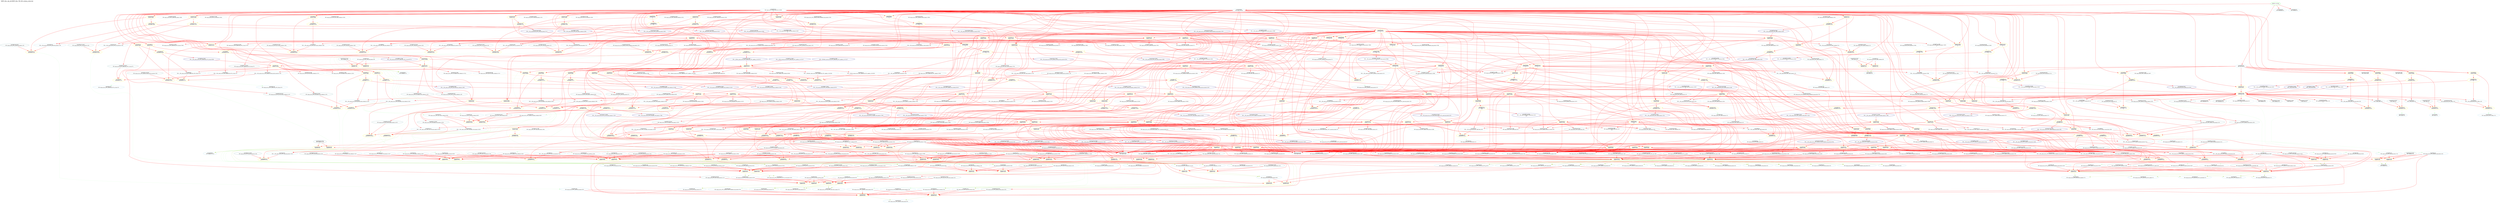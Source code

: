 digraph v3graph {
	graph	[label="MIPS_Bus_obj_dir/MIPS_Bus_TB_059_orderg_order.dot",
		 labelloc=t, labeljust=l,
		 //size="7.5,10",
		 rankdir=TB];
	n0x56499fcf0da0_0	[fontsize=8 label="0x56499fa95700 POST\n TOP->mips_cpu_bus__DOT__internal_clk r1 f3", color=CadetBlue];
	n0x56499fcf0da0_1	[fontsize=8 label="0x56499fd0a6a0 POST\n TOP->write r1 f4", color=CadetBlue];
	n0x56499fcf0da0_2	[fontsize=8 label="0x56499fcf8fc0 POST\n TOP->read r1 f4", color=CadetBlue];
	n0x56499fcf0da0_3	[fontsize=8 label="0x56499fd3d5b0 POST\n TOP->mips_cpu_bus__DOT__fetch_decode_register__DOT__instruction_decode r1 f4", color=CadetBlue];
	n0x56499fcf0da0_4	[fontsize=8 label="0x56499fcf0820 POST\n TOP->writedata r1 f8", color=CadetBlue];
	n0x56499fcf0da0_5	[fontsize=8 label="0x56499fd099c0 POST\n TOP->active r1 f8", color=CadetBlue];
	n0x56499fcf0da0_6	[fontsize=8 label="0x56499fcf8030 POST\n TOP->register_v0 r1 f8", color=CadetBlue];
	n0x56499fcf0da0_7	[fontsize=8 label="0x56499fcef350 POST\n TOP->address r1 f12", color=CadetBlue];
	n0x56499fcf0da0_8	[fontsize=8 label="0x56499fd1f510 POST\n TOP->mips_cpu_bus__DOT__HALT_writeback r1 f12", color=CadetBlue];
	n0x56499fcf0da0_9	[fontsize=8 label="0x56499fd1eef0 POST\n TOP->mips_cpu_bus__DOT__write_data_memory r1 f12", color=CadetBlue];
	n0x56499fcf0da0_10	[fontsize=8 label="0x56499fdaf770 POST\n TOP->mips_cpu_bus__DOT__alu__DOT__ALU_HI_LO_output r1 f24", color=CadetBlue];
	n0x56499fcf0da0_11	[fontsize=8 label="0x56499fd1f0b0 POST\n TOP->mips_cpu_bus__DOT__j_program_counter_memory r1 f26", color=CadetBlue];
	n0x56499fcf0da0_12	[fontsize=8 label="0x56499fd1e9b0 POST\n TOP->mips_cpu_bus__DOT__j_instruction_memory r1 f26", color=CadetBlue];
	n0x56499fcf0da0_13	[fontsize=8 label="0x56499fd1e8d0 POST\n TOP->mips_cpu_bus__DOT__program_counter_multiplexer_jump_memory r1 f26", color=CadetBlue];
	n0x56499fcf0da0_14	[fontsize=8 label="0x56499fd1cf70 POST\n TOP->mips_cpu_bus__DOT__ALU_function_execute r1 f40", color=CadetBlue];
	n0x56499fcf0da0_15	[fontsize=8 label="0x56499fdec6e0 POST\n TOP->mips_cpu_bus__DOT__hazard_unit__DOT__lwstall r1 f48", color=CadetBlue];
	n0x56499fcf0da0_16	[fontsize=8 label="0x56499fdec840 POST\n TOP->mips_cpu_bus__DOT__hazard_unit__DOT__branchstall r1 f48", color=CadetBlue];
	n0x56499fcf0da0_17	[fontsize=8 label="0x56499fd1d830 POST\n TOP->mips_cpu_bus__DOT__src_A_ALU_execute r1 f90", color=CadetBlue];
	n0x56499fcf0da0_18	[fontsize=8 label="0x56499fd1d670 POST\n TOP->mips_cpu_bus__DOT__src_A_execute r1 f94", color=CadetBlue];
	n0x56499fcf0da0_19	[fontsize=8 label="0x56499fda6e70 POST\n TOP->mips_cpu_bus__DOT__alu_input_mux__DOT__src_mux_input_0 r1 f102", color=CadetBlue];
	n0x56499fcf0da0_20	[fontsize=8 label="0x56499fd1d910 POST\n TOP->mips_cpu_bus__DOT__src_B_ALU_execute r1 f102", color=CadetBlue];
	n0x56499fcf0da0_21	[fontsize=8 label="0x56499fd1d750 POST\n TOP->mips_cpu_bus__DOT__src_B_execute r1 f106", color=CadetBlue];
	n0x56499fcf0da0_22	[fontsize=8 label="0x56499fd1e1d0 POST\n TOP->mips_cpu_bus__DOT__program_counter_plus_four_execute r1 f106", color=CadetBlue];
	n0x56499fcf0da0_23	[fontsize=8 label="0x56499fd1e010 POST\n TOP->mips_cpu_bus__DOT__sign_imm_execute r1 f106", color=CadetBlue];
	n0x56499fcf0da0_24	[fontsize=8 label="0x56499fd1ce90 POST\n TOP->mips_cpu_bus__DOT__ALU_src_B_execute r1 f106", color=CadetBlue];
	n0x56499fcf0da0_25	[fontsize=8 label="0x56499fd1cb10 POST\n TOP->mips_cpu_bus__DOT__register_destination_execute r1 f112", color=CadetBlue];
	n0x56499fcf0da0_26	[fontsize=8 label="0x56499fd1df30 POST\n TOP->mips_cpu_bus__DOT__Rd_execute r1 f112", color=CadetBlue];
	n0x56499fcf0da0_27	[fontsize=8 label="0x56499fa966c0 POST\n TOP->mips_cpu_bus__DOT__equal_decode r1 f120", color=CadetBlue];
	n0x56499fcf0da0_28	[fontsize=8 label="0x56499fd1eef0 PRE\n TOP->mips_cpu_bus__DOT__write_data_memory r1 f133", color=lightblue];
	n0x56499fcf0da0_29	[fontsize=8 label="0x56499fd1ff90 POST\n TOP->mips_cpu_bus__DOT__forward_A_execute r1 f202", color=CadetBlue];
	n0x56499fcf0da0_30	[fontsize=8 label="0x56499fd1dd70 POST\n TOP->mips_cpu_bus__DOT__Rs_execute r1 f206", color=CadetBlue];
	n0x56499fcf0da0_31	[fontsize=8 label="0x56499fd20070 POST\n TOP->mips_cpu_bus__DOT__forward_B_execute r1 f226", color=CadetBlue];
	n0x56499fcf0da0_32	[fontsize=8 label="0x56499fd3d5b0 PRE\n TOP->mips_cpu_bus__DOT__fetch_decode_register__DOT__instruction_decode r1 f231", color=lightblue];
	n0x56499fcf0da0_33	[fontsize=8 label="0x56499fd1c870 POST\n TOP->mips_cpu_bus__DOT__comparator_1 r1 f256", color=CadetBlue];
	n0x56499fcf0da0_34	[fontsize=8 label="0x56499fd1c950 POST\n TOP->mips_cpu_bus__DOT__comparator_2 r1 f256", color=CadetBlue];
	n0x56499fcf0da0_35	[fontsize=8 label="0x56499fd432d0 POST\n TOP->mips_cpu_bus__DOT__control_unit__DOT__op r1 f296", color=CadetBlue];
	n0x56499fcf0da0_36	[fontsize=8 label="0x56499fd433b0 POST\n TOP->mips_cpu_bus__DOT__control_unit__DOT__rt r1 f296", color=CadetBlue];
	n0x56499fcf0da0_37	[fontsize=8 label="0x56499fd43490 POST\n TOP->mips_cpu_bus__DOT__control_unit__DOT__funct r1 f296", color=CadetBlue];
	n0x56499fcf0da0_38	[fontsize=8 label="0x56499fa965e0 POST\n TOP->mips_cpu_bus__DOT__branch_decode r1 f296", color=CadetBlue];
	n0x56499fcf0da0_39	[fontsize=8 label="0x56499fd1de50 POST\n TOP->mips_cpu_bus__DOT__Rt_execute r1 f386", color=CadetBlue];
	n0x56499fcf0da0_40	[fontsize=8 label="0x56499fd1fa50 POST\n TOP->mips_cpu_bus__DOT__read_data_writeback r1 f400", color=CadetBlue];
	n0x56499fcf0da0_41	[fontsize=8 label="0x56499fd1f970 POST\n TOP->mips_cpu_bus__DOT__ALU_output_writeback r1 f400", color=CadetBlue];
	n0x56499fcf0da0_42	[fontsize=8 label="0x56499fd1f430 POST\n TOP->mips_cpu_bus__DOT__memory_to_register_writeback r1 f400", color=CadetBlue];
	n0x56499fcf0da0_43	[fontsize=8 label="0x56499fd1d4b0 POST\n TOP->mips_cpu_bus__DOT__using_HI_LO_execute r1 f432", color=CadetBlue];
	n0x56499fcf0da0_44	[fontsize=8 label="0x56499fd1e010 PRE\n TOP->mips_cpu_bus__DOT__sign_imm_execute r1 f461", color=lightblue];
	n0x56499fcf0da0_45	[fontsize=8 label="0x56499fd1cf70 PRE\n TOP->mips_cpu_bus__DOT__ALU_function_execute r1 f573", color=lightblue];
	n0x56499fcf0da0_46	[fontsize=8 label="0x56499fd1e9b0 PRE\n TOP->mips_cpu_bus__DOT__j_instruction_memory r1 f666", color=lightblue];
	n0x56499fcf0da0_47	[fontsize=8 label="0x56499fd1ce90 PRE\n TOP->mips_cpu_bus__DOT__ALU_src_B_execute r1 f705", color=lightblue];
	n0x56499fcf0da0_48	[fontsize=8 label="0x56499fd1f510 PRE\n TOP->mips_cpu_bus__DOT__HALT_writeback r1 f706", color=lightblue];
	n0x56499fcf0da0_49	[fontsize=8 label="0x56499fd1cb10 PRE\n TOP->mips_cpu_bus__DOT__register_destination_execute r1 f717", color=lightblue];
	n0x56499fcf0da0_50	[fontsize=8 label="0x56499fd1e8d0 PRE\n TOP->mips_cpu_bus__DOT__program_counter_multiplexer_jump_memory r1 f810", color=lightblue];
	n0x56499fcf0da0_51	[fontsize=8 label="0x56499fd1e1d0 PRE\n TOP->mips_cpu_bus__DOT__program_counter_plus_four_execute r1 f1024", color=lightblue];
	n0x56499fcf0da0_52	[fontsize=8 label="0x56499fd31470 POST\n TOP->mips_cpu_bus__DOT__register_file__DOT__registers r1 f1058", color=CadetBlue];
	n0x56499fcf0da0_53	[fontsize=8 label="0x56499fd1d4b0 PRE\n TOP->mips_cpu_bus__DOT__using_HI_LO_execute r1 f1361", color=lightblue];
	n0x56499fcf0da0_54	[fontsize=8 label="0x56499fd1f430 PRE\n TOP->mips_cpu_bus__DOT__memory_to_register_writeback r1 f1825", color=lightblue];
	n0x56499fcf0da0_55	[fontsize=8 label="0x56499fd1f970 PRE\n TOP->mips_cpu_bus__DOT__ALU_output_writeback r1 f3256", color=lightblue];
	n0x56499fcf0da0_56	[fontsize=8 label="0x56499fa95700 PRE\n TOP->mips_cpu_bus__DOT__internal_clk r1 f3877", color=lightblue];
	n0x56499fcf0da0_57	[fontsize=8 label="0x56499fd0a6a0 PRE\n TOP->write r1 f3878", color=lightblue];
	n0x56499fcf0da0_58	[fontsize=8 label="0x56499fcf8fc0 PRE\n TOP->read r1 f3878", color=lightblue];
	n0x56499fcf0da0_59	[fontsize=8 label="0x56499fd1d670 PRE\n TOP->mips_cpu_bus__DOT__src_A_execute r1 f4001", color=lightblue];
	n0x56499fcf0da0_60	[fontsize=8 label="0x56499fd1d750 PRE\n TOP->mips_cpu_bus__DOT__src_B_execute r1 f4241", color=lightblue];
	n0x56499fcf0da0_61	[fontsize=8 label="0x56499fd1fa50 PRE\n TOP->mips_cpu_bus__DOT__read_data_writeback r1 f4791", color=lightblue];
	n0x56499fcf0da0_62	[fontsize=8 label="0x56499fd1df30 PRE\n TOP->mips_cpu_bus__DOT__Rd_execute r1 f8453", color=lightblue];
	n0x56499fcf0da0_63	[fontsize=8 label="0x56499fd1dd70 PRE\n TOP->mips_cpu_bus__DOT__Rs_execute r1 f8641", color=lightblue];
	n0x56499fcf0da0_64	[fontsize=8 label="0x56499fd1de50 PRE\n TOP->mips_cpu_bus__DOT__Rt_execute r1 f9001", color=lightblue];
	n0x56499fcf0da0_65	[fontsize=8 label="0x56499fd1f0b0 PRE\n TOP->mips_cpu_bus__DOT__j_program_counter_memory r1 f9019", color=lightblue];
	n0x56499fcf0da0_66	[fontsize=8 label="0x56499ffc81c0 PORD\n TOP->__Vdlyvval__mips_cpu_bus__DOT__register_file__DOT__registers__v0 r1 f13177", color=NavyBlue];
	n0x56499fcf0da0_67	[fontsize=8 label="0x56499ffc8ba0 PORD\n TOP->__Vdlyvdim0__mips_cpu_bus__DOT__register_file__DOT__registers__v0 r1 f13177", color=NavyBlue];
	n0x56499fcf0da0_68	[fontsize=8 label="0x56499fa95700\n TOP->mips_cpu_bus__DOT__internal_clk r1 f239985\n c4", color=skyblue];
	n69	[fontsize=8 label="*INPUTS* r1 f270391", color=green];
	n0x56499fcf0da0_70	[fontsize=8 label="0x56499fcf0060\n TOP->waitrequest r2 f1", color=skyblue];
	n0x56499fcf0da0_71	[fontsize=8 label="0x56499fcf0220\n TOP->readdata r2 f1", color=skyblue];
	n0x56499fcf0da0_72	[fontsize=8 label="0x56499fff8520\n ACTIVE r2 f2791", color=yellow];
	n0x56499fcf0da0_73	[fontsize=8 label="0x56499ffea360\n ACTIVE r2 f3007", color=yellow];
	n0x56499fcf0da0_74	[fontsize=8 label="0x56499ffea270\n ACTIVE r2 f15298", color=yellow];
	n0x56499fcf0da0_75	[fontsize=8 label="0x56499feb0640\n ACTIVE r2 f18948", color=yellow];
	n0x56499fcf0da0_76	[fontsize=8 label="0x56499fd047e0\n TOP->clk r2 f35224", color=skyblue];
	n0x56499fcf0da0_77	[fontsize=8 label="0x56499fcfd060\n TOP->reset r2 f235165", color=skyblue];
	n0x56499fcf0da0_78	[fontsize=8 label="0x5649a00025b0\n ACTIVE r3 f147", color=yellow];
	n0x56499fcf0da0_79	[fontsize=8 label="0x56499ffeafe0\n ACTIVE r3 f237", color=yellow];
	n0x56499fcf0da0_80	[fontsize=8 label="0x56499ffd4880\n ACTIVE r3 f243", color=yellow];
	n0x56499fcf0da0_81	[fontsize=8 label="0x56499ffd4a90\n ACTIVE r3 f245", color=yellow];
	n0x56499fcf0da0_82	[fontsize=8 label="0x56499ffe10e0\n ACTIVE r3 f312", color=yellow];
	n0x56499fcf0da0_83	[fontsize=8 label="0x5649a0003260\n ACTIVE r3 f417", color=yellow];
	n0x56499fcf0da0_84	[fontsize=8 label="0x5649a0003f10\n ACTIVE r3 f453", color=yellow];
	n0x56499fcf0da0_85	[fontsize=8 label="0x5649a00146f0\n ACTIVE r3 f454", color=yellow];
	n0x56499fcf0da0_86	[fontsize=8 label="0x5649a000eb30\n ACTIVE r3 f507", color=yellow];
	n0x56499fcf0da0_87	[fontsize=8 label="0x56499fffbaf0\n ACTIVE r3 f507", color=yellow];
	n0x56499fcf0da0_88	[fontsize=8 label="0x5649a0015450\n ACTIVE r3 f507", color=yellow];
	n0x56499fcf0da0_89	[fontsize=8 label="0x56499ffcf8c0\n ACTIVE r3 f507", color=yellow];
	n0x56499fcf0da0_90	[fontsize=8 label="0x5649a000c800\n ACTIVE r3 f569", color=yellow];
	n0x56499fcf0da0_91	[fontsize=8 label="0x56499ffefdd0\n ACTIVE r3 f575", color=yellow];
	n0x56499fcf0da0_92	[fontsize=8 label="0x5649a0011bd0\n ACTIVE r3 f615", color=yellow];
	n0x56499fcf0da0_93	[fontsize=8 label="0x56499ffea6f0\n ACTIVE r3 f615", color=yellow];
	n0x56499fcf0da0_94	[fontsize=8 label="0x5649a0008be0\n ACTIVE r3 f628", color=yellow];
	n0x56499fcf0da0_95	[fontsize=8 label="0x5649a000d500\n ACTIVE r3 f651", color=yellow];
	n0x56499fcf0da0_96	[fontsize=8 label="0x56499fffae40\n ACTIVE r3 f651", color=yellow];
	n0x56499fcf0da0_97	[fontsize=8 label="0x56499fff93f0\n ACTIVE r3 f651", color=yellow];
	n0x56499fcf0da0_98	[fontsize=8 label="0x5649a000b230\n ACTIVE r3 f694", color=yellow];
	n0x56499fcf0da0_99	[fontsize=8 label="0x5649a007f170\n ACTIVE r3 f720", color=yellow];
	n0x56499fcf0da0_100	[fontsize=8 label="0x56499fff6430\n ACTIVE r3 f808", color=yellow];
	n0x56499fcf0da0_101	[fontsize=8 label="0x56499ffcecc0\n ACTIVE r3 f813", color=yellow];
	n0x56499fcf0da0_102	[fontsize=8 label="0x5649a007e3b0\n ACTIVE r3 f831", color=yellow];
	n0x56499fcf0da0_103	[fontsize=8 label="0x5649a00058c0\n ACTIVE r3 f838", color=yellow];
	n0x56499fcf0da0_104	[fontsize=8 label="0x56499fff5760\n ACTIVE r3 f880", color=yellow];
	n0x56499fcf0da0_105	[fontsize=8 label="0x5649a0007f30\n ACTIVE r3 f916", color=yellow];
	n0x56499fcf0da0_106	[fontsize=8 label="0x5649a0010510\n ACTIVE r3 f1132", color=yellow];
	n0x56499fcf0da0_107	[fontsize=8 label="0x5649a0006590\n ACTIVE r3 f1234", color=yellow];
	n0x56499fcf0da0_108	[fontsize=8 label="0x5649a00098b0\n ACTIVE r3 f1306", color=yellow];
	n0x56499fcf0da0_109	[fontsize=8 label="0x5649a000f7e0\n ACTIVE r3 f1795", color=yellow];
	n0x56499fcf0da0_110	[fontsize=8 label="0x56499fff0aa0\n ACTIVE r3 f1961", color=yellow];
	n0x56499fcf0da0_111	[fontsize=8 label="0x56499fff1770\n ACTIVE r3 f2105", color=yellow];
	n0x56499fcf0da0_112	[fontsize=8 label="0x56499fff2440\n ACTIVE r3 f2227", color=yellow];
	n0x56499fcf0da0_113	[fontsize=8 label="0x5649a0004bc0\n ACTIVE r3 f2349", color=yellow];
	n0x56499fcf0da0_114	[fontsize=8 label="0x5649a000a580\n ACTIVE r3 f3195", color=yellow];
	n0x56499fcf0da0_115	[fontsize=8 label="0x5649a0007260\n ACTIVE r3 f3592", color=yellow];
	n0x56499fcf0da0_116	[fontsize=8 label="0x56499fff3dc0\n ACTIVE r3 f3658", color=yellow];
	n0x56499fcf0da0_117	[fontsize=8 label="0x56499feb27a0\n ACTIVE r3 f3871", color=yellow];
	n0x56499fcf0da0_118	[fontsize=8 label="0x56499ffff280\n ACTIVE r3 f3882", color=yellow];
	n0x56499fcf0da0_119	[fontsize=8 label="0x56499fffd060\n ACTIVE r3 f3883", color=yellow];
	n0x56499fcf0da0_120	[fontsize=8 label="0x56499ffd1340\n ACTIVE r3 f3884", color=yellow];
	n0x56499fcf0da0_121	[fontsize=8 label="0x56499ffd6f20\n ACTIVE r3 f3884", color=yellow];
	n0x56499fcf0da0_122	[fontsize=8 label="0x56499ffe6310\n ACTIVE r3 f3884", color=yellow];
	n0x56499fcf0da0_123	[fontsize=8 label="0x56499fffdde0\n ACTIVE r3 f3907", color=yellow];
	n0x56499fcf0da0_124	[fontsize=8 label="0x5649a0012df0\n ACTIVE r3 f4097", color=yellow];
	n0x56499fcf0da0_125	[fontsize=8 label="0x5649a0013aa0\n ACTIVE r3 f4349", color=yellow];
	n0x56499fcf0da0_126	[fontsize=8 label="0x56499fff4a90\n ACTIVE r3 f4600", color=yellow];
	n0x56499fcf0da0_127	[fontsize=8 label="0x56499fff3110\n ACTIVE r3 f4997", color=yellow];
	n0x56499fcf0da0_128	[fontsize=8 label="0x56499fff70e0\n ACTIVE r3 f5193\n c4", color=yellow];
	n0x56499fcf0da0_129	[fontsize=8 label="0x56499ffe3cd0\n ACTIVE r3 f8028", color=yellow];
	n0x56499fcf0da0_130	[fontsize=8 label="0x5649a0012070\n ACTIVE r3 f8567\n c4", color=yellow];
	n0x56499fcf0da0_131	[fontsize=8 label="0x5649a000bbb0\n ACTIVE r3 f8849\n c4", color=yellow];
	n0x56499fcf0da0_132	[fontsize=8 label="0x5649a00111e0\n ACTIVE r3 f8860\n c4", color=yellow];
	n0x56499fcf0da0_133	[fontsize=8 label="0x56499ffef1e0\n ACTIVE r3 f9047\n c4", color=yellow];
	n0x56499fcf0da0_134	[fontsize=8 label="0x5649a007dcb0\n ACTIVE r3 f9389\n c4", color=yellow];
	n0x56499fcf0da0_135	[fontsize=8 label="0x56499ffe3410\n ASSIGNPRE r3 f14239", color=yellow];
	n0x56499fcf0da0_136	[fontsize=8 label="0x56499feb18a0\n ACTIVE r3 f91448\n c4", color=yellow];
	n0x56499fcf0da0_137	[fontsize=8 label="0x5649a0014f70\n ASSIGNPRE r4 f133", color=yellow];
	n0x56499fcf0da0_138	[fontsize=8 label="0x56499ffd2120\n ASSIGNPRE r4 f231", color=yellow];
	n0x56499fcf0da0_139	[fontsize=8 label="0x56499ffe12f0\n ASSIGNPRE r4 f237\n c248", color=yellow];
	n0x56499fcf0da0_140	[fontsize=8 label="0x5649a000c3f0\n ASSIGNPRE r4 f461", color=yellow];
	n0x56499fcf0da0_141	[fontsize=8 label="0x5649a00119c0\n ASSIGNPRE r4 f573", color=yellow];
	n0x56499fcf0da0_142	[fontsize=8 label="0x5649a000ae00\n ASSIGNPRE r4 f666", color=yellow];
	n0x56499fcf0da0_143	[fontsize=8 label="0x56499ffce890\n ASSIGNPRE r4 f705", color=yellow];
	n0x56499fcf0da0_144	[fontsize=8 label="0x56499ffcdba0\n ASSIGNPRE r4 f706", color=yellow];
	n0x56499fcf0da0_145	[fontsize=8 label="0x56499ffc89a0\n ASSIGNPRE r4 f717", color=yellow];
	n0x56499fcf0da0_146	[fontsize=8 label="0x5649a0005460\n ASSIGNPRE r4 f810", color=yellow];
	n0x56499fcf0da0_147	[fontsize=8 label="0x5649a00100c0\n ASSIGNPRE r4 f1024", color=yellow];
	n0x56499fcf0da0_148	[fontsize=8 label="0x5649a000f3b0\n ASSIGNPRE r4 f1361", color=yellow];
	n0x56499fcf0da0_149	[fontsize=8 label="0x56499fff2000\n ASSIGNPRE r4 f1825", color=yellow];
	n0x56499fcf0da0_150	[fontsize=8 label="0x56499fff3990\n ASSIGNPRE r4 f3256", color=yellow];
	n0x56499fcf0da0_151	[fontsize=8 label="0x56499ffc9150\n ASSIGNPRE r4 f3877\n c4", color=yellow];
	n0x56499fcf0da0_152	[fontsize=8 label="0x56499fffd270\n ASSIGNPRE r4 f3877", color=yellow];
	n0x56499fcf0da0_153	[fontsize=8 label="0x56499ffe55d0\n ASSIGNPRE r4 f3878", color=yellow];
	n0x56499fcf0da0_154	[fontsize=8 label="0x56499fffded0\n ASSIGNPRE r4 f3878", color=yellow];
	n0x56499fcf0da0_155	[fontsize=8 label="0x56499ffff370\n ASSIGNPRE r4 f3889\n c4", color=yellow];
	n0x56499fcf0da0_156	[fontsize=8 label="0x5649a00129c0\n ASSIGNPRE r4 f4001", color=yellow];
	n0x56499fcf0da0_157	[fontsize=8 label="0x5649a0013670\n ASSIGNPRE r4 f4241", color=yellow];
	n0x56499fcf0da0_158	[fontsize=8 label="0x56499fff6cb0\n ASSIGNPRE r4 f4791\n c4", color=yellow];
	n0x56499fcf0da0_159	[fontsize=8 label="0x56499ffd0720\n ASSIGNPRE r4 f8453\n c4", color=yellow];
	n0x56499fcf0da0_160	[fontsize=8 label="0x5649a000b790\n ASSIGNPRE r4 f8641\n c4", color=yellow];
	n0x56499fcf0da0_161	[fontsize=8 label="0x56499ffd04e0\n ASSIGNPRE r4 f9001\n c4", color=yellow];
	n0x56499fcf0da0_162	[fontsize=8 label="0x56499ffeeda0\n ASSIGNPRE r4 f9019\n c4", color=yellow];
	n0x56499fcf0da0_163	[fontsize=8 label="0x56499ffe8650 PORD\n TOP->__Vdlyvset__mips_cpu_bus__DOT__register_file__DOT__registers__v0 r4 f13178", color=NavyBlue];
	n0x56499fcf0da0_164	[fontsize=8 label="0x5649a0014ba0 PORD\n TOP->__Vdly__mips_cpu_bus__DOT__write_data_memory r5 f117", color=NavyBlue];
	n0x56499fcf0da0_165	[fontsize=8 label="0x56499ffe4180 PORD\n TOP->__Vdly__mips_cpu_bus__DOT__fetch_decode_register__DOT__instruction_decode r5 f223", color=NavyBlue];
	n0x56499fcf0da0_166	[fontsize=8 label="0x56499fffdc30 PORD\n TOP->__Vdly__mips_cpu_bus__DOT__HALT_fetch r5 f230\n c248", color=NavyBlue];
	n0x56499fcf0da0_167	[fontsize=8 label="0x5649a000c020 PORD\n TOP->__Vdly__mips_cpu_bus__DOT__sign_imm_execute r5 f351", color=NavyBlue];
	n0x56499fcf0da0_168	[fontsize=8 label="0x5649a0011670 PORD\n TOP->__Vdly__mips_cpu_bus__DOT__ALU_function_execute r5 f529", color=NavyBlue];
	n0x56499fcf0da0_169	[fontsize=8 label="0x56499ffce4c0 PORD\n TOP->__Vdly__mips_cpu_bus__DOT__ALU_src_B_execute r5 f595", color=NavyBlue];
	n0x56499fcf0da0_170	[fontsize=8 label="0x5649a0015900 PORD\n TOP->__Vdly__mips_cpu_bus__DOT__register_destination_execute r5 f601", color=NavyBlue];
	n0x56499fcf0da0_171	[fontsize=8 label="0x5649a000aa30 PORD\n TOP->__Vdly__mips_cpu_bus__DOT__j_instruction_memory r5 f636", color=NavyBlue];
	n0x56499fcf0da0_172	[fontsize=8 label="0x56499fff7590 PORD\n TOP->__Vdly__mips_cpu_bus__DOT__HALT_writeback r5 f690", color=NavyBlue];
	n0x56499fcf0da0_173	[fontsize=8 label="0x5649a0005050 PORD\n TOP->__Vdly__mips_cpu_bus__DOT__program_counter_multiplexer_jump_memory r5 f780", color=NavyBlue];
	n0x56499fcf0da0_174	[fontsize=8 label="0x5649a000fcc0 PORD\n TOP->__Vdly__mips_cpu_bus__DOT__program_counter_plus_four_execute r5 f914", color=NavyBlue];
	n0x56499fcf0da0_175	[fontsize=8 label="0x5649a000efe0 PORD\n TOP->__Vdly__mips_cpu_bus__DOT__using_HI_LO_execute r5 f925", color=NavyBlue];
	n0x56499fcf0da0_176	[fontsize=8 label="0x56499fff1c20 PORD\n TOP->__Vdly__mips_cpu_bus__DOT__memory_to_register_writeback r5 f1421", color=NavyBlue];
	n0x56499fcf0da0_177	[fontsize=8 label="0x56499fff35c0 PORD\n TOP->__Vdly__mips_cpu_bus__DOT__ALU_output_writeback r5 f2852", color=NavyBlue];
	n0x56499fcf0da0_178	[fontsize=8 label="0x56499ffe9860 PORD\n TOP->__Vdly__mips_cpu_bus__DOT__internal_clk r5 f3870", color=NavyBlue];
	n0x56499fcf0da0_179	[fontsize=8 label="0x56499fffea40 PORD\n TOP->__Vdly__mips_cpu_bus__DOT__STALL r5 f3870\n c4", color=NavyBlue];
	n0x56499fcf0da0_180	[fontsize=8 label="0x56499fffeb20 PORD\n TOP->__Vdly__mips_cpu_bus__DOT__data_read_write r5 f3870\n c4", color=NavyBlue];
	n0x56499fcf0da0_181	[fontsize=8 label="0x56499ffe6230 PORD\n TOP->__Vdly__read r5 f3870", color=NavyBlue];
	n0x56499fcf0da0_182	[fontsize=8 label="0x56499ffd6e40 PORD\n TOP->__Vdly__write r5 f3870", color=NavyBlue];
	n0x56499fcf0da0_183	[fontsize=8 label="0x5649a00125f0 PORD\n TOP->__Vdly__mips_cpu_bus__DOT__src_A_execute r5 f3903", color=NavyBlue];
	n0x56499fcf0da0_184	[fontsize=8 label="0x5649a00132a0 PORD\n TOP->__Vdly__mips_cpu_bus__DOT__src_B_execute r5 f4131", color=NavyBlue];
	n0x56499fcf0da0_185	[fontsize=8 label="0x56499fff68e0 PORD\n TOP->__Vdly__mips_cpu_bus__DOT__read_data_writeback r5 f4387\n c4", color=NavyBlue];
	n0x56499fcf0da0_186	[fontsize=8 label="0x56499ffd4150 PORD\n TOP->__Vdly__mips_cpu_bus__DOT__Rd_execute r5 f8337\n c4", color=NavyBlue];
	n0x56499fcf0da0_187	[fontsize=8 label="0x56499ffcf140 PORD\n TOP->__Vdly__mips_cpu_bus__DOT__Rs_execute r5 f8431\n c4", color=NavyBlue];
	n0x56499fcf0da0_188	[fontsize=8 label="0x56499fffbfe0 PORD\n TOP->__Vdly__mips_cpu_bus__DOT__Rt_execute r5 f8611\n c4", color=NavyBlue];
	n0x56499fcf0da0_189	[fontsize=8 label="0x56499ffee9c0 PORD\n TOP->__Vdly__mips_cpu_bus__DOT__j_program_counter_memory r5 f8989\n c4", color=NavyBlue];
	n0x56499fcf0da0_190	[fontsize=8 label="0x56499ff27a40\n ALWAYS r5 f13177", color=yellow];
	n0x56499fcf0da0_191	[fontsize=8 label="0x56499fd1f6d0 PRE\n TOP->mips_cpu_bus__DOT__result_writeback r6 f1", color=lightblue];
	n0x56499fcf0da0_192	[fontsize=8 label="0x56499ff48690\n ALWAYS r6 f116", color=yellow];
	n0x56499fcf0da0_193	[fontsize=8 label="0x56499ff2da20\n ALWAYS r6 f222", color=yellow];
	n0x56499fcf0da0_194	[fontsize=8 label="0x56499ff35c70\n ALWAYS r6 f350", color=yellow];
	n0x56499fcf0da0_195	[fontsize=8 label="0x56499fd1f6d0 POST\n TOP->mips_cpu_bus__DOT__result_writeback r6 f397", color=CadetBlue];
	n0x56499fcf0da0_196	[fontsize=8 label="0x56499fd1f190 POST\n TOP->mips_cpu_bus__DOT__register_write_writeback r6 f433", color=CadetBlue];
	n0x56499fcf0da0_197	[fontsize=8 label="0x56499fd1f5f0 POST\n TOP->mips_cpu_bus__DOT__write_register_writeback r6 f433", color=CadetBlue];
	n0x56499fcf0da0_198	[fontsize=8 label="0x56499ff36e00\n ALWAYS r6 f528", color=yellow];
	n0x56499fcf0da0_199	[fontsize=8 label="0x56499ff36040\n ALWAYS r6 f594", color=yellow];
	n0x56499fcf0da0_200	[fontsize=8 label="0x56499ff36920\n ALWAYS r6 f600", color=yellow];
	n0x56499fcf0da0_201	[fontsize=8 label="0x56499ff47380\n ALWAYS r6 f635", color=yellow];
	n0x56499fcf0da0_202	[fontsize=8 label="0x56499ff34dd0\n ALWAYS r6 f689", color=yellow];
	n0x56499fcf0da0_203	[fontsize=8 label="0x56499ff47e50\n ALWAYS r6 f779", color=yellow];
	n0x56499fcf0da0_204	[fontsize=8 label="0x56499ff355c0\n ALWAYS r6 f913", color=yellow];
	n0x56499fcf0da0_205	[fontsize=8 label="0x56499ff35790\n ALWAYS r6 f924", color=yellow];
	n0x56499fcf0da0_206	[fontsize=8 label="0x56499ffc81c0\n TOP->__Vdlyvval__mips_cpu_bus__DOT__register_file__DOT__registers__v0 r6 f1059", color=skyblue];
	n0x56499fcf0da0_207	[fontsize=8 label="0x56499ffc8ba0\n TOP->__Vdlyvdim0__mips_cpu_bus__DOT__register_file__DOT__registers__v0 r6 f1059", color=skyblue];
	n0x56499fcf0da0_208	[fontsize=8 label="0x56499ffe8650\n TOP->__Vdlyvset__mips_cpu_bus__DOT__register_file__DOT__registers__v0 r6 f1060", color=skyblue];
	n0x56499fcf0da0_209	[fontsize=8 label="0x56499ff526a0\n ALWAYS r6 f1420", color=yellow];
	n0x56499fcf0da0_210	[fontsize=8 label="0x56499ff523a0\n ALWAYS r6 f2851", color=yellow];
	n0x56499fcf0da0_211	[fontsize=8 label="0x56499ff352c0\n ALWAYS r6 f3902", color=yellow];
	n0x56499fcf0da0_212	[fontsize=8 label="0x56499ff35120\n ALWAYS r6 f4130", color=yellow];
	n0x56499fcf0da0_213	[fontsize=8 label="0x56499fd1f5f0 PRE\n TOP->mips_cpu_bus__DOT__write_register_writeback r6 f4167", color=lightblue];
	n0x56499fcf0da0_214	[fontsize=8 label="0x56499ff482d0\n ALWAYS r6 f4386\n c4", color=yellow];
	n0x56499fcf0da0_215	[fontsize=8 label="0x56499fd1f190 PRE\n TOP->mips_cpu_bus__DOT__register_write_writeback r6 f4564", color=lightblue];
	n0x56499fcf0da0_216	[fontsize=8 label="0x56499ff37140\n ALWAYS r6 f8336\n c4", color=yellow];
	n0x56499fcf0da0_217	[fontsize=8 label="0x56499ff35ea0\n ALWAYS r6 f8430\n c4", color=yellow];
	n0x56499fcf0da0_218	[fontsize=8 label="0x56499ff36fa0\n ALWAYS r6 f8610\n c4", color=yellow];
	n0x56499fcf0da0_219	[fontsize=8 label="0x56499ff47200\n ALWAYS r6 f8988\n c4", color=yellow];
	n0x56499fcf0da0_220	[fontsize=8 label="0x56499fa967e0 PRE\n TOP->mips_cpu_bus__DOT__ALU_function_decode r7 f1", color=lightblue];
	n0x56499fcf0da0_221	[fontsize=8 label="0x56499fa964c0 PRE\n TOP->mips_cpu_bus__DOT__register_destination_decode r7 f1", color=lightblue];
	n0x56499fcf0da0_222	[fontsize=8 label="0x56499fa963a0 PRE\n TOP->mips_cpu_bus__DOT__ALU_src_B_decode r7 f1", color=lightblue];
	n0x56499fcf0da0_223	[fontsize=8 label="0x56499fd1c790 PRE\n TOP->mips_cpu_bus__DOT__sign_imm_decode r7 f1", color=lightblue];
	n0x56499fcf0da0_224	[fontsize=8 label="0x56499fd1c410 PRE\n TOP->mips_cpu_bus__DOT__register_file_output_A_decode r7 f1", color=lightblue];
	n0x56499fcf0da0_225	[fontsize=8 label="0x56499fd1c4f0 PRE\n TOP->mips_cpu_bus__DOT__register_file_output_B_decode r7 f1", color=lightblue];
	n0x56499fcf0da0_226	[fontsize=8 label="0x56499fd1d9f0 PRE\n TOP->mips_cpu_bus__DOT__write_data_execute r7 f1", color=lightblue];
	n0x56499fcf0da0_227	[fontsize=8 label="0x56499fd1d9f0 POST\n TOP->mips_cpu_bus__DOT__write_data_execute r7 f1", color=CadetBlue];
	n0x56499fcf0da0_228	[fontsize=8 label="0x56499fa96a20 PRE\n TOP->mips_cpu_bus__DOT__using_HI_LO_decode r7 f3", color=lightblue];
	n0x56499fcf0da0_229	[fontsize=8 label="0x56499fd1ee10 POST\n TOP->mips_cpu_bus__DOT__read_data_memory r7 f5", color=CadetBlue];
	n0x56499fcf0da0_230	[fontsize=8 label="0x56499fd31630 POST\n TOP->mips_cpu_bus__DOT__register_file__DOT__LO_reg r7 f5", color=CadetBlue];
	n0x56499fcf0da0_231	[fontsize=8 label="0x56499fd31550 POST\n TOP->mips_cpu_bus__DOT__register_file__DOT__HI_reg r7 f5", color=CadetBlue];
	n0x56499fcf0da0_232	[fontsize=8 label="0x56499fd1d3d0 POST\n TOP->mips_cpu_bus__DOT__j_instruction_execute r7 f5", color=CadetBlue];
	n0x56499fcf0da0_233	[fontsize=8 label="0x56499fd1e2b0 POST\n TOP->mips_cpu_bus__DOT__j_program_counter_execute r7 f5", color=CadetBlue];
	n0x56499fcf0da0_234	[fontsize=8 label="0x56499fd1ea90 POST\n TOP->mips_cpu_bus__DOT__HALT_memory r7 f5", color=CadetBlue];
	n0x56499fcf0da0_235	[fontsize=8 label="0x56499ffe4180\n TOP->__Vdly__mips_cpu_bus__DOT__fetch_decode_register__DOT__instruction_decode r7 f6", color=skyblue];
	n0x56499fcf0da0_236	[fontsize=8 label="0x5649a0014ba0\n TOP->__Vdly__mips_cpu_bus__DOT__write_data_memory r7 f14", color=skyblue];
	n0x56499fcf0da0_237	[fontsize=8 label="0x56499fff7590\n TOP->__Vdly__mips_cpu_bus__DOT__HALT_writeback r7 f14", color=skyblue];
	n0x56499fcf0da0_238	[fontsize=8 label="0x5649a0005050\n TOP->__Vdly__mips_cpu_bus__DOT__program_counter_multiplexer_jump_memory r7 f28", color=skyblue];
	n0x56499fcf0da0_239	[fontsize=8 label="0x5649a000aa30\n TOP->__Vdly__mips_cpu_bus__DOT__j_instruction_memory r7 f28", color=skyblue];
	n0x56499fcf0da0_240	[fontsize=8 label="0x56499ffee9c0\n TOP->__Vdly__mips_cpu_bus__DOT__j_program_counter_memory r7 f28", color=skyblue];
	n0x56499fcf0da0_241	[fontsize=8 label="0x5649a0011670\n TOP->__Vdly__mips_cpu_bus__DOT__ALU_function_execute r7 f42", color=skyblue];
	n0x56499fcf0da0_242	[fontsize=8 label="0x56499fd1c790 POST\n TOP->mips_cpu_bus__DOT__sign_imm_decode r7 f53", color=CadetBlue];
	n0x56499fcf0da0_243	[fontsize=8 label="0x56499fd1d2f0 POST\n TOP->mips_cpu_bus__DOT__program_counter_multiplexer_jump_execute r7 f53", color=CadetBlue];
	n0x56499fcf0da0_244	[fontsize=8 label="0x5649a00125f0\n TOP->__Vdly__mips_cpu_bus__DOT__src_A_execute r7 f96", color=skyblue];
	n0x56499fcf0da0_245	[fontsize=8 label="0x56499ffce4c0\n TOP->__Vdly__mips_cpu_bus__DOT__ALU_src_B_execute r7 f108", color=skyblue];
	n0x56499fcf0da0_246	[fontsize=8 label="0x5649a000c020\n TOP->__Vdly__mips_cpu_bus__DOT__sign_imm_execute r7 f108", color=skyblue];
	n0x56499fcf0da0_247	[fontsize=8 label="0x5649a000fcc0\n TOP->__Vdly__mips_cpu_bus__DOT__program_counter_plus_four_execute r7 f108", color=skyblue];
	n0x56499fcf0da0_248	[fontsize=8 label="0x5649a00132a0\n TOP->__Vdly__mips_cpu_bus__DOT__src_B_execute r7 f108", color=skyblue];
	n0x56499fcf0da0_249	[fontsize=8 label="0x56499ffd4150\n TOP->__Vdly__mips_cpu_bus__DOT__Rd_execute r7 f114", color=skyblue];
	n0x56499fcf0da0_250	[fontsize=8 label="0x5649a0015900\n TOP->__Vdly__mips_cpu_bus__DOT__register_destination_execute r7 f114", color=skyblue];
	n0x56499fcf0da0_251	[fontsize=8 label="0x56499ffcf140\n TOP->__Vdly__mips_cpu_bus__DOT__Rs_execute r7 f208", color=skyblue];
	n0x56499fcf0da0_252	[fontsize=8 label="0x56499fa963a0 POST\n TOP->mips_cpu_bus__DOT__ALU_src_B_decode r7 f297", color=CadetBlue];
	n0x56499fcf0da0_253	[fontsize=8 label="0x56499fa964c0 POST\n TOP->mips_cpu_bus__DOT__register_destination_decode r7 f297", color=CadetBlue];
	n0x56499fcf0da0_254	[fontsize=8 label="0x56499fa967e0 POST\n TOP->mips_cpu_bus__DOT__ALU_function_decode r7 f297", color=CadetBlue];
	n0x56499fcf0da0_255	[fontsize=8 label="0x56499fa96a20 POST\n TOP->mips_cpu_bus__DOT__using_HI_LO_decode r7 f299", color=CadetBlue];
	n0x56499fcf0da0_256	[fontsize=8 label="0x56499fffbfe0\n TOP->__Vdly__mips_cpu_bus__DOT__Rt_execute r7 f388", color=skyblue];
	n0x56499fcf0da0_257	[fontsize=8 label="0x56499fff1c20\n TOP->__Vdly__mips_cpu_bus__DOT__memory_to_register_writeback r7 f402", color=skyblue];
	n0x56499fcf0da0_258	[fontsize=8 label="0x56499fff35c0\n TOP->__Vdly__mips_cpu_bus__DOT__ALU_output_writeback r7 f402", color=skyblue];
	n0x56499fcf0da0_259	[fontsize=8 label="0x56499fff68e0\n TOP->__Vdly__mips_cpu_bus__DOT__read_data_writeback r7 f402", color=skyblue];
	n0x56499fcf0da0_260	[fontsize=8 label="0x5649a000efe0\n TOP->__Vdly__mips_cpu_bus__DOT__using_HI_LO_execute r7 f434", color=skyblue];
	n0x56499fcf0da0_261	[fontsize=8 label="0x56499fd1d3d0 PRE\n TOP->mips_cpu_bus__DOT__j_instruction_execute r7 f502", color=lightblue];
	n0x56499fcf0da0_262	[fontsize=8 label="0x56499fd1c410 POST\n TOP->mips_cpu_bus__DOT__register_file_output_A_decode r7 f523", color=CadetBlue];
	n0x56499fcf0da0_263	[fontsize=8 label="0x56499fd1c4f0 POST\n TOP->mips_cpu_bus__DOT__register_file_output_B_decode r7 f523", color=CadetBlue];
	n0x56499fcf0da0_264	[fontsize=8 label="0x56499fd1ea90 PRE\n TOP->mips_cpu_bus__DOT__HALT_memory r7 f570", color=lightblue];
	n0x56499fcf0da0_265	[fontsize=8 label="0x56499fd1d2f0 PRE\n TOP->mips_cpu_bus__DOT__program_counter_multiplexer_jump_execute r7 f598", color=lightblue];
	n0x56499fcf0da0_266	[fontsize=8 label="0x56499fd1eb70 POST\n TOP->mips_cpu_bus__DOT__ALU_output_memory r7 f743", color=CadetBlue];
	n0x56499fcf0da0_267	[fontsize=8 label="0x56499ffe2d50\n ALWAYSPOST r7 f1058", color=yellow];
	n0x56499fcf0da0_268	[fontsize=8 label="0x56499fd1eb70 PRE\n TOP->mips_cpu_bus__DOT__ALU_output_memory r7 f1606", color=lightblue];
	n0x56499fcf0da0_269	[fontsize=8 label="0x56499fd31630 PRE\n TOP->mips_cpu_bus__DOT__register_file__DOT__LO_reg r7 f2787", color=lightblue];
	n0x56499fcf0da0_270	[fontsize=8 label="0x56499fd31550 PRE\n TOP->mips_cpu_bus__DOT__register_file__DOT__HI_reg r7 f3003", color=lightblue];
	n0x56499fcf0da0_271	[fontsize=8 label="0x56499fd1ee10 PRE\n TOP->mips_cpu_bus__DOT__read_data_memory r7 f3879\n c4", color=lightblue];
	n0x56499fcf0da0_272	[fontsize=8 label="0x56499fff4650\n ASSIGNPRE r7 f4166", color=yellow];
	n0x56499fcf0da0_273	[fontsize=8 label="0x56499fff2cd0\n ASSIGNPRE r7 f4563", color=yellow];
	n0x56499fcf0da0_274	[fontsize=8 label="0x56499fd1e2b0 PRE\n TOP->mips_cpu_bus__DOT__j_program_counter_execute r7 f8855\n c4", color=lightblue];
	n0x56499fcf0da0_275	[fontsize=8 label="0x56499ffeaf20\n ASSIGNPOST r8 f4", color=yellow];
	n0x56499fcf0da0_276	[fontsize=8 label="0x5649a007f0b0\n ASSIGNPOST r8 f12", color=yellow];
	n0x56499fcf0da0_277	[fontsize=8 label="0x5649a00024f0\n ASSIGNPOST r8 f12", color=yellow];
	n0x56499fcf0da0_278	[fontsize=8 label="0x56499ffef120\n ASSIGNPOST r8 f26", color=yellow];
	n0x56499fcf0da0_279	[fontsize=8 label="0x5649a000b170\n ASSIGNPOST r8 f26", color=yellow];
	n0x56499fcf0da0_280	[fontsize=8 label="0x5649a0005800\n ASSIGNPOST r8 f26", color=yellow];
	n0x56499fcf0da0_281	[fontsize=8 label="0x5649a000df10\n ASSIGNPOST r8 f40", color=yellow];
	n0x56499fcf0da0_282	[fontsize=8 label="0x5649a0012d30\n ASSIGNPOST r8 f94", color=yellow];
	n0x56499fcf0da0_283	[fontsize=8 label="0x5649a00139e0\n ASSIGNPOST r8 f106", color=yellow];
	n0x56499fcf0da0_284	[fontsize=8 label="0x5649a0010450\n ASSIGNPOST r8 f106", color=yellow];
	n0x56499fcf0da0_285	[fontsize=8 label="0x56499ffc8760\n ASSIGNPOST r8 f106", color=yellow];
	n0x56499fcf0da0_286	[fontsize=8 label="0x56499ffcec00\n ASSIGNPOST r8 f106", color=yellow];
	n0x56499fcf0da0_287	[fontsize=8 label="0x5649a007e2f0\n ASSIGNPOST r8 f112", color=yellow];
	n0x56499fcf0da0_288	[fontsize=8 label="0x5649a0011fb0\n ASSIGNPOST r8 f112", color=yellow];
	n0x56499fcf0da0_289	[fontsize=8 label="0x5649a000baf0\n ASSIGNPOST r8 f206", color=yellow];
	n0x56499fcf0da0_290	[fontsize=8 label="0x5649a007dbf0\n ASSIGNPOST r8 f386", color=yellow];
	n0x56499fcf0da0_291	[fontsize=8 label="0x56499fff7020\n ASSIGNPOST r8 f400", color=yellow];
	n0x56499fcf0da0_292	[fontsize=8 label="0x56499fff3d00\n ASSIGNPOST r8 f400", color=yellow];
	n0x56499fcf0da0_293	[fontsize=8 label="0x56499fff2380\n ASSIGNPOST r8 f400", color=yellow];
	n0x56499fcf0da0_294	[fontsize=8 label="0x5649a000f720\n ASSIGNPOST r8 f432", color=yellow];
	n0x56499fcf0da0_295	[fontsize=8 label="0x56499ffe9100\n ASSIGNPRE r8 f501", color=yellow];
	n0x56499fcf0da0_296	[fontsize=8 label="0x56499ffef9b0\n ASSIGNPRE r8 f569", color=yellow];
	n0x56499fcf0da0_297	[fontsize=8 label="0x5649a000d0a0\n ASSIGNPRE r8 f597", color=yellow];
	n0x56499fcf0da0_298	[fontsize=8 label="0x56499fd31470\n TOP->mips_cpu_bus__DOT__register_file__DOT__registers r8 f1053", color=skyblue];
	n0x56499fcf0da0_299	[fontsize=8 label="0x5649a0004790\n ASSIGNPRE r8 f1605", color=yellow];
	n0x56499fcf0da0_300	[fontsize=8 label="0x56499ffffd60\n ASSIGNPRE r8 f2786", color=yellow];
	n0x56499fcf0da0_301	[fontsize=8 label="0x56499ffe9ad0\n ASSIGNPRE r8 f3002", color=yellow];
	n0x56499fcf0da0_302	[fontsize=8 label="0x56499fff4270 PORD\n TOP->__Vdly__mips_cpu_bus__DOT__write_register_writeback r8 f3730", color=NavyBlue];
	n0x56499fcf0da0_303	[fontsize=8 label="0x56499ffe5150\n ASSIGNPRE r8 f3878\n c4", color=yellow];
	n0x56499fcf0da0_304	[fontsize=8 label="0x56499fff28f0 PORD\n TOP->__Vdly__mips_cpu_bus__DOT__register_write_writeback r8 f4127", color=NavyBlue];
	n0x56499fcf0da0_305	[fontsize=8 label="0x5649a0010da0\n ASSIGNPRE r8 f8854\n c4", color=yellow];
	n0x56499fcf0da0_306	[fontsize=8 label="0x56499fd3d5b0\n TOP->mips_cpu_bus__DOT__fetch_decode_register__DOT__instruction_decode r9 f1", color=skyblue];
	n0x56499fcf0da0_307	[fontsize=8 label="0x56499fd326d0\n ASSIGNW r9 f4", color=yellow];
	n0x56499fcf0da0_308	[fontsize=8 label="0x5649a0084c60\n ASSIGNW r9 f4", color=yellow];
	n0x56499fcf0da0_309	[fontsize=8 label="0x56499fd1eef0\n TOP->mips_cpu_bus__DOT__write_data_memory r9 f9", color=skyblue];
	n0x56499fcf0da0_310	[fontsize=8 label="0x56499fd1f510\n TOP->mips_cpu_bus__DOT__HALT_writeback r9 f9", color=skyblue];
	n0x56499fcf0da0_311	[fontsize=8 label="0x56499fd1e8d0\n TOP->mips_cpu_bus__DOT__program_counter_multiplexer_jump_memory r9 f23", color=skyblue];
	n0x56499fcf0da0_312	[fontsize=8 label="0x56499fd1e9b0\n TOP->mips_cpu_bus__DOT__j_instruction_memory r9 f23", color=skyblue];
	n0x56499fcf0da0_313	[fontsize=8 label="0x56499fd1f0b0\n TOP->mips_cpu_bus__DOT__j_program_counter_memory r9 f23", color=skyblue];
	n0x56499fcf0da0_314	[fontsize=8 label="0x56499fd1cf70\n TOP->mips_cpu_bus__DOT__ALU_function_execute r9 f37", color=skyblue];
	n0x56499fcf0da0_315	[fontsize=8 label="0x56499fd1d670\n TOP->mips_cpu_bus__DOT__src_A_execute r9 f91", color=skyblue];
	n0x56499fcf0da0_316	[fontsize=8 label="0x56499fd1d750\n TOP->mips_cpu_bus__DOT__src_B_execute r9 f103", color=skyblue];
	n0x56499fcf0da0_317	[fontsize=8 label="0x56499fd1ce90\n TOP->mips_cpu_bus__DOT__ALU_src_B_execute r9 f103", color=skyblue];
	n0x56499fcf0da0_318	[fontsize=8 label="0x56499fd1e010\n TOP->mips_cpu_bus__DOT__sign_imm_execute r9 f103", color=skyblue];
	n0x56499fcf0da0_319	[fontsize=8 label="0x56499fd1e1d0\n TOP->mips_cpu_bus__DOT__program_counter_plus_four_execute r9 f103", color=skyblue];
	n0x56499fcf0da0_320	[fontsize=8 label="0x56499fd1cb10\n TOP->mips_cpu_bus__DOT__register_destination_execute r9 f109", color=skyblue];
	n0x56499fcf0da0_321	[fontsize=8 label="0x56499fd1df30\n TOP->mips_cpu_bus__DOT__Rd_execute r9 f109", color=skyblue];
	n0x56499fcf0da0_322	[fontsize=8 label="0x56499fd1dd70\n TOP->mips_cpu_bus__DOT__Rs_execute r9 f203", color=skyblue];
	n0x56499fcf0da0_323	[fontsize=8 label="0x56499fd1de50\n TOP->mips_cpu_bus__DOT__Rt_execute r9 f383", color=skyblue];
	n0x56499fcf0da0_324	[fontsize=8 label="0x56499fd1f430\n TOP->mips_cpu_bus__DOT__memory_to_register_writeback r9 f397", color=skyblue];
	n0x56499fcf0da0_325	[fontsize=8 label="0x56499fd1fa50\n TOP->mips_cpu_bus__DOT__read_data_writeback r9 f397", color=skyblue];
	n0x56499fcf0da0_326	[fontsize=8 label="0x56499fd1f970\n TOP->mips_cpu_bus__DOT__ALU_output_writeback r9 f397", color=skyblue];
	n0x56499fcf0da0_327	[fontsize=8 label="0x56499fd1d4b0\n TOP->mips_cpu_bus__DOT__using_HI_LO_execute r9 f429", color=skyblue];
	n0x56499fcf0da0_328	[fontsize=8 label="0x5649a000d9b0 PORD\n TOP->__Vdly__mips_cpu_bus__DOT__j_instruction_execute r9 f493", color=NavyBlue];
	n0x56499fcf0da0_329	[fontsize=8 label="0x5649a000cc90 PORD\n TOP->__Vdly__mips_cpu_bus__DOT__program_counter_multiplexer_jump_execute r9 f541", color=NavyBlue];
	n0x56499fcf0da0_330	[fontsize=8 label="0x56499ffef600 PORD\n TOP->__Vdly__mips_cpu_bus__DOT__HALT_memory r9 f561", color=NavyBlue];
	n0x56499fcf0da0_331	[fontsize=8 label="0x5649a00043c0 PORD\n TOP->__Vdly__mips_cpu_bus__DOT__ALU_output_memory r9 f859", color=NavyBlue];
	n0x56499fcf0da0_332	[fontsize=8 label="0x56499fff8a10 PORD\n TOP->__Vdly__mips_cpu_bus__DOT__register_file__DOT__LO_reg r9 f2778", color=NavyBlue];
	n0x56499fcf0da0_333	[fontsize=8 label="0x56499ffe9de0 PORD\n TOP->__Vdly__mips_cpu_bus__DOT__register_file__DOT__HI_reg r9 f2994", color=NavyBlue];
	n0x56499fcf0da0_334	[fontsize=8 label="0x56499ff521d0\n ALWAYS r9 f3729", color=yellow];
	n0x56499fcf0da0_335	[fontsize=8 label="0x56499ffd1260 PORD\n TOP->__Vdly__mips_cpu_bus__DOT__read_data_memory r9 f3870\n c4", color=NavyBlue];
	n0x56499fcf0da0_336	[fontsize=8 label="0x56499ff52520\n ALWAYS r9 f4126", color=yellow];
	n0x56499fcf0da0_337	[fontsize=8 label="0x5649a00109c0 PORD\n TOP->__Vdly__mips_cpu_bus__DOT__j_program_counter_execute r9 f8846\n c4", color=NavyBlue];
	n0x56499fcf0da0_338	[fontsize=8 label="0x56499fcf8030\n TOP->register_v0 r10 f2", color=skyblue];
	n0x56499fcf0da0_339	[fontsize=8 label="0x56499fd207d0\n ASSIGNW r10 f4", color=yellow];
	n0x56499fcf0da0_340	[fontsize=8 label="0x56499fd25160\n ASSIGNW r10 f4", color=yellow];
	n0x56499fcf0da0_341	[fontsize=8 label="0x5649a007f730\n ASSIGNW r10 f4", color=yellow];
	n0x56499fcf0da0_342	[fontsize=8 label="0x5649a0083170\n ASSIGNW r10 f4", color=yellow];
	n0x56499fcf0da0_343	[fontsize=8 label="0x56499fde3b30\n ASSIGNW r10 f198", color=yellow];
	n0x56499fcf0da0_344	[fontsize=8 label="0x5649a00f38c0\n ASSIGNW r10 f198", color=yellow];
	n0x56499fcf0da0_345	[fontsize=8 label="0x56499fff28f0\n TOP->__Vdly__mips_cpu_bus__DOT__register_write_writeback r10 f434", color=skyblue];
	n0x56499fcf0da0_346	[fontsize=8 label="0x56499fff4270\n TOP->__Vdly__mips_cpu_bus__DOT__write_register_writeback r10 f434", color=skyblue];
	n0x56499fcf0da0_347	[fontsize=8 label="0x56499ff35930\n ALWAYS r10 f492", color=yellow];
	n0x56499fcf0da0_348	[fontsize=8 label="0x56499ff35ad0\n ALWAYS r10 f540", color=yellow];
	n0x56499fcf0da0_349	[fontsize=8 label="0x56499ff36380\n ALWAYS r10 f560", color=yellow];
	n0x56499fcf0da0_350	[fontsize=8 label="0x56499ff47fd0\n ALWAYS r10 f858", color=yellow];
	n0x56499fcf0da0_351	[fontsize=8 label="0x56499fd1e390 POST\n TOP->mips_cpu_bus__DOT__register_write_memory r10 f945", color=CadetBlue];
	n0x56499fcf0da0_352	[fontsize=8 label="0x56499fd1e470 POST\n TOP->mips_cpu_bus__DOT__write_register_memory r10 f993", color=CadetBlue];
	n0x56499fcf0da0_353	[fontsize=8 label="0x56499fd1e470 PRE\n TOP->mips_cpu_bus__DOT__write_register_memory r10 f2202", color=lightblue];
	n0x56499fcf0da0_354	[fontsize=8 label="0x56499fd1e390 PRE\n TOP->mips_cpu_bus__DOT__register_write_memory r10 f2647", color=lightblue];
	n0x56499fcf0da0_355	[fontsize=8 label="0x56499ff27440\n ALWAYS r10 f2777", color=yellow];
	n0x56499fcf0da0_356	[fontsize=8 label="0x56499ff278c0\n ALWAYS r10 f2993", color=yellow];
	n0x56499fcf0da0_357	[fontsize=8 label="0x56499ff35440\n ALWAYS r10 f8845\n c4", color=yellow];
	n0x56499fcf0da0_358	[fontsize=8 label="0x56499fa96940 PRE\n TOP->mips_cpu_bus__DOT__program_counter_multiplexer_jump_decode r11 f1", color=lightblue];
	n0x56499fcf0da0_359	[fontsize=8 label="0x56499fa96b80 PRE\n TOP->mips_cpu_bus__DOT__j_instruction_decode r11 f1", color=lightblue];
	n0x56499fcf0da0_360	[fontsize=8 label="0x56499fd1dad0 PRE\n TOP->mips_cpu_bus__DOT__ALU_output_execute r11 f1", color=lightblue];
	n0x56499fcf0da0_361	[fontsize=8 label="0x56499fcf0820\n TOP->writedata r11 f2", color=skyblue];
	n0x56499fcf0da0_362	[fontsize=8 label="0x56499fd099c0\n TOP->active r11 f2", color=skyblue];
	n0x56499fcf0da0_363	[fontsize=8 label="0x56499fd1d590 POST\n TOP->mips_cpu_bus__DOT__HALT_execute r11 f5", color=CadetBlue];
	n0x56499fcf0da0_364	[fontsize=8 label="0x56499ffe9de0\n TOP->__Vdly__mips_cpu_bus__DOT__register_file__DOT__HI_reg r11 f6", color=skyblue];
	n0x56499fcf0da0_365	[fontsize=8 label="0x56499fff8a10\n TOP->__Vdly__mips_cpu_bus__DOT__register_file__DOT__LO_reg r11 f6", color=skyblue];
	n0x56499fcf0da0_366	[fontsize=8 label="0x5649a000d9b0\n TOP->__Vdly__mips_cpu_bus__DOT__j_instruction_execute r11 f6", color=skyblue];
	n0x56499fcf0da0_367	[fontsize=8 label="0x5649a00109c0\n TOP->__Vdly__mips_cpu_bus__DOT__j_program_counter_execute r11 f6", color=skyblue];
	n0x56499fcf0da0_368	[fontsize=8 label="0x56499ffef600\n TOP->__Vdly__mips_cpu_bus__DOT__HALT_memory r11 f6", color=skyblue];
	n0x56499fcf0da0_369	[fontsize=8 label="0x56499fd1dad0 POST\n TOP->mips_cpu_bus__DOT__ALU_output_execute r11 f13", color=CadetBlue];
	n0x56499fcf0da0_370	[fontsize=8 label="0x56499fa97240 POST\n TOP->mips_cpu_bus__DOT__program_counter_plus_four_decode r11 f28", color=CadetBlue];
	n0x56499fcf0da0_371	[fontsize=8 label="0x5649a000cc90\n TOP->__Vdly__mips_cpu_bus__DOT__program_counter_multiplexer_jump_execute r11 f54", color=skyblue];
	n0x56499fcf0da0_372	[fontsize=8 label="0x56499fd1f890 POST\n TOP->mips_cpu_bus__DOT__ALU_LO_output_writeback r11 f95", color=CadetBlue];
	n0x56499fcf0da0_373	[fontsize=8 label="0x56499fd1f7b0 POST\n TOP->mips_cpu_bus__DOT__ALU_HI_output_writeback r11 f107", color=CadetBlue];
	n0x56499fcf0da0_374	[fontsize=8 label="0x56499fd1f6d0\n TOP->mips_cpu_bus__DOT__result_writeback r11 f194", color=skyblue];
	n0x56499fcf0da0_375	[fontsize=8 label="0x56499fd1f350 POST\n TOP->mips_cpu_bus__DOT__LO_register_write_writeback r11 f207", color=CadetBlue];
	n0x56499fcf0da0_376	[fontsize=8 label="0x56499fd1f270 POST\n TOP->mips_cpu_bus__DOT__HI_register_write_writeback r11 f231", color=CadetBlue];
	n0x56499fcf0da0_377	[fontsize=8 label="0x56499fa96940 POST\n TOP->mips_cpu_bus__DOT__program_counter_multiplexer_jump_decode r11 f297", color=CadetBlue];
	n0x56499fcf0da0_378	[fontsize=8 label="0x56499fa96b80 POST\n TOP->mips_cpu_bus__DOT__j_instruction_decode r11 f297", color=CadetBlue];
	n0x56499fcf0da0_379	[fontsize=8 label="0x56499fff49d0\n ASSIGNPOST r11 f432", color=yellow];
	n0x56499fcf0da0_380	[fontsize=8 label="0x56499fff3050\n ASSIGNPOST r11 f432", color=yellow];
	n0x56499fcf0da0_381	[fontsize=8 label="0x56499fd1d590 PRE\n TOP->mips_cpu_bus__DOT__HALT_execute r11 f449", color=lightblue];
	n0x56499fcf0da0_382	[fontsize=8 label="0x56499fa97240 PRE\n TOP->mips_cpu_bus__DOT__program_counter_plus_four_decode r11 f589", color=lightblue];
	n0x56499fcf0da0_383	[fontsize=8 label="0x56499fd1f890 PRE\n TOP->mips_cpu_bus__DOT__ALU_LO_output_writeback r11 f713", color=lightblue];
	n0x56499fcf0da0_384	[fontsize=8 label="0x5649a00043c0\n TOP->__Vdly__mips_cpu_bus__DOT__ALU_output_memory r11 f744", color=skyblue];
	n0x56499fcf0da0_385	[fontsize=8 label="0x56499fd1f7b0 PRE\n TOP->mips_cpu_bus__DOT__ALU_HI_output_writeback r11 f773", color=lightblue];
	n0x56499fcf0da0_386	[fontsize=8 label="0x56499fd1f350 PRE\n TOP->mips_cpu_bus__DOT__LO_register_write_writeback r11 f1754", color=lightblue];
	n0x56499fcf0da0_387	[fontsize=8 label="0x56499fd1f270 PRE\n TOP->mips_cpu_bus__DOT__HI_register_write_writeback r11 f1874", color=lightblue];
	n0x56499fcf0da0_388	[fontsize=8 label="0x56499fa97120 POST\n TOP->mips_cpu_bus__DOT__instruction_decode r11 f2080", color=CadetBlue];
	n0x56499fcf0da0_389	[fontsize=8 label="0x5649a000a140\n ASSIGNPRE r11 f2201", color=yellow];
	n0x56499fcf0da0_390	[fontsize=8 label="0x5649a0006e20\n ASSIGNPRE r11 f2646", color=yellow];
	n0x56499fcf0da0_391	[fontsize=8 label="0x56499fa97120 PRE\n TOP->mips_cpu_bus__DOT__instruction_decode r11 f5954\n c4", color=lightblue];
	n0x56499fcf0da0_392	[fontsize=8 label="0x56499ffcf3d0\n ASSIGNPOST r12 f4", color=yellow];
	n0x56499fcf0da0_393	[fontsize=8 label="0x56499ffec570\n ASSIGNPOST r12 f4", color=yellow];
	n0x56499fcf0da0_394	[fontsize=8 label="0x56499ffefd10\n ASSIGNPOST r12 f4", color=yellow];
	n0x56499fcf0da0_395	[fontsize=8 label="0x5649a0011120\n ASSIGNPOST r12 f4", color=yellow];
	n0x56499fcf0da0_396	[fontsize=8 label="0x5649a000ea70\n ASSIGNPOST r12 f4", color=yellow];
	n0x56499fcf0da0_397	[fontsize=8 label="0x5649a000d440\n ASSIGNPOST r12 f52", color=yellow];
	n0x56499fcf0da0_398	[fontsize=8 label="0x56499fd1f5f0\n TOP->mips_cpu_bus__DOT__write_register_writeback r12 f429", color=skyblue];
	n0x56499fcf0da0_399	[fontsize=8 label="0x56499fd1f190\n TOP->mips_cpu_bus__DOT__register_write_writeback r12 f429", color=skyblue];
	n0x56499fcf0da0_400	[fontsize=8 label="0x5649a00142d0\n ASSIGNPRE r12 f448", color=yellow];
	n0x56499fcf0da0_401	[fontsize=8 label="0x56499ffd1140\n ASSIGNPRE r12 f587", color=yellow];
	n0x56499fcf0da0_402	[fontsize=8 label="0x56499fff5ff0\n ASSIGNPRE r12 f712", color=yellow];
	n0x56499fcf0da0_403	[fontsize=8 label="0x5649a0004b00\n ASSIGNPOST r12 f742", color=yellow];
	n0x56499fcf0da0_404	[fontsize=8 label="0x56499fff5320\n ASSIGNPRE r12 f772", color=yellow];
	n0x56499fcf0da0_405	[fontsize=8 label="0x5649a0009d60 PORD\n TOP->__Vdly__mips_cpu_bus__DOT__write_register_memory r12 f1205", color=NavyBlue];
	n0x56499fcf0da0_406	[fontsize=8 label="0x5649a0006a40 PORD\n TOP->__Vdly__mips_cpu_bus__DOT__register_write_memory r12 f1698", color=NavyBlue];
	n0x56499fcf0da0_407	[fontsize=8 label="0x56499fff0660\n ASSIGNPRE r12 f1753", color=yellow];
	n0x56499fcf0da0_408	[fontsize=8 label="0x56499fff1330\n ASSIGNPRE r12 f1873", color=yellow];
	n0x56499fcf0da0_409	[fontsize=8 label="0x56499ffe6110\n ASSIGNPRE r12 f5950\n c4", color=yellow];
	n0x56499fcf0da0_410	[fontsize=8 label="0x56499fd31630\n TOP->mips_cpu_bus__DOT__register_file__DOT__LO_reg r13 f1", color=skyblue];
	n0x56499fcf0da0_411	[fontsize=8 label="0x56499fd31550\n TOP->mips_cpu_bus__DOT__register_file__DOT__HI_reg r13 f1", color=skyblue];
	n0x56499fcf0da0_412	[fontsize=8 label="0x56499fd1ea90\n TOP->mips_cpu_bus__DOT__HALT_memory r13 f1", color=skyblue];
	n0x56499fcf0da0_413	[fontsize=8 label="0x56499fd1e2b0\n TOP->mips_cpu_bus__DOT__j_program_counter_execute r13 f1", color=skyblue];
	n0x56499fcf0da0_414	[fontsize=8 label="0x56499fd1d3d0\n TOP->mips_cpu_bus__DOT__j_instruction_execute r13 f1", color=skyblue];
	n0x56499fcf0da0_415	[fontsize=8 label="0x56499fd1d2f0\n TOP->mips_cpu_bus__DOT__program_counter_multiplexer_jump_execute r13 f49", color=skyblue];
	n0x56499fcf0da0_416	[fontsize=8 label="0x5649a0013f20 PORD\n TOP->__Vdly__mips_cpu_bus__DOT__HALT_execute r13 f440", color=NavyBlue];
	n0x56499fcf0da0_417	[fontsize=8 label="0x56499ffd6b40 PORD\n TOP->__Vdly__mips_cpu_bus__DOT__program_counter_plus_four_decode r13 f557", color=NavyBlue];
	n0x56499fcf0da0_418	[fontsize=8 label="0x56499fff5c10 PORD\n TOP->__Vdly__mips_cpu_bus__DOT__ALU_LO_output_writeback r13 f614", color=NavyBlue];
	n0x56499fcf0da0_419	[fontsize=8 label="0x56499fff4f40 PORD\n TOP->__Vdly__mips_cpu_bus__DOT__ALU_HI_output_writeback r13 f662", color=NavyBlue];
	n0x56499fcf0da0_420	[fontsize=8 label="0x56499fd1eb70\n TOP->mips_cpu_bus__DOT__ALU_output_memory r13 f739", color=skyblue];
	n0x56499fcf0da0_421	[fontsize=8 label="0x56499ff47500\n ALWAYS r13 f1204", color=yellow];
	n0x56499fcf0da0_422	[fontsize=8 label="0x56499fff0280 PORD\n TOP->__Vdly__mips_cpu_bus__DOT__LO_register_write_writeback r13 f1543", color=NavyBlue];
	n0x56499fcf0da0_423	[fontsize=8 label="0x56499fff0f50 PORD\n TOP->__Vdly__mips_cpu_bus__DOT__HI_register_write_writeback r13 f1639", color=NavyBlue];
	n0x56499fcf0da0_424	[fontsize=8 label="0x56499ff47b50\n ALWAYS r13 f1697", color=yellow];
	n0x56499fcf0da0_425	[fontsize=8 label="0x56499ffe3bf0 PORD\n TOP->__Vdly__mips_cpu_bus__DOT__instruction_decode r13 f3870\n c4", color=NavyBlue];
	n0x56499fcf0da0_426	[fontsize=8 label="0x56499fd1cdb0 PRE\n TOP->mips_cpu_bus__DOT__write_register_execute r14 f1", color=lightblue];
	n0x56499fcf0da0_427	[fontsize=8 label="0x56499fd1d210 POST\n TOP->mips_cpu_bus__DOT__register_write_execute r14 f53", color=CadetBlue];
	n0x56499fcf0da0_428	[fontsize=8 label="0x56499fd1cdb0 POST\n TOP->mips_cpu_bus__DOT__write_register_execute r14 f109", color=CadetBlue];
	n0x56499fcf0da0_429	[fontsize=8 label="0x56499ff34fa0\n ALWAYS r14 f439", color=yellow];
	n0x56499fcf0da0_430	[fontsize=8 label="0x56499ff2dba0\n ALWAYS r14 f556", color=yellow];
	n0x56499fcf0da0_431	[fontsize=8 label="0x56499fd1d210 PRE\n TOP->mips_cpu_bus__DOT__register_write_execute r14 f598", color=lightblue];
	n0x56499fcf0da0_432	[fontsize=8 label="0x56499ff51ed0\n ALWAYS r14 f613", color=yellow];
	n0x56499fcf0da0_433	[fontsize=8 label="0x56499ff52050\n ALWAYS r14 f661", color=yellow];
	n0x56499fcf0da0_434	[fontsize=8 label="0x5649a0006a40\n TOP->__Vdly__mips_cpu_bus__DOT__register_write_memory r14 f946", color=skyblue];
	n0x56499fcf0da0_435	[fontsize=8 label="0x5649a0009d60\n TOP->__Vdly__mips_cpu_bus__DOT__write_register_memory r14 f994", color=skyblue];
	n0x56499fcf0da0_436	[fontsize=8 label="0x56499ff52bb0\n ALWAYS r14 f1542", color=yellow];
	n0x56499fcf0da0_437	[fontsize=8 label="0x56499ff52820\n ALWAYS r14 f1638", color=yellow];
	n0x56499fcf0da0_438	[fontsize=8 label="0x56499ff17040\n ALWAYS r14 f3869\n c4", color=yellow];
	n0x56499fcf0da0_439	[fontsize=8 label="0x56499fd047e0 PRE\n TOP->clk r15 f1", color=lightblue];
	n0x56499fcf0da0_440	[fontsize=8 label="0x56499fd047e0 POST\n TOP->clk r15 f1", color=CadetBlue];
	n0x56499fcf0da0_441	[fontsize=8 label="0x56499fa95820 PRE\n TOP->mips_cpu_bus__DOT__STALL r15 f1\n c4", color=lightblue];
	n0x56499fcf0da0_442	[fontsize=8 label="0x56499fcf0060 PRE\n TOP->waitrequest r15 f1", color=lightblue];
	n0x56499fcf0da0_443	[fontsize=8 label="0x56499fcf0060 POST\n TOP->waitrequest r15 f1", color=CadetBlue];
	n0x56499fcf0da0_444	[fontsize=8 label="0x56499fd25520 PRE\n TOP->mips_cpu_bus__DOT__data_read_write r15 f1\n c4", color=lightblue];
	n0x56499fcf0da0_445	[fontsize=8 label="0x56499fcf0220 PRE\n TOP->readdata r15 f1", color=lightblue];
	n0x56499fcf0da0_446	[fontsize=8 label="0x56499fcf0220 POST\n TOP->readdata r15 f1", color=CadetBlue];
	n0x56499fcf0da0_447	[fontsize=8 label="0x56499ffe9860\n TOP->__Vdly__mips_cpu_bus__DOT__internal_clk r15 f5\n c4", color=skyblue];
	n0x56499fcf0da0_448	[fontsize=8 label="0x56499fa95820 POST\n TOP->mips_cpu_bus__DOT__STALL r15 f5", color=CadetBlue];
	n0x56499fcf0da0_449	[fontsize=8 label="0x56499fd1e630 POST\n TOP->mips_cpu_bus__DOT__memory_write_memory r15 f5", color=CadetBlue];
	n0x56499fcf0da0_450	[fontsize=8 label="0x56499fa96ee0 POST\n TOP->mips_cpu_bus__DOT__HALT_decode r15 f5", color=CadetBlue];
	n0x56499fcf0da0_451	[fontsize=8 label="0x56499fffea40\n TOP->__Vdly__mips_cpu_bus__DOT__STALL r15 f6", color=skyblue];
	n0x56499fcf0da0_452	[fontsize=8 label="0x56499ffe6230\n TOP->__Vdly__read r15 f6", color=skyblue];
	n0x56499fcf0da0_453	[fontsize=8 label="0x56499ffd6e40\n TOP->__Vdly__write r15 f6", color=skyblue];
	n0x56499fcf0da0_454	[fontsize=8 label="0x56499ffd1260\n TOP->__Vdly__mips_cpu_bus__DOT__read_data_memory r15 f6", color=skyblue];
	n0x56499fcf0da0_455	[fontsize=8 label="0x5649a0013f20\n TOP->__Vdly__mips_cpu_bus__DOT__HALT_execute r15 f6", color=skyblue];
	n0x56499fcf0da0_456	[fontsize=8 label="0x56499fd25520 POST\n TOP->mips_cpu_bus__DOT__data_read_write r15 f17", color=CadetBlue];
	n0x56499fcf0da0_457	[fontsize=8 label="0x56499fffeb20\n TOP->__Vdly__mips_cpu_bus__DOT__data_read_write r15 f18", color=skyblue];
	n0x56499fcf0da0_458	[fontsize=8 label="0x56499ffd6b40\n TOP->__Vdly__mips_cpu_bus__DOT__program_counter_plus_four_decode r15 f28", color=skyblue];
	n0x56499fcf0da0_459	[fontsize=8 label="0x56499fa95aa0 POST\n TOP->mips_cpu_bus__DOT__program_counter_fetch r15 f39", color=CadetBlue];
	n0x56499fcf0da0_460	[fontsize=8 label="0x56499fda07a0\n ALWAYS r15 f54", color=yellow];
	n0x56499fcf0da0_461	[fontsize=8 label="0x5649a00cb7b0\n ALWAYS r15 f54", color=yellow];
	n0x56499fcf0da0_462	[fontsize=8 label="0x56499fd1e550 POST\n TOP->mips_cpu_bus__DOT__memory_to_register_memory r15 f54", color=CadetBlue];
	n0x56499fcf0da0_463	[fontsize=8 label="0x56499fd1ed30 POST\n TOP->mips_cpu_bus__DOT__ALU_LO_output_memory r15 f95", color=CadetBlue];
	n0x56499fcf0da0_464	[fontsize=8 label="0x56499fff5c10\n TOP->__Vdly__mips_cpu_bus__DOT__ALU_LO_output_writeback r15 f96", color=skyblue];
	n0x56499fcf0da0_465	[fontsize=8 label="0x56499fd1ec50 POST\n TOP->mips_cpu_bus__DOT__ALU_HI_output_memory r15 f107", color=CadetBlue];
	n0x56499fcf0da0_466	[fontsize=8 label="0x56499fff4f40\n TOP->__Vdly__mips_cpu_bus__DOT__ALU_HI_output_writeback r15 f108", color=skyblue];
	n0x56499fcf0da0_467	[fontsize=8 label="0x56499fd1e7f0 POST\n TOP->mips_cpu_bus__DOT__LO_register_write_memory r15 f207", color=CadetBlue];
	n0x56499fcf0da0_468	[fontsize=8 label="0x56499fff0280\n TOP->__Vdly__mips_cpu_bus__DOT__LO_register_write_writeback r15 f208", color=skyblue];
	n0x56499fcf0da0_469	[fontsize=8 label="0x56499fd1e710 POST\n TOP->mips_cpu_bus__DOT__HI_register_write_memory r15 f231", color=CadetBlue];
	n0x56499fcf0da0_470	[fontsize=8 label="0x56499fff0f50\n TOP->__Vdly__mips_cpu_bus__DOT__HI_register_write_writeback r15 f232", color=skyblue];
	n0x56499fcf0da0_471	[fontsize=8 label="0x56499fa96ee0 PRE\n TOP->mips_cpu_bus__DOT__HALT_decode r15 f240", color=lightblue];
	n0x56499fcf0da0_472	[fontsize=8 label="0x56499fa95aa0 PRE\n TOP->mips_cpu_bus__DOT__program_counter_fetch r15 f273", color=lightblue];
	n0x56499fcf0da0_473	[fontsize=8 label="0x56499fd1ed30 PRE\n TOP->mips_cpu_bus__DOT__ALU_LO_output_memory r15 f322", color=lightblue];
	n0x56499fcf0da0_474	[fontsize=8 label="0x56499fd1ec50 PRE\n TOP->mips_cpu_bus__DOT__ALU_HI_output_memory r15 f346", color=lightblue];
	n0x56499fcf0da0_475	[fontsize=8 label="0x5649a007ec40\n ASSIGNPRE r15 f597", color=yellow];
	n0x56499fcf0da0_476	[fontsize=8 label="0x56499fd1e630 PRE\n TOP->mips_cpu_bus__DOT__memory_write_memory r15 f623", color=lightblue];
	n0x56499fcf0da0_477	[fontsize=8 label="0x56499fd1e550 PRE\n TOP->mips_cpu_bus__DOT__memory_to_register_memory r15 f864", color=lightblue];
	n0x56499fcf0da0_478	[fontsize=8 label="0x5649a00071a0\n ASSIGNPOST r15 f944", color=yellow];
	n0x56499fcf0da0_479	[fontsize=8 label="0x5649a000a4c0\n ASSIGNPOST r15 f992", color=yellow];
	n0x56499fcf0da0_480	[fontsize=8 label="0x56499fd1e7f0 PRE\n TOP->mips_cpu_bus__DOT__LO_register_write_memory r15 f1027", color=lightblue];
	n0x56499fcf0da0_481	[fontsize=8 label="0x56499fd1e710 PRE\n TOP->mips_cpu_bus__DOT__HI_register_write_memory r15 f1075", color=lightblue];
	n0x56499fcf0da0_482	[fontsize=8 label="0x56499ffe3bf0\n TOP->__Vdly__mips_cpu_bus__DOT__instruction_decode r15 f2078", color=skyblue];
	n0x56499fcf0da0_483	[fontsize=8 label="0x56499ffc6e70\n ASSIGNPOST r16 f3\n c4", color=yellow];
	n0x56499fcf0da0_484	[fontsize=8 label="0x56499ffe4610\n ASSIGNPOST r16 f4", color=yellow];
	n0x56499fcf0da0_485	[fontsize=8 label="0x56499ffe5390\n ASSIGNPOST r16 f4", color=yellow];
	n0x56499fcf0da0_486	[fontsize=8 label="0x56499ffe6590\n ASSIGNPOST r16 f4", color=yellow];
	n0x56499fcf0da0_487	[fontsize=8 label="0x56499f8b1010\n ASSIGNPOST r16 f4", color=yellow];
	n0x56499fcf0da0_488	[fontsize=8 label="0x5649a0014630\n ASSIGNPOST r16 f4", color=yellow];
	n0x56499fcf0da0_489	[fontsize=8 label="0x56499fffd150\n ASSIGNPOST r16 f16", color=yellow];
	n0x56499fcf0da0_490	[fontsize=8 label="0x56499ffe40c0\n ASSIGNPOST r16 f26", color=yellow];
	n0x56499fcf0da0_491	[fontsize=8 label="0x56499fd1cdb0\n TOP->mips_cpu_bus__DOT__write_register_execute r16 f50", color=skyblue];
	n0x56499fcf0da0_492	[fontsize=8 label="0x56499fff6370\n ASSIGNPOST r16 f94", color=yellow];
	n0x56499fcf0da0_493	[fontsize=8 label="0x56499fff56a0\n ASSIGNPOST r16 f106", color=yellow];
	n0x56499fcf0da0_494	[fontsize=8 label="0x56499fff09e0\n ASSIGNPOST r16 f206", color=yellow];
	n0x56499fcf0da0_495	[fontsize=8 label="0x56499fff16b0\n ASSIGNPOST r16 f230", color=yellow];
	n0x56499fcf0da0_496	[fontsize=8 label="0x56499ffd3550\n ASSIGNPRE r16 f239", color=yellow];
	n0x56499fcf0da0_497	[fontsize=8 label="0x56499ffd2500\n ASSIGNPRE r16 f272", color=yellow];
	n0x56499fcf0da0_498	[fontsize=8 label="0x5649a0002e30\n ASSIGNPRE r16 f321", color=yellow];
	n0x56499fcf0da0_499	[fontsize=8 label="0x5649a0003ae0\n ASSIGNPRE r16 f345", color=yellow];
	n0x56499fcf0da0_500	[fontsize=8 label="0x5649a007e860 PORD\n TOP->__Vdly__mips_cpu_bus__DOT__register_write_execute r16 f541", color=NavyBlue];
	n0x56499fcf0da0_501	[fontsize=8 label="0x5649a00087b0\n ASSIGNPRE r16 f622", color=yellow];
	n0x56499fcf0da0_502	[fontsize=8 label="0x5649a0007af0\n ASSIGNPRE r16 f862", color=yellow];
	n0x56499fcf0da0_503	[fontsize=8 label="0x56499fd1e390\n TOP->mips_cpu_bus__DOT__register_write_memory r16 f941", color=skyblue];
	n0x56499fcf0da0_504	[fontsize=8 label="0x56499fd1e470\n TOP->mips_cpu_bus__DOT__write_register_memory r16 f989", color=skyblue];
	n0x56499fcf0da0_505	[fontsize=8 label="0x5649a0006150\n ASSIGNPRE r16 f1026", color=yellow];
	n0x56499fcf0da0_506	[fontsize=8 label="0x5649a0009470\n ASSIGNPRE r16 f1074", color=yellow];
	n0x56499fcf0da0_507	[fontsize=8 label="0x56499ffe5ed0\n ASSIGNPOST r16 f2076", color=yellow];
	n0x56499fcf0da0_508	[fontsize=8 label="0x56499fd1ee10\n TOP->mips_cpu_bus__DOT__read_data_memory r17 f1", color=skyblue];
	n0x56499fcf0da0_509	[fontsize=8 label="0x56499fd0a6a0\n TOP->write r17 f1", color=skyblue];
	n0x56499fcf0da0_510	[fontsize=8 label="0x56499fcf8fc0\n TOP->read r17 f1", color=skyblue];
	n0x56499fcf0da0_511	[fontsize=8 label="0x56499fa95820\n TOP->mips_cpu_bus__DOT__STALL r17 f1", color=skyblue];
	n0x56499fcf0da0_512	[fontsize=8 label="0x56499fd1d590\n TOP->mips_cpu_bus__DOT__HALT_execute r17 f1", color=skyblue];
	n0x56499fcf0da0_513	[fontsize=8 label="0x56499fd25520\n TOP->mips_cpu_bus__DOT__data_read_write r17 f13", color=skyblue];
	n0x56499fcf0da0_514	[fontsize=8 label="0x56499fa97240\n TOP->mips_cpu_bus__DOT__program_counter_plus_four_decode r17 f23", color=skyblue];
	n0x56499fcf0da0_515	[fontsize=8 label="0x56499fd1f890\n TOP->mips_cpu_bus__DOT__ALU_LO_output_writeback r17 f91", color=skyblue];
	n0x56499fcf0da0_516	[fontsize=8 label="0x56499fd1f7b0\n TOP->mips_cpu_bus__DOT__ALU_HI_output_writeback r17 f103", color=skyblue];
	n0x56499fcf0da0_517	[fontsize=8 label="0x56499fd1f350\n TOP->mips_cpu_bus__DOT__LO_register_write_writeback r17 f203", color=skyblue];
	n0x56499fcf0da0_518	[fontsize=8 label="0x5649a0002a60 PORD\n TOP->__Vdly__mips_cpu_bus__DOT__ALU_LO_output_memory r17 f223", color=NavyBlue];
	n0x56499fcf0da0_519	[fontsize=8 label="0x56499fd1f270\n TOP->mips_cpu_bus__DOT__HI_register_write_writeback r17 f227", color=skyblue];
	n0x56499fcf0da0_520	[fontsize=8 label="0x56499fff8050 PORD\n TOP->__Vdly__mips_cpu_bus__DOT__program_counter_fetch r17 f230", color=NavyBlue];
	n0x56499fcf0da0_521	[fontsize=8 label="0x56499fffccb0 PORD\n TOP->__Vdly__mips_cpu_bus__DOT__HALT_decode r17 f231", color=NavyBlue];
	n0x56499fcf0da0_522	[fontsize=8 label="0x5649a0003710 PORD\n TOP->__Vdly__mips_cpu_bus__DOT__ALU_HI_output_memory r17 f235", color=NavyBlue];
	n0x56499fcf0da0_523	[fontsize=8 label="0x56499ff36780\n ALWAYS r17 f540", color=yellow];
	n0x56499fcf0da0_524	[fontsize=8 label="0x5649a00083e0 PORD\n TOP->__Vdly__mips_cpu_bus__DOT__memory_write_memory r17 f614", color=NavyBlue];
	n0x56499fcf0da0_525	[fontsize=8 label="0x5649a0007710 PORD\n TOP->__Vdly__mips_cpu_bus__DOT__memory_to_register_memory r17 f806", color=NavyBlue];
	n0x56499fcf0da0_526	[fontsize=8 label="0x5649a0005d70 PORD\n TOP->__Vdly__mips_cpu_bus__DOT__LO_register_write_memory r17 f816", color=NavyBlue];
	n0x56499fcf0da0_527	[fontsize=8 label="0x5649a0009090 PORD\n TOP->__Vdly__mips_cpu_bus__DOT__HI_register_write_memory r17 f840", color=NavyBlue];
	n0x56499fcf0da0_528	[fontsize=8 label="0x56499fa97120\n TOP->mips_cpu_bus__DOT__instruction_decode r17 f2073", color=skyblue];
	n0x56499fcf0da0_529	[fontsize=8 label="0x56499fa96040 PRE\n TOP->mips_cpu_bus__DOT__register_write_decode r18 f1", color=lightblue];
	n0x56499fcf0da0_530	[fontsize=8 label="0x56499fd230b0\n ASSIGNW r18 f26", color=yellow];
	n0x56499fcf0da0_531	[fontsize=8 label="0x5649a0082410\n ASSIGNW r18 f26", color=yellow];
	n0x56499fcf0da0_532	[fontsize=8 label="0x5649a007e860\n TOP->__Vdly__mips_cpu_bus__DOT__register_write_execute r18 f54", color=skyblue];
	n0x56499fcf0da0_533	[fontsize=8 label="0x56499ff48510\n ALWAYS r18 f222", color=yellow];
	n0x56499fcf0da0_534	[fontsize=8 label="0x56499ff2a2e0\n ALWAYS r18 f229\n c248", color=yellow];
	n0x56499fcf0da0_535	[fontsize=8 label="0x56499ff2dd80\n ALWAYS r18 f230", color=yellow];
	n0x56499fcf0da0_536	[fontsize=8 label="0x56499ff48390\n ALWAYS r18 f234", color=yellow];
	n0x56499fcf0da0_537	[fontsize=8 label="0x56499fd31710\n ASSIGNW r18 f261", color=yellow];
	n0x56499fcf0da0_538	[fontsize=8 label="0x56499fd31bf0\n ASSIGNW r18 f261", color=yellow];
	n0x56499fcf0da0_539	[fontsize=8 label="0x5649a0083c80\n ASSIGNW r18 f261", color=yellow];
	n0x56499fcf0da0_540	[fontsize=8 label="0x5649a0084470\n ASSIGNW r18 f261", color=yellow];
	n0x56499fcf0da0_541	[fontsize=8 label="0x56499fa96040 POST\n TOP->mips_cpu_bus__DOT__register_write_decode r18 f297", color=CadetBlue];
	n0x56499fcf0da0_542	[fontsize=8 label="0x56499ff47850\n ALWAYS r18 f613", color=yellow];
	n0x56499fcf0da0_543	[fontsize=8 label="0x56499ff479d0\n ALWAYS r18 f805", color=yellow];
	n0x56499fcf0da0_544	[fontsize=8 label="0x56499ff47cd0\n ALWAYS r18 f815", color=yellow];
	n0x56499fcf0da0_545	[fontsize=8 label="0x56499ff47680\n ALWAYS r18 f839", color=yellow];
	n0x56499fcf0da0_546	[fontsize=8 label="0x56499fd1fb30 PRE\n TOP->mips_cpu_bus__DOT__stall_fetch r19 f1", color=lightblue];
	n0x56499fcf0da0_547	[fontsize=8 label="0x56499fa95940 PRE\n TOP->mips_cpu_bus__DOT__program_counter_prime r19 f1", color=lightblue];
	n0x56499fcf0da0_548	[fontsize=8 label="0x56499fd1dc90 PRE\n TOP->mips_cpu_bus__DOT__ALU_LO_output_execute r19 f1", color=lightblue];
	n0x56499fcf0da0_549	[fontsize=8 label="0x56499fd1dbb0 PRE\n TOP->mips_cpu_bus__DOT__ALU_HI_output_execute r19 f1", color=lightblue];
	n0x56499fcf0da0_550	[fontsize=8 label="0x56499fa95e00 PRE\n TOP->mips_cpu_bus__DOT__HALT_fetch r19 f2\n c248", color=lightblue];
	n0x56499fcf0da0_551	[fontsize=8 label="0x56499fd1fc10 PRE\n TOP->mips_cpu_bus__DOT__stall_decode r19 f3", color=lightblue];
	n0x56499fcf0da0_552	[fontsize=8 label="0x56499fa95ee0 PRE\n TOP->mips_cpu_bus__DOT__program_counter_src_decode r19 f4", color=lightblue];
	n0x56499fcf0da0_553	[fontsize=8 label="0x56499fd1d130 POST\n TOP->mips_cpu_bus__DOT__LO_register_write_execute r19 f5", color=CadetBlue];
	n0x56499fcf0da0_554	[fontsize=8 label="0x56499fd1ccd0 POST\n TOP->mips_cpu_bus__DOT__memory_write_execute r19 f5", color=CadetBlue];
	n0x56499fcf0da0_555	[fontsize=8 label="0x56499fd1d050 POST\n TOP->mips_cpu_bus__DOT__HI_register_write_execute r19 f5", color=CadetBlue];
	n0x56499fcf0da0_556	[fontsize=8 label="0x56499fffdc30\n TOP->__Vdly__mips_cpu_bus__DOT__HALT_fetch r19 f6", color=skyblue];
	n0x56499fcf0da0_557	[fontsize=8 label="0x56499fa95e00 POST\n TOP->mips_cpu_bus__DOT__HALT_fetch r19 f6", color=CadetBlue];
	n0x56499fcf0da0_558	[fontsize=8 label="0x56499fffccb0\n TOP->__Vdly__mips_cpu_bus__DOT__HALT_decode r19 f6", color=skyblue];
	n0x56499fcf0da0_559	[fontsize=8 label="0x5649a00083e0\n TOP->__Vdly__mips_cpu_bus__DOT__memory_write_memory r19 f6", color=skyblue];
	n0x56499fcf0da0_560	[fontsize=8 label="0x56499fa95940 POST\n TOP->mips_cpu_bus__DOT__program_counter_prime r19 f23", color=CadetBlue];
	n0x56499fcf0da0_561	[fontsize=8 label="0x56499fd1c790\n TOP->mips_cpu_bus__DOT__sign_imm_decode r19 f24", color=skyblue];
	n0x56499fcf0da0_562	[fontsize=8 label="0x56499fd1dbb0 POST\n TOP->mips_cpu_bus__DOT__ALU_HI_output_execute r19 f25", color=CadetBlue];
	n0x56499fcf0da0_563	[fontsize=8 label="0x56499fd1dc90 POST\n TOP->mips_cpu_bus__DOT__ALU_LO_output_execute r19 f25", color=CadetBlue];
	n0x56499fcf0da0_564	[fontsize=8 label="0x56499fff8050\n TOP->__Vdly__mips_cpu_bus__DOT__program_counter_fetch r19 f40", color=skyblue];
	n0x56499fcf0da0_565	[fontsize=8 label="0x56499fd1fb30 POST\n TOP->mips_cpu_bus__DOT__stall_fetch r19 f49", color=CadetBlue];
	n0x56499fcf0da0_566	[fontsize=8 label="0x56499fd1fc10 POST\n TOP->mips_cpu_bus__DOT__stall_decode r19 f51", color=CadetBlue];
	n0x56499fcf0da0_567	[fontsize=8 label="0x56499fff9330\n ASSIGNPOST r19 f52", color=yellow];
	n0x56499fcf0da0_568	[fontsize=8 label="0x56499fd1cbf0 POST\n TOP->mips_cpu_bus__DOT__memory_to_register_execute r19 f53", color=CadetBlue];
	n0x56499fcf0da0_569	[fontsize=8 label="0x5649a0007710\n TOP->__Vdly__mips_cpu_bus__DOT__memory_to_register_memory r19 f54", color=skyblue];
	n0x56499fcf0da0_570	[fontsize=8 label="0x56499fa95ee0 POST\n TOP->mips_cpu_bus__DOT__program_counter_src_decode r19 f58", color=CadetBlue];
	n0x56499fcf0da0_571	[fontsize=8 label="0x5649a0002a60\n TOP->__Vdly__mips_cpu_bus__DOT__ALU_LO_output_memory r19 f96", color=skyblue];
	n0x56499fcf0da0_572	[fontsize=8 label="0x5649a0003710\n TOP->__Vdly__mips_cpu_bus__DOT__ALU_HI_output_memory r19 f108", color=skyblue];
	n0x56499fcf0da0_573	[fontsize=8 label="0x5649a0005d70\n TOP->__Vdly__mips_cpu_bus__DOT__LO_register_write_memory r19 f208", color=skyblue];
	n0x56499fcf0da0_574	[fontsize=8 label="0x5649a0009090\n TOP->__Vdly__mips_cpu_bus__DOT__HI_register_write_memory r19 f232", color=skyblue];
	n0x56499fcf0da0_575	[fontsize=8 label="0x56499fd1c410\n TOP->mips_cpu_bus__DOT__register_file_output_A_decode r19 f258", color=skyblue];
	n0x56499fcf0da0_576	[fontsize=8 label="0x56499fd1c4f0\n TOP->mips_cpu_bus__DOT__register_file_output_B_decode r19 f258", color=skyblue];
	n0x56499fcf0da0_577	[fontsize=8 label="0x56499fd1d130 PRE\n TOP->mips_cpu_bus__DOT__LO_register_write_execute r19 f502", color=lightblue];
	n0x56499fcf0da0_578	[fontsize=8 label="0x56499fd1ccd0 PRE\n TOP->mips_cpu_bus__DOT__memory_write_execute r19 f502", color=lightblue];
	n0x56499fcf0da0_579	[fontsize=8 label="0x56499fd1d050 PRE\n TOP->mips_cpu_bus__DOT__HI_register_write_execute r19 f502", color=lightblue];
	n0x56499fcf0da0_580	[fontsize=8 label="0x56499fd1cbf0 PRE\n TOP->mips_cpu_bus__DOT__memory_to_register_execute r19 f598", color=lightblue];
	n0x56499fcf0da0_581	[fontsize=8 label="0x5649a0008b20\n ASSIGNPOST r20 f4", color=yellow];
	n0x56499fcf0da0_582	[fontsize=8 label="0x56499ffd7bc0\n ASSIGNPOST r20 f4", color=yellow];
	n0x56499fcf0da0_583	[fontsize=8 label="0x56499ffd3c10\n ASSIGNPOST r20 f4", color=yellow];
	n0x56499fcf0da0_584	[fontsize=8 label="0x56499ffd3e50\n ASSIGNPOST r20 f38", color=yellow];
	n0x56499fcf0da0_585	[fontsize=8 label="0x56499fd1d210\n TOP->mips_cpu_bus__DOT__register_write_execute r20 f49", color=skyblue];
	n0x56499fcf0da0_586	[fontsize=8 label="0x5649a0007e70\n ASSIGNPOST r20 f52", color=yellow];
	n0x56499fcf0da0_587	[fontsize=8 label="0x5649a00031a0\n ASSIGNPOST r20 f94", color=yellow];
	n0x56499fcf0da0_588	[fontsize=8 label="0x5649a0003e50\n ASSIGNPOST r20 f106", color=yellow];
	n0x56499fcf0da0_589	[fontsize=8 label="0x56499fd213d0\n ASSIGNW r20 f128", color=yellow];
	n0x56499fcf0da0_590	[fontsize=8 label="0x56499fd219d0\n ASSIGNW r20 f128", color=yellow];
	n0x56499fcf0da0_591	[fontsize=8 label="0x5649a007fa30\n ASSIGNW r20 f128", color=yellow];
	n0x56499fcf0da0_592	[fontsize=8 label="0x5649a0080ae0\n ASSIGNW r20 f128", color=yellow];
	n0x56499fcf0da0_593	[fontsize=8 label="0x5649a00064d0\n ASSIGNPOST r20 f206", color=yellow];
	n0x56499fcf0da0_594	[fontsize=8 label="0x5649a00097f0\n ASSIGNPOST r20 f230", color=yellow];
	n0x56499fcf0da0_595	[fontsize=8 label="0x56499fffb6c0\n ASSIGNPRE r20 f501", color=yellow];
	n0x56499fcf0da0_596	[fontsize=8 label="0x56499ffcd7b0\n ASSIGNPRE r20 f501", color=yellow];
	n0x56499fcf0da0_597	[fontsize=8 label="0x56499ffcdde0\n ASSIGNPRE r20 f501", color=yellow];
	n0x56499fcf0da0_598	[fontsize=8 label="0x56499fff9c80\n ASSIGNPRE r20 f597", color=yellow];
	n0x56499fcf0da0_599	[fontsize=8 label="0x56499fd1e630\n TOP->mips_cpu_bus__DOT__memory_write_memory r21 f1", color=skyblue];
	n0x56499fcf0da0_600	[fontsize=8 label="0x56499fa96ee0\n TOP->mips_cpu_bus__DOT__HALT_decode r21 f1", color=skyblue];
	n0x56499fcf0da0_601	[fontsize=8 label="0x56499fa95e00\n TOP->mips_cpu_bus__DOT__HALT_fetch r21 f1", color=skyblue];
	n0x56499fcf0da0_602	[fontsize=8 label="0x56499fa95aa0\n TOP->mips_cpu_bus__DOT__program_counter_fetch r21 f35", color=skyblue];
	n0x56499fcf0da0_603	[fontsize=8 label="0x56499fd1e550\n TOP->mips_cpu_bus__DOT__memory_to_register_memory r21 f49", color=skyblue];
	n0x56499fcf0da0_604	[fontsize=8 label="0x56499fd1ed30\n TOP->mips_cpu_bus__DOT__ALU_LO_output_memory r21 f91", color=skyblue];
	n0x56499fcf0da0_605	[fontsize=8 label="0x56499fd1ec50\n TOP->mips_cpu_bus__DOT__ALU_HI_output_memory r21 f103", color=skyblue];
	n0x56499fcf0da0_606	[fontsize=8 label="0x56499fd1c870\n TOP->mips_cpu_bus__DOT__comparator_1 r21 f122", color=skyblue];
	n0x56499fcf0da0_607	[fontsize=8 label="0x56499fd1c950\n TOP->mips_cpu_bus__DOT__comparator_2 r21 f122", color=skyblue];
	n0x56499fcf0da0_608	[fontsize=8 label="0x56499fd1e7f0\n TOP->mips_cpu_bus__DOT__LO_register_write_memory r21 f203", color=skyblue];
	n0x56499fcf0da0_609	[fontsize=8 label="0x56499fd1e710\n TOP->mips_cpu_bus__DOT__HI_register_write_memory r21 f227", color=skyblue];
	n0x56499fcf0da0_610	[fontsize=8 label="0x5649a000e330 PORD\n TOP->__Vdly__mips_cpu_bus__DOT__LO_register_write_execute r21 f493", color=NavyBlue];
	n0x56499fcf0da0_611	[fontsize=8 label="0x56499ffcfd70 PORD\n TOP->__Vdly__mips_cpu_bus__DOT__HI_register_write_execute r21 f493", color=NavyBlue];
	n0x56499fcf0da0_612	[fontsize=8 label="0x56499fffb2f0 PORD\n TOP->__Vdly__mips_cpu_bus__DOT__memory_write_execute r21 f493", color=NavyBlue];
	n0x56499fcf0da0_613	[fontsize=8 label="0x56499fff98a0 PORD\n TOP->__Vdly__mips_cpu_bus__DOT__memory_to_register_execute r21 f541", color=NavyBlue];
	n0x56499fcf0da0_614	[fontsize=8 label="0x56499fd25600\n ALWAYS r22 f6", color=yellow];
	n0x56499fcf0da0_615	[fontsize=8 label="0x5649a0083560\n ALWAYS r22 f6", color=yellow];
	n0x56499fcf0da0_616	[fontsize=8 label="0x56499feee150\n ALWAYS r22 f60", color=yellow];
	n0x56499fcf0da0_617	[fontsize=8 label="0x5649a00c2cf0\n ALWAYS r22 f60", color=yellow];
	n0x56499fcf0da0_618	[fontsize=8 label="0x56499ff0a930\n ALWAYS r22 f101", color=yellow];
	n0x56499fcf0da0_619	[fontsize=8 label="0x5649a00f68d0\n ALWAYS r22 f101", color=yellow];
	n0x56499fcf0da0_620	[fontsize=8 label="0x56499ff0aab0\n ALWAYS r22 f113", color=yellow];
	n0x56499fcf0da0_621	[fontsize=8 label="0x5649a00f3f90\n ALWAYS r22 f113", color=yellow];
	n0x56499fcf0da0_622	[fontsize=8 label="0x56499ff36c60\n ALWAYS r22 f492", color=yellow];
	n0x56499fcf0da0_623	[fontsize=8 label="0x56499ff36ac0\n ALWAYS r22 f492", color=yellow];
	n0x56499fcf0da0_624	[fontsize=8 label="0x56499ff361e0\n ALWAYS r22 f492", color=yellow];
	n0x56499fcf0da0_625	[fontsize=8 label="0x56499ff36440\n ALWAYS r22 f540", color=yellow];
	n0x56499fcf0da0_626	[fontsize=8 label="0x56499fa96dc0 PRE\n TOP->mips_cpu_bus__DOT__LO_register_write_decode r23 f1", color=lightblue];
	n0x56499fcf0da0_627	[fontsize=8 label="0x56499fa96ca0 PRE\n TOP->mips_cpu_bus__DOT__HI_register_write_decode r23 f1", color=lightblue];
	n0x56499fcf0da0_628	[fontsize=8 label="0x56499fa96160 PRE\n TOP->mips_cpu_bus__DOT__memory_to_register_decode r23 f1", color=lightblue];
	n0x56499fcf0da0_629	[fontsize=8 label="0x56499fa96280 PRE\n TOP->mips_cpu_bus__DOT__memory_write_decode r23 f1", color=lightblue];
	n0x56499fcf0da0_630	[fontsize=8 label="0x56499fcef350\n TOP->address r23 f2", color=skyblue];
	n0x56499fcf0da0_631	[fontsize=8 label="0x5649a000e330\n TOP->__Vdly__mips_cpu_bus__DOT__LO_register_write_execute r23 f6", color=skyblue];
	n0x56499fcf0da0_632	[fontsize=8 label="0x56499ffcfd70\n TOP->__Vdly__mips_cpu_bus__DOT__HI_register_write_execute r23 f6", color=skyblue];
	n0x56499fcf0da0_633	[fontsize=8 label="0x56499fffb2f0\n TOP->__Vdly__mips_cpu_bus__DOT__memory_write_execute r23 f6", color=skyblue];
	n0x56499fcf0da0_634	[fontsize=8 label="0x56499fd1feb0 PRE\n TOP->mips_cpu_bus__DOT__flush_execute_register r23 f20", color=lightblue];
	n0x56499fcf0da0_635	[fontsize=8 label="0x56499fcfd060 PRE\n TOP->reset r23 f49", color=lightblue];
	n0x56499fcf0da0_636	[fontsize=8 label="0x56499fcfd060 POST\n TOP->reset r23 f49", color=CadetBlue];
	n0x56499fcf0da0_637	[fontsize=8 label="0x56499fff98a0\n TOP->__Vdly__mips_cpu_bus__DOT__memory_to_register_execute r23 f54", color=skyblue];
	n0x56499fcf0da0_638	[fontsize=8 label="0x56499fa966c0\n TOP->mips_cpu_bus__DOT__equal_decode r23 f56", color=skyblue];
	n0x56499fcf0da0_639	[fontsize=8 label="0x56499fd1feb0 POST\n TOP->mips_cpu_bus__DOT__flush_execute_register r23 f68", color=CadetBlue];
	n0x56499fcf0da0_640	[fontsize=8 label="0x56499fd1ff90\n TOP->mips_cpu_bus__DOT__forward_A_execute r23 f92", color=skyblue];
	n0x56499fcf0da0_641	[fontsize=8 label="0x56499fd20070\n TOP->mips_cpu_bus__DOT__forward_B_execute r23 f104", color=skyblue];
	n0x56499fcf0da0_642	[fontsize=8 label="0x56499fa96160 POST\n TOP->mips_cpu_bus__DOT__memory_to_register_decode r23 f297", color=CadetBlue];
	n0x56499fcf0da0_643	[fontsize=8 label="0x56499fa96280 POST\n TOP->mips_cpu_bus__DOT__memory_write_decode r23 f297", color=CadetBlue];
	n0x56499fcf0da0_644	[fontsize=8 label="0x56499fa96ca0 POST\n TOP->mips_cpu_bus__DOT__HI_register_write_decode r23 f297", color=CadetBlue];
	n0x56499fcf0da0_645	[fontsize=8 label="0x56499fa96dc0 POST\n TOP->mips_cpu_bus__DOT__LO_register_write_decode r23 f297", color=CadetBlue];
	n0x56499fcf0da0_646	[fontsize=8 label="0x56499fffba30\n ASSIGNPOST r24 f4", color=yellow];
	n0x56499fcf0da0_647	[fontsize=8 label="0x5649a0015390\n ASSIGNPOST r24 f4", color=yellow];
	n0x56499fcf0da0_648	[fontsize=8 label="0x56499ffcf800\n ASSIGNPOST r24 f4", color=yellow];
	n0x56499fcf0da0_649	[fontsize=8 label="0x56499fee5cf0\n ALWAYS r24 f45", color=yellow];
	n0x56499fcf0da0_650	[fontsize=8 label="0x5649a00cd380\n ALWAYS r24 f45", color=yellow];
	n0x56499fcf0da0_651	[fontsize=8 label="0x56499fee5b70\n ALWAYS r24 f51", color=yellow];
	n0x56499fcf0da0_652	[fontsize=8 label="0x5649a00d05d0\n ALWAYS r24 f51", color=yellow];
	n0x56499fcf0da0_653	[fontsize=8 label="0x56499fffad80\n ASSIGNPOST r24 f52", color=yellow];
	n0x56499fcf0da0_654	[fontsize=8 label="0x56499fd43570\n ALWAYS r24 f148", color=yellow];
	n0x56499fcf0da0_655	[fontsize=8 label="0x5649a00865a0\n ALWAYS r24 f148", color=yellow];
	n0x56499fcf0da0_656	[fontsize=8 label="0x56499fd1ccd0\n TOP->mips_cpu_bus__DOT__memory_write_execute r25 f1", color=skyblue];
	n0x56499fcf0da0_657	[fontsize=8 label="0x56499fd1d050\n TOP->mips_cpu_bus__DOT__HI_register_write_execute r25 f1", color=skyblue];
	n0x56499fcf0da0_658	[fontsize=8 label="0x56499fd1d130\n TOP->mips_cpu_bus__DOT__LO_register_write_execute r25 f1", color=skyblue];
	n0x56499fcf0da0_659	[fontsize=8 label="0x56499fd432d0\n TOP->mips_cpu_bus__DOT__control_unit__DOT__op r25 f2", color=skyblue];
	n0x56499fcf0da0_660	[fontsize=8 label="0x56499fd433b0\n TOP->mips_cpu_bus__DOT__control_unit__DOT__rt r25 f2", color=skyblue];
	n0x56499fcf0da0_661	[fontsize=8 label="0x56499fd43490\n TOP->mips_cpu_bus__DOT__control_unit__DOT__funct r25 f2", color=skyblue];
	n0x56499fcf0da0_662	[fontsize=8 label="0x56499fa96040\n TOP->mips_cpu_bus__DOT__register_write_decode r25 f2", color=skyblue];
	n0x56499fcf0da0_663	[fontsize=8 label="0x56499fa96160\n TOP->mips_cpu_bus__DOT__memory_to_register_decode r25 f2", color=skyblue];
	n0x56499fcf0da0_664	[fontsize=8 label="0x56499fa96280\n TOP->mips_cpu_bus__DOT__memory_write_decode r25 f2", color=skyblue];
	n0x56499fcf0da0_665	[fontsize=8 label="0x56499fa963a0\n TOP->mips_cpu_bus__DOT__ALU_src_B_decode r25 f2", color=skyblue];
	n0x56499fcf0da0_666	[fontsize=8 label="0x56499fa964c0\n TOP->mips_cpu_bus__DOT__register_destination_decode r25 f2", color=skyblue];
	n0x56499fcf0da0_667	[fontsize=8 label="0x56499fa96ca0\n TOP->mips_cpu_bus__DOT__HI_register_write_decode r25 f2", color=skyblue];
	n0x56499fcf0da0_668	[fontsize=8 label="0x56499fa96dc0\n TOP->mips_cpu_bus__DOT__LO_register_write_decode r25 f2", color=skyblue];
	n0x56499fcf0da0_669	[fontsize=8 label="0x56499fa967e0\n TOP->mips_cpu_bus__DOT__ALU_function_decode r25 f2", color=skyblue];
	n0x56499fcf0da0_670	[fontsize=8 label="0x56499fa96940\n TOP->mips_cpu_bus__DOT__program_counter_multiplexer_jump_decode r25 f2", color=skyblue];
	n0x56499fcf0da0_671	[fontsize=8 label="0x56499fa96b80\n TOP->mips_cpu_bus__DOT__j_instruction_decode r25 f2", color=skyblue];
	n0x56499fcf0da0_672	[fontsize=8 label="0x56499fa96a20\n TOP->mips_cpu_bus__DOT__using_HI_LO_decode r25 f2", color=skyblue];
	n0x56499fcf0da0_673	[fontsize=8 label="0x56499fda6e70\n TOP->mips_cpu_bus__DOT__alu_input_mux__DOT__src_mux_input_0 r25 f2", color=skyblue];
	n0x56499fcf0da0_674	[fontsize=8 label="0x56499fd1d830\n TOP->mips_cpu_bus__DOT__src_A_ALU_execute r25 f38", color=skyblue];
	n0x56499fcf0da0_675	[fontsize=8 label="0x56499fd1d910\n TOP->mips_cpu_bus__DOT__src_B_ALU_execute r25 f38", color=skyblue];
	n0x56499fcf0da0_676	[fontsize=8 label="0x56499fd1cbf0\n TOP->mips_cpu_bus__DOT__memory_to_register_execute r25 f49", color=skyblue];
	n0x56499fcf0da0_677	[fontsize=8 label="0x56499fa965e0\n TOP->mips_cpu_bus__DOT__branch_decode r25 f104", color=skyblue];
	n0x56499fcf0da0_678	[fontsize=8 label="0x56499febe160\n ALWAYS r26 f6", color=yellow];
	n0x56499fcf0da0_679	[fontsize=8 label="0x5649a00df550\n ALWAYS r26 f6", color=yellow];
	n0x56499fcf0da0_680	[fontsize=8 label="0x56499febe620\n ALWAYS r26 f12", color=yellow];
	n0x56499fcf0da0_681	[fontsize=8 label="0x5649a00d4ff0\n ALWAYS r26 f12", color=yellow];
	n0x56499fcf0da0_682	[fontsize=8 label="0x56499ff0a7b0\n ALWAYS r26 f24", color=yellow];
	n0x56499fcf0da0_683	[fontsize=8 label="0x5649a00f9210\n ALWAYS r26 f24", color=yellow];
	n0x56499fcf0da0_684	[fontsize=8 label="0x56499fd22bd0\n ASSIGNW r26 f27", color=yellow];
	n0x56499fcf0da0_685	[fontsize=8 label="0x5649a0081ed0\n ASSIGNW r26 f27", color=yellow];
	n0x56499fcf0da0_686	[fontsize=8 label="0x56499fdaf770\n TOP->mips_cpu_bus__DOT__alu__DOT__ALU_HI_LO_output r27 f2", color=skyblue];
	n0x56499fcf0da0_687	[fontsize=8 label="0x56499fd1dbb0\n TOP->mips_cpu_bus__DOT__ALU_HI_output_execute r27 f2", color=skyblue];
	n0x56499fcf0da0_688	[fontsize=8 label="0x56499fd1dc90\n TOP->mips_cpu_bus__DOT__ALU_LO_output_execute r27 f2", color=skyblue];
	n0x56499fcf0da0_689	[fontsize=8 label="0x56499fd1dad0\n TOP->mips_cpu_bus__DOT__ALU_output_execute r27 f2", color=skyblue];
	n0x56499fcf0da0_690	[fontsize=8 label="0x56499fdec6e0\n TOP->mips_cpu_bus__DOT__hazard_unit__DOT__lwstall r27 f2", color=skyblue];
	n0x56499fcf0da0_691	[fontsize=8 label="0x56499fdec840\n TOP->mips_cpu_bus__DOT__hazard_unit__DOT__branchstall r27 f2", color=skyblue];
	n0x56499fcf0da0_692	[fontsize=8 label="0x56499fd1fb30\n TOP->mips_cpu_bus__DOT__stall_fetch r27 f2", color=skyblue];
	n0x56499fcf0da0_693	[fontsize=8 label="0x56499fd1fc10\n TOP->mips_cpu_bus__DOT__stall_decode r27 f2", color=skyblue];
	n0x56499fcf0da0_694	[fontsize=8 label="0x56499fd1feb0\n TOP->mips_cpu_bus__DOT__flush_execute_register r27 f2", color=skyblue];
	n0x56499fcf0da0_695	[fontsize=8 label="0x56499fa95ee0\n TOP->mips_cpu_bus__DOT__program_counter_src_decode r27 f24", color=skyblue];
	n0x56499fcf0da0_696	[fontsize=8 label="0x56499fd3b0b0\n ASSIGNW r28 f11", color=yellow];
	n0x56499fcf0da0_697	[fontsize=8 label="0x5649a0085190\n ASSIGNW r28 f11", color=yellow];
	n0x56499fcf0da0_698	[fontsize=8 label="0x56499fa95940\n TOP->mips_cpu_bus__DOT__program_counter_prime r29 f2", color=skyblue];
	n0x56499fcf0da0_0 -> n0x56499fcf0da0_483 [fontsize=8 label="" weight=2 color=red];
	n0x56499fcf0da0_1 -> n0x56499fcf0da0_485 [fontsize=8 label="" weight=2 color=red];
	n0x56499fcf0da0_2 -> n0x56499fcf0da0_486 [fontsize=8 label="" weight=2 color=red];
	n0x56499fcf0da0_3 -> n0x56499fcf0da0_275 [fontsize=8 label="" weight=2 color=red];
	n0x56499fcf0da0_4 -> n0x56499fcf0da0_339 [fontsize=8 label="" weight=2 color=red];
	n0x56499fcf0da0_4 -> n0x56499fcf0da0_341 [fontsize=8 label="" weight=2 color=red];
	n0x56499fcf0da0_5 -> n0x56499fcf0da0_340 [fontsize=8 label="" weight=2 color=red];
	n0x56499fcf0da0_5 -> n0x56499fcf0da0_342 [fontsize=8 label="" weight=2 color=red];
	n0x56499fcf0da0_6 -> n0x56499fcf0da0_307 [fontsize=8 label="" weight=2 color=red];
	n0x56499fcf0da0_6 -> n0x56499fcf0da0_308 [fontsize=8 label="" weight=2 color=red];
	n0x56499fcf0da0_7 -> n0x56499fcf0da0_614 [fontsize=8 label="" weight=2 color=red];
	n0x56499fcf0da0_7 -> n0x56499fcf0da0_615 [fontsize=8 label="" weight=2 color=red];
	n0x56499fcf0da0_8 -> n0x56499fcf0da0_276 [fontsize=8 label="" weight=2 color=red];
	n0x56499fcf0da0_9 -> n0x56499fcf0da0_277 [fontsize=8 label="" weight=2 color=red];
	n0x56499fcf0da0_10 -> n0x56499fcf0da0_680 [fontsize=8 label="" weight=2 color=red];
	n0x56499fcf0da0_10 -> n0x56499fcf0da0_681 [fontsize=8 label="" weight=2 color=red];
	n0x56499fcf0da0_11 -> n0x56499fcf0da0_278 [fontsize=8 label="" weight=2 color=red];
	n0x56499fcf0da0_12 -> n0x56499fcf0da0_279 [fontsize=8 label="" weight=2 color=red];
	n0x56499fcf0da0_13 -> n0x56499fcf0da0_280 [fontsize=8 label="" weight=2 color=red];
	n0x56499fcf0da0_14 -> n0x56499fcf0da0_281 [fontsize=8 label="" weight=2 color=red];
	n0x56499fcf0da0_15 -> n0x56499fcf0da0_682 [fontsize=8 label="" weight=2 color=red];
	n0x56499fcf0da0_15 -> n0x56499fcf0da0_683 [fontsize=8 label="" weight=2 color=red];
	n0x56499fcf0da0_16 -> n0x56499fcf0da0_682 [fontsize=8 label="" weight=2 color=red];
	n0x56499fcf0da0_16 -> n0x56499fcf0da0_683 [fontsize=8 label="" weight=2 color=red];
	n0x56499fcf0da0_17 -> n0x56499fcf0da0_649 [fontsize=8 label="" weight=2 color=red];
	n0x56499fcf0da0_17 -> n0x56499fcf0da0_650 [fontsize=8 label="" weight=2 color=red];
	n0x56499fcf0da0_18 -> n0x56499fcf0da0_282 [fontsize=8 label="" weight=2 color=red];
	n0x56499fcf0da0_19 -> n0x56499fcf0da0_651 [fontsize=8 label="" weight=2 color=red];
	n0x56499fcf0da0_19 -> n0x56499fcf0da0_652 [fontsize=8 label="" weight=2 color=red];
	n0x56499fcf0da0_20 -> n0x56499fcf0da0_651 [fontsize=8 label="" weight=2 color=red];
	n0x56499fcf0da0_20 -> n0x56499fcf0da0_652 [fontsize=8 label="" weight=2 color=red];
	n0x56499fcf0da0_21 -> n0x56499fcf0da0_283 [fontsize=8 label="" weight=2 color=red];
	n0x56499fcf0da0_22 -> n0x56499fcf0da0_284 [fontsize=8 label="" weight=2 color=red];
	n0x56499fcf0da0_23 -> n0x56499fcf0da0_285 [fontsize=8 label="" weight=2 color=red];
	n0x56499fcf0da0_24 -> n0x56499fcf0da0_286 [fontsize=8 label="" weight=2 color=red];
	n0x56499fcf0da0_25 -> n0x56499fcf0da0_287 [fontsize=8 label="" weight=2 color=red];
	n0x56499fcf0da0_26 -> n0x56499fcf0da0_288 [fontsize=8 label="" weight=2 color=red];
	n0x56499fcf0da0_27 -> n0x56499fcf0da0_616 [fontsize=8 label="" weight=2 color=red];
	n0x56499fcf0da0_27 -> n0x56499fcf0da0_617 [fontsize=8 label="" weight=2 color=red];
	n0x56499fcf0da0_28 -> n0x56499fcf0da0_137 [fontsize=8 label="" weight=3 color=khaki style=dashed];
	n0x56499fcf0da0_29 -> n0x56499fcf0da0_618 [fontsize=8 label="" weight=2 color=red];
	n0x56499fcf0da0_29 -> n0x56499fcf0da0_619 [fontsize=8 label="" weight=2 color=red];
	n0x56499fcf0da0_30 -> n0x56499fcf0da0_289 [fontsize=8 label="" weight=2 color=red];
	n0x56499fcf0da0_31 -> n0x56499fcf0da0_620 [fontsize=8 label="" weight=2 color=red];
	n0x56499fcf0da0_31 -> n0x56499fcf0da0_621 [fontsize=8 label="" weight=2 color=red];
	n0x56499fcf0da0_32 -> n0x56499fcf0da0_138 [fontsize=8 label="" weight=3 color=khaki style=dashed];
	n0x56499fcf0da0_33 -> n0x56499fcf0da0_589 [fontsize=8 label="" weight=2 color=red];
	n0x56499fcf0da0_33 -> n0x56499fcf0da0_591 [fontsize=8 label="" weight=2 color=red];
	n0x56499fcf0da0_34 -> n0x56499fcf0da0_590 [fontsize=8 label="" weight=2 color=red];
	n0x56499fcf0da0_34 -> n0x56499fcf0da0_592 [fontsize=8 label="" weight=2 color=red];
	n0x56499fcf0da0_35 -> n0x56499fcf0da0_654 [fontsize=8 label="" weight=2 color=red];
	n0x56499fcf0da0_35 -> n0x56499fcf0da0_655 [fontsize=8 label="" weight=2 color=red];
	n0x56499fcf0da0_36 -> n0x56499fcf0da0_654 [fontsize=8 label="" weight=2 color=red];
	n0x56499fcf0da0_36 -> n0x56499fcf0da0_655 [fontsize=8 label="" weight=2 color=red];
	n0x56499fcf0da0_37 -> n0x56499fcf0da0_654 [fontsize=8 label="" weight=2 color=red];
	n0x56499fcf0da0_37 -> n0x56499fcf0da0_655 [fontsize=8 label="" weight=2 color=red];
	n0x56499fcf0da0_38 -> n0x56499fcf0da0_654 [fontsize=8 label="" weight=2 color=red];
	n0x56499fcf0da0_38 -> n0x56499fcf0da0_655 [fontsize=8 label="" weight=2 color=red];
	n0x56499fcf0da0_39 -> n0x56499fcf0da0_290 [fontsize=8 label="" weight=2 color=red];
	n0x56499fcf0da0_40 -> n0x56499fcf0da0_291 [fontsize=8 label="" weight=2 color=red];
	n0x56499fcf0da0_41 -> n0x56499fcf0da0_292 [fontsize=8 label="" weight=2 color=red];
	n0x56499fcf0da0_42 -> n0x56499fcf0da0_293 [fontsize=8 label="" weight=2 color=red];
	n0x56499fcf0da0_43 -> n0x56499fcf0da0_294 [fontsize=8 label="" weight=2 color=red];
	n0x56499fcf0da0_44 -> n0x56499fcf0da0_140 [fontsize=8 label="" weight=3 color=khaki style=dashed];
	n0x56499fcf0da0_45 -> n0x56499fcf0da0_141 [fontsize=8 label="" weight=3 color=khaki style=dashed];
	n0x56499fcf0da0_46 -> n0x56499fcf0da0_142 [fontsize=8 label="" weight=3 color=khaki style=dashed];
	n0x56499fcf0da0_47 -> n0x56499fcf0da0_143 [fontsize=8 label="" weight=3 color=khaki style=dashed];
	n0x56499fcf0da0_48 -> n0x56499fcf0da0_144 [fontsize=8 label="" weight=3 color=khaki style=dashed];
	n0x56499fcf0da0_49 -> n0x56499fcf0da0_145 [fontsize=8 label="" weight=3 color=khaki style=dashed];
	n0x56499fcf0da0_50 -> n0x56499fcf0da0_146 [fontsize=8 label="" weight=3 color=khaki style=dashed];
	n0x56499fcf0da0_51 -> n0x56499fcf0da0_147 [fontsize=8 label="" weight=3 color=khaki style=dashed];
	n0x56499fcf0da0_52 -> n0x56499fcf0da0_267 [fontsize=8 label="" weight=2 color=red];
	n0x56499fcf0da0_53 -> n0x56499fcf0da0_148 [fontsize=8 label="" weight=3 color=khaki style=dashed];
	n0x56499fcf0da0_54 -> n0x56499fcf0da0_149 [fontsize=8 label="" weight=3 color=khaki style=dashed];
	n0x56499fcf0da0_55 -> n0x56499fcf0da0_150 [fontsize=8 label="" weight=3 color=khaki style=dashed];
	n0x56499fcf0da0_56 -> n0x56499fcf0da0_152 [fontsize=8 label="" weight=3 color=khaki style=dashed];
	n0x56499fcf0da0_57 -> n0x56499fcf0da0_153 [fontsize=8 label="" weight=3 color=khaki style=dashed];
	n0x56499fcf0da0_58 -> n0x56499fcf0da0_154 [fontsize=8 label="" weight=3 color=khaki style=dashed];
	n0x56499fcf0da0_59 -> n0x56499fcf0da0_156 [fontsize=8 label="" weight=3 color=khaki style=dashed];
	n0x56499fcf0da0_60 -> n0x56499fcf0da0_157 [fontsize=8 label="" weight=3 color=khaki style=dashed];
	n0x56499fcf0da0_61 -> n0x56499fcf0da0_158 [fontsize=8 label="" weight=3 color=khaki style=dashed];
	n0x56499fcf0da0_62 -> n0x56499fcf0da0_159 [fontsize=8 label="" weight=3 color=khaki style=dashed];
	n0x56499fcf0da0_63 -> n0x56499fcf0da0_160 [fontsize=8 label="" weight=3 color=khaki style=dashed];
	n0x56499fcf0da0_64 -> n0x56499fcf0da0_161 [fontsize=8 label="" weight=3 color=khaki style=dashed];
	n0x56499fcf0da0_65 -> n0x56499fcf0da0_162 [fontsize=8 label="" weight=3 color=khaki style=dashed];
	n0x56499fcf0da0_66 -> n0x56499fcf0da0_190 [fontsize=8 label="" weight=32 color=red];
	n0x56499fcf0da0_67 -> n0x56499fcf0da0_190 [fontsize=8 label="" weight=32 color=red];
	n0x56499fcf0da0_68 -> n0x56499fcf0da0_72 [fontsize=8 label="" weight=8 color=red];
	n0x56499fcf0da0_68 -> n0x56499fcf0da0_73 [fontsize=8 label="" weight=8 color=red];
	n0x56499fcf0da0_68 -> n0x56499fcf0da0_74 [fontsize=8 label="" weight=8 color=red];
	n0x56499fcf0da0_68 -> n0x56499fcf0da0_75 [fontsize=8 label="" weight=8 color=red];
	n0x56499fcf0da0_68 -> n0x56499fcf0da0_78 [fontsize=8 label="" weight=8 color=red];
	n0x56499fcf0da0_68 -> n0x56499fcf0da0_79 [fontsize=8 label="" weight=8 color=red];
	n0x56499fcf0da0_68 -> n0x56499fcf0da0_80 [fontsize=8 label="" weight=8 color=red];
	n0x56499fcf0da0_68 -> n0x56499fcf0da0_81 [fontsize=8 label="" weight=8 color=red];
	n0x56499fcf0da0_68 -> n0x56499fcf0da0_82 [fontsize=8 label="" weight=8 color=red];
	n0x56499fcf0da0_68 -> n0x56499fcf0da0_83 [fontsize=8 label="" weight=8 color=red];
	n0x56499fcf0da0_68 -> n0x56499fcf0da0_84 [fontsize=8 label="" weight=8 color=red];
	n0x56499fcf0da0_68 -> n0x56499fcf0da0_85 [fontsize=8 label="" weight=8 color=red];
	n0x56499fcf0da0_68 -> n0x56499fcf0da0_86 [fontsize=8 label="" weight=8 color=red];
	n0x56499fcf0da0_68 -> n0x56499fcf0da0_87 [fontsize=8 label="" weight=8 color=red];
	n0x56499fcf0da0_68 -> n0x56499fcf0da0_88 [fontsize=8 label="" weight=8 color=red];
	n0x56499fcf0da0_68 -> n0x56499fcf0da0_89 [fontsize=8 label="" weight=8 color=red];
	n0x56499fcf0da0_68 -> n0x56499fcf0da0_90 [fontsize=8 label="" weight=8 color=red];
	n0x56499fcf0da0_68 -> n0x56499fcf0da0_91 [fontsize=8 label="" weight=8 color=red];
	n0x56499fcf0da0_68 -> n0x56499fcf0da0_92 [fontsize=8 label="" weight=8 color=red];
	n0x56499fcf0da0_68 -> n0x56499fcf0da0_93 [fontsize=8 label="" weight=8 color=red];
	n0x56499fcf0da0_68 -> n0x56499fcf0da0_94 [fontsize=8 label="" weight=8 color=red];
	n0x56499fcf0da0_68 -> n0x56499fcf0da0_95 [fontsize=8 label="" weight=8 color=red];
	n0x56499fcf0da0_68 -> n0x56499fcf0da0_96 [fontsize=8 label="" weight=8 color=red];
	n0x56499fcf0da0_68 -> n0x56499fcf0da0_97 [fontsize=8 label="" weight=8 color=red];
	n0x56499fcf0da0_68 -> n0x56499fcf0da0_98 [fontsize=8 label="" weight=8 color=red];
	n0x56499fcf0da0_68 -> n0x56499fcf0da0_99 [fontsize=8 label="" weight=8 color=red];
	n0x56499fcf0da0_68 -> n0x56499fcf0da0_100 [fontsize=8 label="" weight=8 color=red];
	n0x56499fcf0da0_68 -> n0x56499fcf0da0_101 [fontsize=8 label="" weight=8 color=red];
	n0x56499fcf0da0_68 -> n0x56499fcf0da0_102 [fontsize=8 label="" weight=8 color=red];
	n0x56499fcf0da0_68 -> n0x56499fcf0da0_103 [fontsize=8 label="" weight=8 color=red];
	n0x56499fcf0da0_68 -> n0x56499fcf0da0_104 [fontsize=8 label="" weight=8 color=red];
	n0x56499fcf0da0_68 -> n0x56499fcf0da0_105 [fontsize=8 label="" weight=8 color=red];
	n0x56499fcf0da0_68 -> n0x56499fcf0da0_106 [fontsize=8 label="" weight=8 color=red];
	n0x56499fcf0da0_68 -> n0x56499fcf0da0_107 [fontsize=8 label="" weight=8 color=red];
	n0x56499fcf0da0_68 -> n0x56499fcf0da0_108 [fontsize=8 label="" weight=8 color=red];
	n0x56499fcf0da0_68 -> n0x56499fcf0da0_109 [fontsize=8 label="" weight=8 color=red];
	n0x56499fcf0da0_68 -> n0x56499fcf0da0_110 [fontsize=8 label="" weight=8 color=red];
	n0x56499fcf0da0_68 -> n0x56499fcf0da0_111 [fontsize=8 label="" weight=8 color=red];
	n0x56499fcf0da0_68 -> n0x56499fcf0da0_112 [fontsize=8 label="" weight=8 color=red];
	n0x56499fcf0da0_68 -> n0x56499fcf0da0_113 [fontsize=8 label="" weight=8 color=red];
	n0x56499fcf0da0_68 -> n0x56499fcf0da0_114 [fontsize=8 label="" weight=8 color=red];
	n0x56499fcf0da0_68 -> n0x56499fcf0da0_115 [fontsize=8 label="" weight=8 color=red];
	n0x56499fcf0da0_68 -> n0x56499fcf0da0_116 [fontsize=8 label="" weight=8 color=red];
	n0x56499fcf0da0_68 -> n0x56499fcf0da0_124 [fontsize=8 label="" weight=8 color=red];
	n0x56499fcf0da0_68 -> n0x56499fcf0da0_125 [fontsize=8 label="" weight=8 color=red];
	n0x56499fcf0da0_68 -> n0x56499fcf0da0_126 [fontsize=8 label="" weight=8 color=red];
	n0x56499fcf0da0_68 -> n0x56499fcf0da0_127 [fontsize=8 label="" weight=8 color=red];
	n0x56499fcf0da0_68 -> n0x56499fcf0da0_128 [fontsize=8 label="" weight=8 color=red];
	n0x56499fcf0da0_68 -> n0x56499fcf0da0_130 [fontsize=8 label="" weight=8 color=red];
	n0x56499fcf0da0_68 -> n0x56499fcf0da0_131 [fontsize=8 label="" weight=8 color=red];
	n0x56499fcf0da0_68 -> n0x56499fcf0da0_132 [fontsize=8 label="" weight=8 color=red];
	n0x56499fcf0da0_68 -> n0x56499fcf0da0_133 [fontsize=8 label="" weight=8 color=red];
	n0x56499fcf0da0_68 -> n0x56499fcf0da0_134 [fontsize=8 label="" weight=8 color=red];
	n0x56499fcf0da0_68 -> n0x56499fcf0da0_136 [fontsize=8 label="" weight=8 color=red];
	n69 -> n0x56499fcf0da0_70 [fontsize=8 label="" weight=1 color=red];
	n69 -> n0x56499fcf0da0_71 [fontsize=8 label="" weight=1 color=red];
	n69 -> n0x56499fcf0da0_76 [fontsize=8 label="" weight=1 color=red];
	n69 -> n0x56499fcf0da0_77 [fontsize=8 label="" weight=1 color=red];
	n0x56499fcf0da0_72 -> n0x56499fcf0da0_300 [fontsize=8 label="" weight=32 color=red];
	n0x56499fcf0da0_72 -> n0x56499fcf0da0_392 [fontsize=8 label="" weight=32 color=red];
	n0x56499fcf0da0_73 -> n0x56499fcf0da0_301 [fontsize=8 label="" weight=32 color=red];
	n0x56499fcf0da0_73 -> n0x56499fcf0da0_393 [fontsize=8 label="" weight=32 color=red];
	n0x56499fcf0da0_74 -> n0x56499fcf0da0_135 [fontsize=8 label="" weight=32 color=red];
	n0x56499fcf0da0_74 -> n0x56499fcf0da0_267 [fontsize=8 label="" weight=32 color=red];
	n0x56499fcf0da0_75 -> n0x56499fcf0da0_190 [fontsize=8 label="" weight=32 color=red];
	n0x56499fcf0da0_75 -> n0x56499fcf0da0_355 [fontsize=8 label="" weight=32 color=red];
	n0x56499fcf0da0_75 -> n0x56499fcf0da0_356 [fontsize=8 label="" weight=32 color=red];
	n0x56499fcf0da0_76 -> n0x56499fcf0da0_117 [fontsize=8 label="" weight=8 color=red];
	n0x56499fcf0da0_76 -> n0x56499fcf0da0_118 [fontsize=8 label="" weight=8 color=red];
	n0x56499fcf0da0_76 -> n0x56499fcf0da0_119 [fontsize=8 label="" weight=8 color=red];
	n0x56499fcf0da0_76 -> n0x56499fcf0da0_120 [fontsize=8 label="" weight=8 color=red];
	n0x56499fcf0da0_76 -> n0x56499fcf0da0_121 [fontsize=8 label="" weight=8 color=red];
	n0x56499fcf0da0_76 -> n0x56499fcf0da0_122 [fontsize=8 label="" weight=8 color=red];
	n0x56499fcf0da0_76 -> n0x56499fcf0da0_123 [fontsize=8 label="" weight=8 color=red];
	n0x56499fcf0da0_76 -> n0x56499fcf0da0_129 [fontsize=8 label="" weight=8 color=red];
	n0x56499fcf0da0_77 -> n0x56499fcf0da0_78 [fontsize=8 label="" weight=8 color=red];
	n0x56499fcf0da0_77 -> n0x56499fcf0da0_79 [fontsize=8 label="" weight=8 color=red];
	n0x56499fcf0da0_77 -> n0x56499fcf0da0_80 [fontsize=8 label="" weight=8 color=red];
	n0x56499fcf0da0_77 -> n0x56499fcf0da0_81 [fontsize=8 label="" weight=8 color=red];
	n0x56499fcf0da0_77 -> n0x56499fcf0da0_82 [fontsize=8 label="" weight=8 color=red];
	n0x56499fcf0da0_77 -> n0x56499fcf0da0_83 [fontsize=8 label="" weight=8 color=red];
	n0x56499fcf0da0_77 -> n0x56499fcf0da0_84 [fontsize=8 label="" weight=8 color=red];
	n0x56499fcf0da0_77 -> n0x56499fcf0da0_85 [fontsize=8 label="" weight=8 color=red];
	n0x56499fcf0da0_77 -> n0x56499fcf0da0_86 [fontsize=8 label="" weight=8 color=red];
	n0x56499fcf0da0_77 -> n0x56499fcf0da0_87 [fontsize=8 label="" weight=8 color=red];
	n0x56499fcf0da0_77 -> n0x56499fcf0da0_88 [fontsize=8 label="" weight=8 color=red];
	n0x56499fcf0da0_77 -> n0x56499fcf0da0_89 [fontsize=8 label="" weight=8 color=red];
	n0x56499fcf0da0_77 -> n0x56499fcf0da0_90 [fontsize=8 label="" weight=8 color=red];
	n0x56499fcf0da0_77 -> n0x56499fcf0da0_91 [fontsize=8 label="" weight=8 color=red];
	n0x56499fcf0da0_77 -> n0x56499fcf0da0_92 [fontsize=8 label="" weight=8 color=red];
	n0x56499fcf0da0_77 -> n0x56499fcf0da0_93 [fontsize=8 label="" weight=8 color=red];
	n0x56499fcf0da0_77 -> n0x56499fcf0da0_94 [fontsize=8 label="" weight=8 color=red];
	n0x56499fcf0da0_77 -> n0x56499fcf0da0_95 [fontsize=8 label="" weight=8 color=red];
	n0x56499fcf0da0_77 -> n0x56499fcf0da0_96 [fontsize=8 label="" weight=8 color=red];
	n0x56499fcf0da0_77 -> n0x56499fcf0da0_97 [fontsize=8 label="" weight=8 color=red];
	n0x56499fcf0da0_77 -> n0x56499fcf0da0_98 [fontsize=8 label="" weight=8 color=red];
	n0x56499fcf0da0_77 -> n0x56499fcf0da0_99 [fontsize=8 label="" weight=8 color=red];
	n0x56499fcf0da0_77 -> n0x56499fcf0da0_100 [fontsize=8 label="" weight=8 color=red];
	n0x56499fcf0da0_77 -> n0x56499fcf0da0_101 [fontsize=8 label="" weight=8 color=red];
	n0x56499fcf0da0_77 -> n0x56499fcf0da0_102 [fontsize=8 label="" weight=8 color=red];
	n0x56499fcf0da0_77 -> n0x56499fcf0da0_103 [fontsize=8 label="" weight=8 color=red];
	n0x56499fcf0da0_77 -> n0x56499fcf0da0_104 [fontsize=8 label="" weight=8 color=red];
	n0x56499fcf0da0_77 -> n0x56499fcf0da0_105 [fontsize=8 label="" weight=8 color=red];
	n0x56499fcf0da0_77 -> n0x56499fcf0da0_106 [fontsize=8 label="" weight=8 color=red];
	n0x56499fcf0da0_77 -> n0x56499fcf0da0_107 [fontsize=8 label="" weight=8 color=red];
	n0x56499fcf0da0_77 -> n0x56499fcf0da0_108 [fontsize=8 label="" weight=8 color=red];
	n0x56499fcf0da0_77 -> n0x56499fcf0da0_109 [fontsize=8 label="" weight=8 color=red];
	n0x56499fcf0da0_77 -> n0x56499fcf0da0_110 [fontsize=8 label="" weight=8 color=red];
	n0x56499fcf0da0_77 -> n0x56499fcf0da0_111 [fontsize=8 label="" weight=8 color=red];
	n0x56499fcf0da0_77 -> n0x56499fcf0da0_112 [fontsize=8 label="" weight=8 color=red];
	n0x56499fcf0da0_77 -> n0x56499fcf0da0_113 [fontsize=8 label="" weight=8 color=red];
	n0x56499fcf0da0_77 -> n0x56499fcf0da0_114 [fontsize=8 label="" weight=8 color=red];
	n0x56499fcf0da0_77 -> n0x56499fcf0da0_115 [fontsize=8 label="" weight=8 color=red];
	n0x56499fcf0da0_77 -> n0x56499fcf0da0_116 [fontsize=8 label="" weight=8 color=red];
	n0x56499fcf0da0_77 -> n0x56499fcf0da0_117 [fontsize=8 label="" weight=8 color=red];
	n0x56499fcf0da0_77 -> n0x56499fcf0da0_118 [fontsize=8 label="" weight=8 color=red];
	n0x56499fcf0da0_77 -> n0x56499fcf0da0_119 [fontsize=8 label="" weight=8 color=red];
	n0x56499fcf0da0_77 -> n0x56499fcf0da0_120 [fontsize=8 label="" weight=8 color=red];
	n0x56499fcf0da0_77 -> n0x56499fcf0da0_121 [fontsize=8 label="" weight=8 color=red];
	n0x56499fcf0da0_77 -> n0x56499fcf0da0_122 [fontsize=8 label="" weight=8 color=red];
	n0x56499fcf0da0_77 -> n0x56499fcf0da0_123 [fontsize=8 label="" weight=8 color=red];
	n0x56499fcf0da0_77 -> n0x56499fcf0da0_124 [fontsize=8 label="" weight=8 color=red];
	n0x56499fcf0da0_77 -> n0x56499fcf0da0_125 [fontsize=8 label="" weight=8 color=red];
	n0x56499fcf0da0_77 -> n0x56499fcf0da0_126 [fontsize=8 label="" weight=8 color=red];
	n0x56499fcf0da0_77 -> n0x56499fcf0da0_127 [fontsize=8 label="" weight=8 color=red];
	n0x56499fcf0da0_77 -> n0x56499fcf0da0_128 [fontsize=8 label="" weight=8 color=red];
	n0x56499fcf0da0_77 -> n0x56499fcf0da0_129 [fontsize=8 label="" weight=8 color=red];
	n0x56499fcf0da0_77 -> n0x56499fcf0da0_130 [fontsize=8 label="" weight=8 color=red];
	n0x56499fcf0da0_77 -> n0x56499fcf0da0_131 [fontsize=8 label="" weight=8 color=red];
	n0x56499fcf0da0_77 -> n0x56499fcf0da0_132 [fontsize=8 label="" weight=8 color=red];
	n0x56499fcf0da0_77 -> n0x56499fcf0da0_133 [fontsize=8 label="" weight=8 color=red];
	n0x56499fcf0da0_77 -> n0x56499fcf0da0_134 [fontsize=8 label="" weight=8 color=red];
	n0x56499fcf0da0_77 -> n0x56499fcf0da0_136 [fontsize=8 label="" weight=8 color=red];
	n0x56499fcf0da0_78 -> n0x56499fcf0da0_137 [fontsize=8 label="" weight=32 color=red];
	n0x56499fcf0da0_78 -> n0x56499fcf0da0_277 [fontsize=8 label="" weight=32 color=red];
	n0x56499fcf0da0_79 -> n0x56499fcf0da0_138 [fontsize=8 label="" weight=32 color=red];
	n0x56499fcf0da0_79 -> n0x56499fcf0da0_275 [fontsize=8 label="" weight=32 color=red];
	n0x56499fcf0da0_80 -> n0x56499fcf0da0_139 [fontsize=8 label="" weight=32 color=red];
	n0x56499fcf0da0_80 -> n0x56499fcf0da0_583 [fontsize=8 label="" weight=32 color=red];
	n0x56499fcf0da0_81 -> n0x56499fcf0da0_496 [fontsize=8 label="" weight=32 color=red];
	n0x56499fcf0da0_81 -> n0x56499fcf0da0_582 [fontsize=8 label="" weight=32 color=red];
	n0x56499fcf0da0_82 -> n0x56499fcf0da0_497 [fontsize=8 label="" weight=32 color=red];
	n0x56499fcf0da0_82 -> n0x56499fcf0da0_584 [fontsize=8 label="" weight=32 color=red];
	n0x56499fcf0da0_83 -> n0x56499fcf0da0_498 [fontsize=8 label="" weight=32 color=red];
	n0x56499fcf0da0_83 -> n0x56499fcf0da0_587 [fontsize=8 label="" weight=32 color=red];
	n0x56499fcf0da0_84 -> n0x56499fcf0da0_499 [fontsize=8 label="" weight=32 color=red];
	n0x56499fcf0da0_84 -> n0x56499fcf0da0_588 [fontsize=8 label="" weight=32 color=red];
	n0x56499fcf0da0_85 -> n0x56499fcf0da0_400 [fontsize=8 label="" weight=32 color=red];
	n0x56499fcf0da0_85 -> n0x56499fcf0da0_488 [fontsize=8 label="" weight=32 color=red];
	n0x56499fcf0da0_86 -> n0x56499fcf0da0_295 [fontsize=8 label="" weight=32 color=red];
	n0x56499fcf0da0_86 -> n0x56499fcf0da0_396 [fontsize=8 label="" weight=32 color=red];
	n0x56499fcf0da0_87 -> n0x56499fcf0da0_595 [fontsize=8 label="" weight=32 color=red];
	n0x56499fcf0da0_87 -> n0x56499fcf0da0_646 [fontsize=8 label="" weight=32 color=red];
	n0x56499fcf0da0_88 -> n0x56499fcf0da0_596 [fontsize=8 label="" weight=32 color=red];
	n0x56499fcf0da0_88 -> n0x56499fcf0da0_647 [fontsize=8 label="" weight=32 color=red];
	n0x56499fcf0da0_89 -> n0x56499fcf0da0_597 [fontsize=8 label="" weight=32 color=red];
	n0x56499fcf0da0_89 -> n0x56499fcf0da0_648 [fontsize=8 label="" weight=32 color=red];
	n0x56499fcf0da0_90 -> n0x56499fcf0da0_140 [fontsize=8 label="" weight=32 color=red];
	n0x56499fcf0da0_90 -> n0x56499fcf0da0_285 [fontsize=8 label="" weight=32 color=red];
	n0x56499fcf0da0_91 -> n0x56499fcf0da0_296 [fontsize=8 label="" weight=32 color=red];
	n0x56499fcf0da0_91 -> n0x56499fcf0da0_394 [fontsize=8 label="" weight=32 color=red];
	n0x56499fcf0da0_92 -> n0x56499fcf0da0_141 [fontsize=8 label="" weight=32 color=red];
	n0x56499fcf0da0_92 -> n0x56499fcf0da0_281 [fontsize=8 label="" weight=32 color=red];
	n0x56499fcf0da0_93 -> n0x56499fcf0da0_401 [fontsize=8 label="" weight=32 color=red];
	n0x56499fcf0da0_93 -> n0x56499fcf0da0_490 [fontsize=8 label="" weight=32 color=red];
	n0x56499fcf0da0_94 -> n0x56499fcf0da0_501 [fontsize=8 label="" weight=32 color=red];
	n0x56499fcf0da0_94 -> n0x56499fcf0da0_581 [fontsize=8 label="" weight=32 color=red];
	n0x56499fcf0da0_95 -> n0x56499fcf0da0_297 [fontsize=8 label="" weight=32 color=red];
	n0x56499fcf0da0_95 -> n0x56499fcf0da0_397 [fontsize=8 label="" weight=32 color=red];
	n0x56499fcf0da0_96 -> n0x56499fcf0da0_598 [fontsize=8 label="" weight=32 color=red];
	n0x56499fcf0da0_96 -> n0x56499fcf0da0_653 [fontsize=8 label="" weight=32 color=red];
	n0x56499fcf0da0_97 -> n0x56499fcf0da0_475 [fontsize=8 label="" weight=32 color=red];
	n0x56499fcf0da0_97 -> n0x56499fcf0da0_567 [fontsize=8 label="" weight=32 color=red];
	n0x56499fcf0da0_98 -> n0x56499fcf0da0_142 [fontsize=8 label="" weight=32 color=red];
	n0x56499fcf0da0_98 -> n0x56499fcf0da0_279 [fontsize=8 label="" weight=32 color=red];
	n0x56499fcf0da0_99 -> n0x56499fcf0da0_144 [fontsize=8 label="" weight=32 color=red];
	n0x56499fcf0da0_99 -> n0x56499fcf0da0_276 [fontsize=8 label="" weight=32 color=red];
	n0x56499fcf0da0_100 -> n0x56499fcf0da0_402 [fontsize=8 label="" weight=32 color=red];
	n0x56499fcf0da0_100 -> n0x56499fcf0da0_492 [fontsize=8 label="" weight=32 color=red];
	n0x56499fcf0da0_101 -> n0x56499fcf0da0_143 [fontsize=8 label="" weight=32 color=red];
	n0x56499fcf0da0_101 -> n0x56499fcf0da0_286 [fontsize=8 label="" weight=32 color=red];
	n0x56499fcf0da0_102 -> n0x56499fcf0da0_145 [fontsize=8 label="" weight=32 color=red];
	n0x56499fcf0da0_102 -> n0x56499fcf0da0_287 [fontsize=8 label="" weight=32 color=red];
	n0x56499fcf0da0_103 -> n0x56499fcf0da0_146 [fontsize=8 label="" weight=32 color=red];
	n0x56499fcf0da0_103 -> n0x56499fcf0da0_280 [fontsize=8 label="" weight=32 color=red];
	n0x56499fcf0da0_104 -> n0x56499fcf0da0_404 [fontsize=8 label="" weight=32 color=red];
	n0x56499fcf0da0_104 -> n0x56499fcf0da0_493 [fontsize=8 label="" weight=32 color=red];
	n0x56499fcf0da0_105 -> n0x56499fcf0da0_502 [fontsize=8 label="" weight=32 color=red];
	n0x56499fcf0da0_105 -> n0x56499fcf0da0_586 [fontsize=8 label="" weight=32 color=red];
	n0x56499fcf0da0_106 -> n0x56499fcf0da0_147 [fontsize=8 label="" weight=32 color=red];
	n0x56499fcf0da0_106 -> n0x56499fcf0da0_284 [fontsize=8 label="" weight=32 color=red];
	n0x56499fcf0da0_107 -> n0x56499fcf0da0_505 [fontsize=8 label="" weight=32 color=red];
	n0x56499fcf0da0_107 -> n0x56499fcf0da0_593 [fontsize=8 label="" weight=32 color=red];
	n0x56499fcf0da0_108 -> n0x56499fcf0da0_506 [fontsize=8 label="" weight=32 color=red];
	n0x56499fcf0da0_108 -> n0x56499fcf0da0_594 [fontsize=8 label="" weight=32 color=red];
	n0x56499fcf0da0_109 -> n0x56499fcf0da0_148 [fontsize=8 label="" weight=32 color=red];
	n0x56499fcf0da0_109 -> n0x56499fcf0da0_294 [fontsize=8 label="" weight=32 color=red];
	n0x56499fcf0da0_110 -> n0x56499fcf0da0_407 [fontsize=8 label="" weight=32 color=red];
	n0x56499fcf0da0_110 -> n0x56499fcf0da0_494 [fontsize=8 label="" weight=32 color=red];
	n0x56499fcf0da0_111 -> n0x56499fcf0da0_408 [fontsize=8 label="" weight=32 color=red];
	n0x56499fcf0da0_111 -> n0x56499fcf0da0_495 [fontsize=8 label="" weight=32 color=red];
	n0x56499fcf0da0_112 -> n0x56499fcf0da0_149 [fontsize=8 label="" weight=32 color=red];
	n0x56499fcf0da0_112 -> n0x56499fcf0da0_293 [fontsize=8 label="" weight=32 color=red];
	n0x56499fcf0da0_113 -> n0x56499fcf0da0_299 [fontsize=8 label="" weight=32 color=red];
	n0x56499fcf0da0_113 -> n0x56499fcf0da0_403 [fontsize=8 label="" weight=32 color=red];
	n0x56499fcf0da0_114 -> n0x56499fcf0da0_389 [fontsize=8 label="" weight=32 color=red];
	n0x56499fcf0da0_114 -> n0x56499fcf0da0_479 [fontsize=8 label="" weight=32 color=red];
	n0x56499fcf0da0_115 -> n0x56499fcf0da0_390 [fontsize=8 label="" weight=32 color=red];
	n0x56499fcf0da0_115 -> n0x56499fcf0da0_478 [fontsize=8 label="" weight=32 color=red];
	n0x56499fcf0da0_116 -> n0x56499fcf0da0_150 [fontsize=8 label="" weight=32 color=red];
	n0x56499fcf0da0_116 -> n0x56499fcf0da0_292 [fontsize=8 label="" weight=32 color=red];
	n0x56499fcf0da0_117 -> n0x56499fcf0da0_438 [fontsize=8 label="" weight=32 color=red];
	n0x56499fcf0da0_118 -> n0x56499fcf0da0_152 [fontsize=8 label="" weight=32 color=red];
	n0x56499fcf0da0_118 -> n0x56499fcf0da0_483 [fontsize=8 label="" weight=32 color=red];
	n0x56499fcf0da0_119 -> n0x56499fcf0da0_151 [fontsize=8 label="" weight=32 color=red];
	n0x56499fcf0da0_119 -> n0x56499fcf0da0_487 [fontsize=8 label="" weight=32 color=red];
	n0x56499fcf0da0_120 -> n0x56499fcf0da0_303 [fontsize=8 label="" weight=32 color=red];
	n0x56499fcf0da0_120 -> n0x56499fcf0da0_484 [fontsize=8 label="" weight=32 color=red];
	n0x56499fcf0da0_121 -> n0x56499fcf0da0_153 [fontsize=8 label="" weight=32 color=red];
	n0x56499fcf0da0_121 -> n0x56499fcf0da0_485 [fontsize=8 label="" weight=32 color=red];
	n0x56499fcf0da0_122 -> n0x56499fcf0da0_154 [fontsize=8 label="" weight=32 color=red];
	n0x56499fcf0da0_122 -> n0x56499fcf0da0_486 [fontsize=8 label="" weight=32 color=red];
	n0x56499fcf0da0_123 -> n0x56499fcf0da0_155 [fontsize=8 label="" weight=32 color=red];
	n0x56499fcf0da0_123 -> n0x56499fcf0da0_489 [fontsize=8 label="" weight=32 color=red];
	n0x56499fcf0da0_124 -> n0x56499fcf0da0_156 [fontsize=8 label="" weight=32 color=red];
	n0x56499fcf0da0_124 -> n0x56499fcf0da0_282 [fontsize=8 label="" weight=32 color=red];
	n0x56499fcf0da0_125 -> n0x56499fcf0da0_157 [fontsize=8 label="" weight=32 color=red];
	n0x56499fcf0da0_125 -> n0x56499fcf0da0_283 [fontsize=8 label="" weight=32 color=red];
	n0x56499fcf0da0_126 -> n0x56499fcf0da0_272 [fontsize=8 label="" weight=32 color=red];
	n0x56499fcf0da0_126 -> n0x56499fcf0da0_379 [fontsize=8 label="" weight=32 color=red];
	n0x56499fcf0da0_127 -> n0x56499fcf0da0_273 [fontsize=8 label="" weight=32 color=red];
	n0x56499fcf0da0_127 -> n0x56499fcf0da0_380 [fontsize=8 label="" weight=32 color=red];
	n0x56499fcf0da0_128 -> n0x56499fcf0da0_158 [fontsize=8 label="" weight=32 color=red];
	n0x56499fcf0da0_128 -> n0x56499fcf0da0_291 [fontsize=8 label="" weight=32 color=red];
	n0x56499fcf0da0_129 -> n0x56499fcf0da0_409 [fontsize=8 label="" weight=32 color=red];
	n0x56499fcf0da0_129 -> n0x56499fcf0da0_507 [fontsize=8 label="" weight=32 color=red];
	n0x56499fcf0da0_130 -> n0x56499fcf0da0_159 [fontsize=8 label="" weight=32 color=red];
	n0x56499fcf0da0_130 -> n0x56499fcf0da0_288 [fontsize=8 label="" weight=32 color=red];
	n0x56499fcf0da0_131 -> n0x56499fcf0da0_160 [fontsize=8 label="" weight=32 color=red];
	n0x56499fcf0da0_131 -> n0x56499fcf0da0_289 [fontsize=8 label="" weight=32 color=red];
	n0x56499fcf0da0_132 -> n0x56499fcf0da0_305 [fontsize=8 label="" weight=32 color=red];
	n0x56499fcf0da0_132 -> n0x56499fcf0da0_395 [fontsize=8 label="" weight=32 color=red];
	n0x56499fcf0da0_133 -> n0x56499fcf0da0_162 [fontsize=8 label="" weight=32 color=red];
	n0x56499fcf0da0_133 -> n0x56499fcf0da0_278 [fontsize=8 label="" weight=32 color=red];
	n0x56499fcf0da0_134 -> n0x56499fcf0da0_161 [fontsize=8 label="" weight=32 color=red];
	n0x56499fcf0da0_134 -> n0x56499fcf0da0_290 [fontsize=8 label="" weight=32 color=red];
	n0x56499fcf0da0_135 -> n0x56499fcf0da0_163 [fontsize=8 label="" weight=32 color=red];
	n0x56499fcf0da0_135 -> n0x56499fcf0da0_208 [fontsize=8 label="" weight=32 color=red];
	n0x56499fcf0da0_136 -> n0x56499fcf0da0_192 [fontsize=8 label="" weight=32 color=red];
	n0x56499fcf0da0_136 -> n0x56499fcf0da0_193 [fontsize=8 label="" weight=32 color=red];
	n0x56499fcf0da0_136 -> n0x56499fcf0da0_194 [fontsize=8 label="" weight=32 color=red];
	n0x56499fcf0da0_136 -> n0x56499fcf0da0_198 [fontsize=8 label="" weight=32 color=red];
	n0x56499fcf0da0_136 -> n0x56499fcf0da0_199 [fontsize=8 label="" weight=32 color=red];
	n0x56499fcf0da0_136 -> n0x56499fcf0da0_200 [fontsize=8 label="" weight=32 color=red];
	n0x56499fcf0da0_136 -> n0x56499fcf0da0_201 [fontsize=8 label="" weight=32 color=red];
	n0x56499fcf0da0_136 -> n0x56499fcf0da0_202 [fontsize=8 label="" weight=32 color=red];
	n0x56499fcf0da0_136 -> n0x56499fcf0da0_203 [fontsize=8 label="" weight=32 color=red];
	n0x56499fcf0da0_136 -> n0x56499fcf0da0_204 [fontsize=8 label="" weight=32 color=red];
	n0x56499fcf0da0_136 -> n0x56499fcf0da0_205 [fontsize=8 label="" weight=32 color=red];
	n0x56499fcf0da0_136 -> n0x56499fcf0da0_209 [fontsize=8 label="" weight=32 color=red];
	n0x56499fcf0da0_136 -> n0x56499fcf0da0_210 [fontsize=8 label="" weight=32 color=red];
	n0x56499fcf0da0_136 -> n0x56499fcf0da0_211 [fontsize=8 label="" weight=32 color=red];
	n0x56499fcf0da0_136 -> n0x56499fcf0da0_212 [fontsize=8 label="" weight=32 color=red];
	n0x56499fcf0da0_136 -> n0x56499fcf0da0_214 [fontsize=8 label="" weight=32 color=red];
	n0x56499fcf0da0_136 -> n0x56499fcf0da0_216 [fontsize=8 label="" weight=32 color=red];
	n0x56499fcf0da0_136 -> n0x56499fcf0da0_217 [fontsize=8 label="" weight=32 color=red];
	n0x56499fcf0da0_136 -> n0x56499fcf0da0_218 [fontsize=8 label="" weight=32 color=red];
	n0x56499fcf0da0_136 -> n0x56499fcf0da0_219 [fontsize=8 label="" weight=32 color=red];
	n0x56499fcf0da0_136 -> n0x56499fcf0da0_334 [fontsize=8 label="" weight=32 color=red];
	n0x56499fcf0da0_136 -> n0x56499fcf0da0_336 [fontsize=8 label="" weight=32 color=red];
	n0x56499fcf0da0_136 -> n0x56499fcf0da0_347 [fontsize=8 label="" weight=32 color=red];
	n0x56499fcf0da0_136 -> n0x56499fcf0da0_348 [fontsize=8 label="" weight=32 color=red];
	n0x56499fcf0da0_136 -> n0x56499fcf0da0_349 [fontsize=8 label="" weight=32 color=red];
	n0x56499fcf0da0_136 -> n0x56499fcf0da0_350 [fontsize=8 label="" weight=32 color=red];
	n0x56499fcf0da0_136 -> n0x56499fcf0da0_357 [fontsize=8 label="" weight=32 color=red];
	n0x56499fcf0da0_136 -> n0x56499fcf0da0_421 [fontsize=8 label="" weight=32 color=red];
	n0x56499fcf0da0_136 -> n0x56499fcf0da0_424 [fontsize=8 label="" weight=32 color=red];
	n0x56499fcf0da0_136 -> n0x56499fcf0da0_429 [fontsize=8 label="" weight=32 color=red];
	n0x56499fcf0da0_136 -> n0x56499fcf0da0_430 [fontsize=8 label="" weight=32 color=red];
	n0x56499fcf0da0_136 -> n0x56499fcf0da0_432 [fontsize=8 label="" weight=32 color=red];
	n0x56499fcf0da0_136 -> n0x56499fcf0da0_433 [fontsize=8 label="" weight=32 color=red];
	n0x56499fcf0da0_136 -> n0x56499fcf0da0_436 [fontsize=8 label="" weight=32 color=red];
	n0x56499fcf0da0_136 -> n0x56499fcf0da0_437 [fontsize=8 label="" weight=32 color=red];
	n0x56499fcf0da0_136 -> n0x56499fcf0da0_523 [fontsize=8 label="" weight=32 color=red];
	n0x56499fcf0da0_136 -> n0x56499fcf0da0_533 [fontsize=8 label="" weight=32 color=red];
	n0x56499fcf0da0_136 -> n0x56499fcf0da0_534 [fontsize=8 label="" weight=32 color=red];
	n0x56499fcf0da0_136 -> n0x56499fcf0da0_535 [fontsize=8 label="" weight=32 color=red];
	n0x56499fcf0da0_136 -> n0x56499fcf0da0_536 [fontsize=8 label="" weight=32 color=red];
	n0x56499fcf0da0_136 -> n0x56499fcf0da0_542 [fontsize=8 label="" weight=32 color=red];
	n0x56499fcf0da0_136 -> n0x56499fcf0da0_543 [fontsize=8 label="" weight=32 color=red];
	n0x56499fcf0da0_136 -> n0x56499fcf0da0_544 [fontsize=8 label="" weight=32 color=red];
	n0x56499fcf0da0_136 -> n0x56499fcf0da0_545 [fontsize=8 label="" weight=32 color=red];
	n0x56499fcf0da0_136 -> n0x56499fcf0da0_622 [fontsize=8 label="" weight=32 color=red];
	n0x56499fcf0da0_136 -> n0x56499fcf0da0_623 [fontsize=8 label="" weight=32 color=red];
	n0x56499fcf0da0_136 -> n0x56499fcf0da0_624 [fontsize=8 label="" weight=32 color=red];
	n0x56499fcf0da0_136 -> n0x56499fcf0da0_625 [fontsize=8 label="" weight=32 color=red];
	n0x56499fcf0da0_137 -> n0x56499fcf0da0_164 [fontsize=8 label="" weight=32 color=red];
	n0x56499fcf0da0_137 -> n0x56499fcf0da0_236 [fontsize=8 label="" weight=32 color=red];
	n0x56499fcf0da0_138 -> n0x56499fcf0da0_165 [fontsize=8 label="" weight=32 color=red];
	n0x56499fcf0da0_138 -> n0x56499fcf0da0_235 [fontsize=8 label="" weight=32 color=red];
	n0x56499fcf0da0_139 -> n0x56499fcf0da0_166 [fontsize=8 label="" weight=32 color=red];
	n0x56499fcf0da0_139 -> n0x56499fcf0da0_556 [fontsize=8 label="" weight=32 color=red];
	n0x56499fcf0da0_140 -> n0x56499fcf0da0_167 [fontsize=8 label="" weight=32 color=red];
	n0x56499fcf0da0_140 -> n0x56499fcf0da0_246 [fontsize=8 label="" weight=32 color=red];
	n0x56499fcf0da0_141 -> n0x56499fcf0da0_168 [fontsize=8 label="" weight=32 color=red];
	n0x56499fcf0da0_141 -> n0x56499fcf0da0_241 [fontsize=8 label="" weight=32 color=red];
	n0x56499fcf0da0_142 -> n0x56499fcf0da0_171 [fontsize=8 label="" weight=32 color=red];
	n0x56499fcf0da0_142 -> n0x56499fcf0da0_239 [fontsize=8 label="" weight=32 color=red];
	n0x56499fcf0da0_143 -> n0x56499fcf0da0_169 [fontsize=8 label="" weight=32 color=red];
	n0x56499fcf0da0_143 -> n0x56499fcf0da0_245 [fontsize=8 label="" weight=32 color=red];
	n0x56499fcf0da0_144 -> n0x56499fcf0da0_172 [fontsize=8 label="" weight=32 color=red];
	n0x56499fcf0da0_144 -> n0x56499fcf0da0_237 [fontsize=8 label="" weight=32 color=red];
	n0x56499fcf0da0_145 -> n0x56499fcf0da0_170 [fontsize=8 label="" weight=32 color=red];
	n0x56499fcf0da0_145 -> n0x56499fcf0da0_250 [fontsize=8 label="" weight=32 color=red];
	n0x56499fcf0da0_146 -> n0x56499fcf0da0_173 [fontsize=8 label="" weight=32 color=red];
	n0x56499fcf0da0_146 -> n0x56499fcf0da0_238 [fontsize=8 label="" weight=32 color=red];
	n0x56499fcf0da0_147 -> n0x56499fcf0da0_174 [fontsize=8 label="" weight=32 color=red];
	n0x56499fcf0da0_147 -> n0x56499fcf0da0_247 [fontsize=8 label="" weight=32 color=red];
	n0x56499fcf0da0_148 -> n0x56499fcf0da0_175 [fontsize=8 label="" weight=32 color=red];
	n0x56499fcf0da0_148 -> n0x56499fcf0da0_260 [fontsize=8 label="" weight=32 color=red];
	n0x56499fcf0da0_149 -> n0x56499fcf0da0_176 [fontsize=8 label="" weight=32 color=red];
	n0x56499fcf0da0_149 -> n0x56499fcf0da0_257 [fontsize=8 label="" weight=32 color=red];
	n0x56499fcf0da0_150 -> n0x56499fcf0da0_177 [fontsize=8 label="" weight=32 color=red];
	n0x56499fcf0da0_150 -> n0x56499fcf0da0_258 [fontsize=8 label="" weight=32 color=red];
	n0x56499fcf0da0_151 -> n0x56499fcf0da0_179 [fontsize=8 label="" weight=32 color=red];
	n0x56499fcf0da0_151 -> n0x56499fcf0da0_451 [fontsize=8 label="" weight=32 color=red];
	n0x56499fcf0da0_152 -> n0x56499fcf0da0_178 [fontsize=8 label="" weight=32 color=red];
	n0x56499fcf0da0_152 -> n0x56499fcf0da0_447 [fontsize=8 label="" weight=32 color=red];
	n0x56499fcf0da0_153 -> n0x56499fcf0da0_182 [fontsize=8 label="" weight=32 color=red];
	n0x56499fcf0da0_153 -> n0x56499fcf0da0_453 [fontsize=8 label="" weight=32 color=red];
	n0x56499fcf0da0_154 -> n0x56499fcf0da0_181 [fontsize=8 label="" weight=32 color=red];
	n0x56499fcf0da0_154 -> n0x56499fcf0da0_452 [fontsize=8 label="" weight=32 color=red];
	n0x56499fcf0da0_155 -> n0x56499fcf0da0_180 [fontsize=8 label="" weight=32 color=red];
	n0x56499fcf0da0_155 -> n0x56499fcf0da0_457 [fontsize=8 label="" weight=32 color=red];
	n0x56499fcf0da0_156 -> n0x56499fcf0da0_183 [fontsize=8 label="" weight=32 color=red];
	n0x56499fcf0da0_156 -> n0x56499fcf0da0_244 [fontsize=8 label="" weight=32 color=red];
	n0x56499fcf0da0_157 -> n0x56499fcf0da0_184 [fontsize=8 label="" weight=32 color=red];
	n0x56499fcf0da0_157 -> n0x56499fcf0da0_248 [fontsize=8 label="" weight=32 color=red];
	n0x56499fcf0da0_158 -> n0x56499fcf0da0_185 [fontsize=8 label="" weight=32 color=red];
	n0x56499fcf0da0_158 -> n0x56499fcf0da0_259 [fontsize=8 label="" weight=32 color=red];
	n0x56499fcf0da0_159 -> n0x56499fcf0da0_186 [fontsize=8 label="" weight=32 color=red];
	n0x56499fcf0da0_159 -> n0x56499fcf0da0_249 [fontsize=8 label="" weight=32 color=red];
	n0x56499fcf0da0_160 -> n0x56499fcf0da0_187 [fontsize=8 label="" weight=32 color=red];
	n0x56499fcf0da0_160 -> n0x56499fcf0da0_251 [fontsize=8 label="" weight=32 color=red];
	n0x56499fcf0da0_161 -> n0x56499fcf0da0_188 [fontsize=8 label="" weight=32 color=red];
	n0x56499fcf0da0_161 -> n0x56499fcf0da0_256 [fontsize=8 label="" weight=32 color=red];
	n0x56499fcf0da0_162 -> n0x56499fcf0da0_189 [fontsize=8 label="" weight=32 color=red];
	n0x56499fcf0da0_162 -> n0x56499fcf0da0_240 [fontsize=8 label="" weight=32 color=red];
	n0x56499fcf0da0_163 -> n0x56499fcf0da0_190 [fontsize=8 label="" weight=32 color=red];
	n0x56499fcf0da0_164 -> n0x56499fcf0da0_192 [fontsize=8 label="" weight=32 color=red];
	n0x56499fcf0da0_165 -> n0x56499fcf0da0_193 [fontsize=8 label="" weight=32 color=red];
	n0x56499fcf0da0_166 -> n0x56499fcf0da0_534 [fontsize=8 label="" weight=32 color=red];
	n0x56499fcf0da0_167 -> n0x56499fcf0da0_194 [fontsize=8 label="" weight=32 color=red];
	n0x56499fcf0da0_168 -> n0x56499fcf0da0_198 [fontsize=8 label="" weight=32 color=red];
	n0x56499fcf0da0_169 -> n0x56499fcf0da0_199 [fontsize=8 label="" weight=32 color=red];
	n0x56499fcf0da0_170 -> n0x56499fcf0da0_200 [fontsize=8 label="" weight=32 color=red];
	n0x56499fcf0da0_171 -> n0x56499fcf0da0_201 [fontsize=8 label="" weight=32 color=red];
	n0x56499fcf0da0_172 -> n0x56499fcf0da0_202 [fontsize=8 label="" weight=32 color=red];
	n0x56499fcf0da0_173 -> n0x56499fcf0da0_203 [fontsize=8 label="" weight=32 color=red];
	n0x56499fcf0da0_174 -> n0x56499fcf0da0_204 [fontsize=8 label="" weight=32 color=red];
	n0x56499fcf0da0_175 -> n0x56499fcf0da0_205 [fontsize=8 label="" weight=32 color=red];
	n0x56499fcf0da0_176 -> n0x56499fcf0da0_209 [fontsize=8 label="" weight=32 color=red];
	n0x56499fcf0da0_177 -> n0x56499fcf0da0_210 [fontsize=8 label="" weight=32 color=red];
	n0x56499fcf0da0_178 -> n0x56499fcf0da0_438 [fontsize=8 label="" weight=32 color=red];
	n0x56499fcf0da0_179 -> n0x56499fcf0da0_438 [fontsize=8 label="" weight=32 color=red];
	n0x56499fcf0da0_180 -> n0x56499fcf0da0_438 [fontsize=8 label="" weight=32 color=red];
	n0x56499fcf0da0_181 -> n0x56499fcf0da0_438 [fontsize=8 label="" weight=32 color=red];
	n0x56499fcf0da0_182 -> n0x56499fcf0da0_438 [fontsize=8 label="" weight=32 color=red];
	n0x56499fcf0da0_183 -> n0x56499fcf0da0_211 [fontsize=8 label="" weight=32 color=red];
	n0x56499fcf0da0_184 -> n0x56499fcf0da0_212 [fontsize=8 label="" weight=32 color=red];
	n0x56499fcf0da0_185 -> n0x56499fcf0da0_214 [fontsize=8 label="" weight=32 color=red];
	n0x56499fcf0da0_186 -> n0x56499fcf0da0_216 [fontsize=8 label="" weight=32 color=red];
	n0x56499fcf0da0_187 -> n0x56499fcf0da0_217 [fontsize=8 label="" weight=32 color=red];
	n0x56499fcf0da0_188 -> n0x56499fcf0da0_218 [fontsize=8 label="" weight=32 color=red];
	n0x56499fcf0da0_189 -> n0x56499fcf0da0_219 [fontsize=8 label="" weight=32 color=red];
	n0x56499fcf0da0_190 -> n0x56499fcf0da0_191 [fontsize=8 label="" weight=32 color=red];
	n0x56499fcf0da0_190 -> n0x56499fcf0da0_195 [fontsize=8 label="" weight=2 color=red];
	n0x56499fcf0da0_190 -> n0x56499fcf0da0_196 [fontsize=8 label="" weight=2 color=red];
	n0x56499fcf0da0_190 -> n0x56499fcf0da0_197 [fontsize=8 label="" weight=2 color=red];
	n0x56499fcf0da0_190 -> n0x56499fcf0da0_206 [fontsize=8 label="" weight=32 color=red];
	n0x56499fcf0da0_190 -> n0x56499fcf0da0_207 [fontsize=8 label="" weight=32 color=red];
	n0x56499fcf0da0_190 -> n0x56499fcf0da0_208 [fontsize=8 label="" weight=32 color=red];
	n0x56499fcf0da0_190 -> n0x56499fcf0da0_213 [fontsize=8 label="" weight=32 color=red];
	n0x56499fcf0da0_190 -> n0x56499fcf0da0_215 [fontsize=8 label="" weight=32 color=red];
	n0x56499fcf0da0_192 -> n0x56499fcf0da0_226 [fontsize=8 label="" weight=32 color=red];
	n0x56499fcf0da0_192 -> n0x56499fcf0da0_227 [fontsize=8 label="" weight=2 color=red];
	n0x56499fcf0da0_192 -> n0x56499fcf0da0_236 [fontsize=8 label="" weight=32 color=red];
	n0x56499fcf0da0_192 -> n0x56499fcf0da0_635 [fontsize=8 label="" weight=32 color=red];
	n0x56499fcf0da0_192 -> n0x56499fcf0da0_636 [fontsize=8 label="" weight=2 color=red];
	n0x56499fcf0da0_193 -> n0x56499fcf0da0_235 [fontsize=8 label="" weight=32 color=red];
	n0x56499fcf0da0_193 -> n0x56499fcf0da0_551 [fontsize=8 label="" weight=32 color=red];
	n0x56499fcf0da0_193 -> n0x56499fcf0da0_552 [fontsize=8 label="" weight=32 color=red];
	n0x56499fcf0da0_193 -> n0x56499fcf0da0_566 [fontsize=8 label="" weight=2 color=red];
	n0x56499fcf0da0_193 -> n0x56499fcf0da0_570 [fontsize=8 label="" weight=2 color=red];
	n0x56499fcf0da0_193 -> n0x56499fcf0da0_635 [fontsize=8 label="" weight=32 color=red];
	n0x56499fcf0da0_193 -> n0x56499fcf0da0_636 [fontsize=8 label="" weight=2 color=red];
	n0x56499fcf0da0_194 -> n0x56499fcf0da0_223 [fontsize=8 label="" weight=32 color=red];
	n0x56499fcf0da0_194 -> n0x56499fcf0da0_242 [fontsize=8 label="" weight=2 color=red];
	n0x56499fcf0da0_194 -> n0x56499fcf0da0_246 [fontsize=8 label="" weight=32 color=red];
	n0x56499fcf0da0_194 -> n0x56499fcf0da0_634 [fontsize=8 label="" weight=32 color=red];
	n0x56499fcf0da0_194 -> n0x56499fcf0da0_635 [fontsize=8 label="" weight=32 color=red];
	n0x56499fcf0da0_194 -> n0x56499fcf0da0_636 [fontsize=8 label="" weight=2 color=red];
	n0x56499fcf0da0_194 -> n0x56499fcf0da0_639 [fontsize=8 label="" weight=2 color=red];
	n0x56499fcf0da0_195 -> n0x56499fcf0da0_343 [fontsize=8 label="" weight=2 color=red];
	n0x56499fcf0da0_195 -> n0x56499fcf0da0_344 [fontsize=8 label="" weight=2 color=red];
	n0x56499fcf0da0_196 -> n0x56499fcf0da0_380 [fontsize=8 label="" weight=2 color=red];
	n0x56499fcf0da0_197 -> n0x56499fcf0da0_379 [fontsize=8 label="" weight=2 color=red];
	n0x56499fcf0da0_198 -> n0x56499fcf0da0_220 [fontsize=8 label="" weight=32 color=red];
	n0x56499fcf0da0_198 -> n0x56499fcf0da0_241 [fontsize=8 label="" weight=32 color=red];
	n0x56499fcf0da0_198 -> n0x56499fcf0da0_254 [fontsize=8 label="" weight=2 color=red];
	n0x56499fcf0da0_198 -> n0x56499fcf0da0_634 [fontsize=8 label="" weight=32 color=red];
	n0x56499fcf0da0_198 -> n0x56499fcf0da0_635 [fontsize=8 label="" weight=32 color=red];
	n0x56499fcf0da0_198 -> n0x56499fcf0da0_636 [fontsize=8 label="" weight=2 color=red];
	n0x56499fcf0da0_198 -> n0x56499fcf0da0_639 [fontsize=8 label="" weight=2 color=red];
	n0x56499fcf0da0_199 -> n0x56499fcf0da0_222 [fontsize=8 label="" weight=32 color=red];
	n0x56499fcf0da0_199 -> n0x56499fcf0da0_245 [fontsize=8 label="" weight=32 color=red];
	n0x56499fcf0da0_199 -> n0x56499fcf0da0_252 [fontsize=8 label="" weight=2 color=red];
	n0x56499fcf0da0_199 -> n0x56499fcf0da0_634 [fontsize=8 label="" weight=32 color=red];
	n0x56499fcf0da0_199 -> n0x56499fcf0da0_635 [fontsize=8 label="" weight=32 color=red];
	n0x56499fcf0da0_199 -> n0x56499fcf0da0_636 [fontsize=8 label="" weight=2 color=red];
	n0x56499fcf0da0_199 -> n0x56499fcf0da0_639 [fontsize=8 label="" weight=2 color=red];
	n0x56499fcf0da0_200 -> n0x56499fcf0da0_221 [fontsize=8 label="" weight=32 color=red];
	n0x56499fcf0da0_200 -> n0x56499fcf0da0_250 [fontsize=8 label="" weight=32 color=red];
	n0x56499fcf0da0_200 -> n0x56499fcf0da0_253 [fontsize=8 label="" weight=2 color=red];
	n0x56499fcf0da0_200 -> n0x56499fcf0da0_634 [fontsize=8 label="" weight=32 color=red];
	n0x56499fcf0da0_200 -> n0x56499fcf0da0_635 [fontsize=8 label="" weight=32 color=red];
	n0x56499fcf0da0_200 -> n0x56499fcf0da0_636 [fontsize=8 label="" weight=2 color=red];
	n0x56499fcf0da0_200 -> n0x56499fcf0da0_639 [fontsize=8 label="" weight=2 color=red];
	n0x56499fcf0da0_201 -> n0x56499fcf0da0_232 [fontsize=8 label="" weight=2 color=red];
	n0x56499fcf0da0_201 -> n0x56499fcf0da0_239 [fontsize=8 label="" weight=32 color=red];
	n0x56499fcf0da0_201 -> n0x56499fcf0da0_261 [fontsize=8 label="" weight=32 color=red];
	n0x56499fcf0da0_201 -> n0x56499fcf0da0_635 [fontsize=8 label="" weight=32 color=red];
	n0x56499fcf0da0_201 -> n0x56499fcf0da0_636 [fontsize=8 label="" weight=2 color=red];
	n0x56499fcf0da0_202 -> n0x56499fcf0da0_234 [fontsize=8 label="" weight=2 color=red];
	n0x56499fcf0da0_202 -> n0x56499fcf0da0_237 [fontsize=8 label="" weight=32 color=red];
	n0x56499fcf0da0_202 -> n0x56499fcf0da0_264 [fontsize=8 label="" weight=32 color=red];
	n0x56499fcf0da0_202 -> n0x56499fcf0da0_635 [fontsize=8 label="" weight=32 color=red];
	n0x56499fcf0da0_202 -> n0x56499fcf0da0_636 [fontsize=8 label="" weight=2 color=red];
	n0x56499fcf0da0_203 -> n0x56499fcf0da0_238 [fontsize=8 label="" weight=32 color=red];
	n0x56499fcf0da0_203 -> n0x56499fcf0da0_243 [fontsize=8 label="" weight=2 color=red];
	n0x56499fcf0da0_203 -> n0x56499fcf0da0_265 [fontsize=8 label="" weight=32 color=red];
	n0x56499fcf0da0_203 -> n0x56499fcf0da0_635 [fontsize=8 label="" weight=32 color=red];
	n0x56499fcf0da0_203 -> n0x56499fcf0da0_636 [fontsize=8 label="" weight=2 color=red];
	n0x56499fcf0da0_204 -> n0x56499fcf0da0_247 [fontsize=8 label="" weight=32 color=red];
	n0x56499fcf0da0_204 -> n0x56499fcf0da0_370 [fontsize=8 label="" weight=2 color=red];
	n0x56499fcf0da0_204 -> n0x56499fcf0da0_382 [fontsize=8 label="" weight=32 color=red];
	n0x56499fcf0da0_204 -> n0x56499fcf0da0_634 [fontsize=8 label="" weight=32 color=red];
	n0x56499fcf0da0_204 -> n0x56499fcf0da0_635 [fontsize=8 label="" weight=32 color=red];
	n0x56499fcf0da0_204 -> n0x56499fcf0da0_636 [fontsize=8 label="" weight=2 color=red];
	n0x56499fcf0da0_204 -> n0x56499fcf0da0_639 [fontsize=8 label="" weight=2 color=red];
	n0x56499fcf0da0_205 -> n0x56499fcf0da0_228 [fontsize=8 label="" weight=32 color=red];
	n0x56499fcf0da0_205 -> n0x56499fcf0da0_255 [fontsize=8 label="" weight=2 color=red];
	n0x56499fcf0da0_205 -> n0x56499fcf0da0_260 [fontsize=8 label="" weight=32 color=red];
	n0x56499fcf0da0_205 -> n0x56499fcf0da0_634 [fontsize=8 label="" weight=32 color=red];
	n0x56499fcf0da0_205 -> n0x56499fcf0da0_635 [fontsize=8 label="" weight=32 color=red];
	n0x56499fcf0da0_205 -> n0x56499fcf0da0_636 [fontsize=8 label="" weight=2 color=red];
	n0x56499fcf0da0_205 -> n0x56499fcf0da0_639 [fontsize=8 label="" weight=2 color=red];
	n0x56499fcf0da0_206 -> n0x56499fcf0da0_267 [fontsize=8 label="" weight=8 color=red];
	n0x56499fcf0da0_207 -> n0x56499fcf0da0_267 [fontsize=8 label="" weight=8 color=red];
	n0x56499fcf0da0_208 -> n0x56499fcf0da0_267 [fontsize=8 label="" weight=8 color=red];
	n0x56499fcf0da0_209 -> n0x56499fcf0da0_257 [fontsize=8 label="" weight=32 color=red];
	n0x56499fcf0da0_209 -> n0x56499fcf0da0_462 [fontsize=8 label="" weight=2 color=red];
	n0x56499fcf0da0_209 -> n0x56499fcf0da0_477 [fontsize=8 label="" weight=32 color=red];
	n0x56499fcf0da0_209 -> n0x56499fcf0da0_635 [fontsize=8 label="" weight=32 color=red];
	n0x56499fcf0da0_209 -> n0x56499fcf0da0_636 [fontsize=8 label="" weight=2 color=red];
	n0x56499fcf0da0_210 -> n0x56499fcf0da0_258 [fontsize=8 label="" weight=32 color=red];
	n0x56499fcf0da0_210 -> n0x56499fcf0da0_266 [fontsize=8 label="" weight=2 color=red];
	n0x56499fcf0da0_210 -> n0x56499fcf0da0_268 [fontsize=8 label="" weight=32 color=red];
	n0x56499fcf0da0_210 -> n0x56499fcf0da0_635 [fontsize=8 label="" weight=32 color=red];
	n0x56499fcf0da0_210 -> n0x56499fcf0da0_636 [fontsize=8 label="" weight=2 color=red];
	n0x56499fcf0da0_211 -> n0x56499fcf0da0_224 [fontsize=8 label="" weight=32 color=red];
	n0x56499fcf0da0_211 -> n0x56499fcf0da0_228 [fontsize=8 label="" weight=32 color=red];
	n0x56499fcf0da0_211 -> n0x56499fcf0da0_230 [fontsize=8 label="" weight=2 color=red];
	n0x56499fcf0da0_211 -> n0x56499fcf0da0_244 [fontsize=8 label="" weight=32 color=red];
	n0x56499fcf0da0_211 -> n0x56499fcf0da0_255 [fontsize=8 label="" weight=2 color=red];
	n0x56499fcf0da0_211 -> n0x56499fcf0da0_262 [fontsize=8 label="" weight=2 color=red];
	n0x56499fcf0da0_211 -> n0x56499fcf0da0_269 [fontsize=8 label="" weight=32 color=red];
	n0x56499fcf0da0_211 -> n0x56499fcf0da0_634 [fontsize=8 label="" weight=32 color=red];
	n0x56499fcf0da0_211 -> n0x56499fcf0da0_635 [fontsize=8 label="" weight=32 color=red];
	n0x56499fcf0da0_211 -> n0x56499fcf0da0_636 [fontsize=8 label="" weight=2 color=red];
	n0x56499fcf0da0_211 -> n0x56499fcf0da0_639 [fontsize=8 label="" weight=2 color=red];
	n0x56499fcf0da0_212 -> n0x56499fcf0da0_225 [fontsize=8 label="" weight=32 color=red];
	n0x56499fcf0da0_212 -> n0x56499fcf0da0_228 [fontsize=8 label="" weight=32 color=red];
	n0x56499fcf0da0_212 -> n0x56499fcf0da0_231 [fontsize=8 label="" weight=2 color=red];
	n0x56499fcf0da0_212 -> n0x56499fcf0da0_248 [fontsize=8 label="" weight=32 color=red];
	n0x56499fcf0da0_212 -> n0x56499fcf0da0_255 [fontsize=8 label="" weight=2 color=red];
	n0x56499fcf0da0_212 -> n0x56499fcf0da0_263 [fontsize=8 label="" weight=2 color=red];
	n0x56499fcf0da0_212 -> n0x56499fcf0da0_270 [fontsize=8 label="" weight=32 color=red];
	n0x56499fcf0da0_212 -> n0x56499fcf0da0_634 [fontsize=8 label="" weight=32 color=red];
	n0x56499fcf0da0_212 -> n0x56499fcf0da0_635 [fontsize=8 label="" weight=32 color=red];
	n0x56499fcf0da0_212 -> n0x56499fcf0da0_636 [fontsize=8 label="" weight=2 color=red];
	n0x56499fcf0da0_212 -> n0x56499fcf0da0_639 [fontsize=8 label="" weight=2 color=red];
	n0x56499fcf0da0_213 -> n0x56499fcf0da0_272 [fontsize=8 label="" weight=3 color=khaki style=dashed];
	n0x56499fcf0da0_214 -> n0x56499fcf0da0_229 [fontsize=8 label="" weight=2 color=red];
	n0x56499fcf0da0_214 -> n0x56499fcf0da0_259 [fontsize=8 label="" weight=32 color=red];
	n0x56499fcf0da0_214 -> n0x56499fcf0da0_271 [fontsize=8 label="" weight=32 color=red];
	n0x56499fcf0da0_214 -> n0x56499fcf0da0_635 [fontsize=8 label="" weight=32 color=red];
	n0x56499fcf0da0_214 -> n0x56499fcf0da0_636 [fontsize=8 label="" weight=2 color=red];
	n0x56499fcf0da0_215 -> n0x56499fcf0da0_273 [fontsize=8 label="" weight=3 color=khaki style=dashed];
	n0x56499fcf0da0_216 -> n0x56499fcf0da0_249 [fontsize=8 label="" weight=32 color=red];
	n0x56499fcf0da0_216 -> n0x56499fcf0da0_388 [fontsize=8 label="" weight=2 color=red];
	n0x56499fcf0da0_216 -> n0x56499fcf0da0_391 [fontsize=8 label="" weight=32 color=red];
	n0x56499fcf0da0_216 -> n0x56499fcf0da0_634 [fontsize=8 label="" weight=32 color=red];
	n0x56499fcf0da0_216 -> n0x56499fcf0da0_635 [fontsize=8 label="" weight=32 color=red];
	n0x56499fcf0da0_216 -> n0x56499fcf0da0_636 [fontsize=8 label="" weight=2 color=red];
	n0x56499fcf0da0_216 -> n0x56499fcf0da0_639 [fontsize=8 label="" weight=2 color=red];
	n0x56499fcf0da0_217 -> n0x56499fcf0da0_251 [fontsize=8 label="" weight=32 color=red];
	n0x56499fcf0da0_217 -> n0x56499fcf0da0_388 [fontsize=8 label="" weight=2 color=red];
	n0x56499fcf0da0_217 -> n0x56499fcf0da0_391 [fontsize=8 label="" weight=32 color=red];
	n0x56499fcf0da0_217 -> n0x56499fcf0da0_634 [fontsize=8 label="" weight=32 color=red];
	n0x56499fcf0da0_217 -> n0x56499fcf0da0_635 [fontsize=8 label="" weight=32 color=red];
	n0x56499fcf0da0_217 -> n0x56499fcf0da0_636 [fontsize=8 label="" weight=2 color=red];
	n0x56499fcf0da0_217 -> n0x56499fcf0da0_639 [fontsize=8 label="" weight=2 color=red];
	n0x56499fcf0da0_218 -> n0x56499fcf0da0_256 [fontsize=8 label="" weight=32 color=red];
	n0x56499fcf0da0_218 -> n0x56499fcf0da0_388 [fontsize=8 label="" weight=2 color=red];
	n0x56499fcf0da0_218 -> n0x56499fcf0da0_391 [fontsize=8 label="" weight=32 color=red];
	n0x56499fcf0da0_218 -> n0x56499fcf0da0_634 [fontsize=8 label="" weight=32 color=red];
	n0x56499fcf0da0_218 -> n0x56499fcf0da0_635 [fontsize=8 label="" weight=32 color=red];
	n0x56499fcf0da0_218 -> n0x56499fcf0da0_636 [fontsize=8 label="" weight=2 color=red];
	n0x56499fcf0da0_218 -> n0x56499fcf0da0_639 [fontsize=8 label="" weight=2 color=red];
	n0x56499fcf0da0_219 -> n0x56499fcf0da0_233 [fontsize=8 label="" weight=2 color=red];
	n0x56499fcf0da0_219 -> n0x56499fcf0da0_240 [fontsize=8 label="" weight=32 color=red];
	n0x56499fcf0da0_219 -> n0x56499fcf0da0_274 [fontsize=8 label="" weight=32 color=red];
	n0x56499fcf0da0_219 -> n0x56499fcf0da0_635 [fontsize=8 label="" weight=32 color=red];
	n0x56499fcf0da0_219 -> n0x56499fcf0da0_636 [fontsize=8 label="" weight=2 color=red];
	n0x56499fcf0da0_229 -> n0x56499fcf0da0_484 [fontsize=8 label="" weight=2 color=red];
	n0x56499fcf0da0_230 -> n0x56499fcf0da0_392 [fontsize=8 label="" weight=2 color=red];
	n0x56499fcf0da0_231 -> n0x56499fcf0da0_393 [fontsize=8 label="" weight=2 color=red];
	n0x56499fcf0da0_232 -> n0x56499fcf0da0_396 [fontsize=8 label="" weight=2 color=red];
	n0x56499fcf0da0_233 -> n0x56499fcf0da0_395 [fontsize=8 label="" weight=2 color=red];
	n0x56499fcf0da0_234 -> n0x56499fcf0da0_394 [fontsize=8 label="" weight=2 color=red];
	n0x56499fcf0da0_235 -> n0x56499fcf0da0_275 [fontsize=8 label="" weight=8 color=red];
	n0x56499fcf0da0_236 -> n0x56499fcf0da0_277 [fontsize=8 label="" weight=8 color=red];
	n0x56499fcf0da0_237 -> n0x56499fcf0da0_276 [fontsize=8 label="" weight=8 color=red];
	n0x56499fcf0da0_238 -> n0x56499fcf0da0_280 [fontsize=8 label="" weight=8 color=red];
	n0x56499fcf0da0_239 -> n0x56499fcf0da0_279 [fontsize=8 label="" weight=8 color=red];
	n0x56499fcf0da0_240 -> n0x56499fcf0da0_278 [fontsize=8 label="" weight=8 color=red];
	n0x56499fcf0da0_241 -> n0x56499fcf0da0_281 [fontsize=8 label="" weight=8 color=red];
	n0x56499fcf0da0_242 -> n0x56499fcf0da0_530 [fontsize=8 label="" weight=2 color=red];
	n0x56499fcf0da0_242 -> n0x56499fcf0da0_531 [fontsize=8 label="" weight=2 color=red];
	n0x56499fcf0da0_243 -> n0x56499fcf0da0_397 [fontsize=8 label="" weight=2 color=red];
	n0x56499fcf0da0_244 -> n0x56499fcf0da0_282 [fontsize=8 label="" weight=8 color=red];
	n0x56499fcf0da0_245 -> n0x56499fcf0da0_286 [fontsize=8 label="" weight=8 color=red];
	n0x56499fcf0da0_246 -> n0x56499fcf0da0_285 [fontsize=8 label="" weight=8 color=red];
	n0x56499fcf0da0_247 -> n0x56499fcf0da0_284 [fontsize=8 label="" weight=8 color=red];
	n0x56499fcf0da0_248 -> n0x56499fcf0da0_283 [fontsize=8 label="" weight=8 color=red];
	n0x56499fcf0da0_249 -> n0x56499fcf0da0_288 [fontsize=8 label="" weight=8 color=red];
	n0x56499fcf0da0_250 -> n0x56499fcf0da0_287 [fontsize=8 label="" weight=8 color=red];
	n0x56499fcf0da0_251 -> n0x56499fcf0da0_289 [fontsize=8 label="" weight=8 color=red];
	n0x56499fcf0da0_252 -> n0x56499fcf0da0_654 [fontsize=8 label="" weight=2 color=red];
	n0x56499fcf0da0_252 -> n0x56499fcf0da0_655 [fontsize=8 label="" weight=2 color=red];
	n0x56499fcf0da0_253 -> n0x56499fcf0da0_654 [fontsize=8 label="" weight=2 color=red];
	n0x56499fcf0da0_253 -> n0x56499fcf0da0_655 [fontsize=8 label="" weight=2 color=red];
	n0x56499fcf0da0_254 -> n0x56499fcf0da0_654 [fontsize=8 label="" weight=2 color=red];
	n0x56499fcf0da0_254 -> n0x56499fcf0da0_655 [fontsize=8 label="" weight=2 color=red];
	n0x56499fcf0da0_255 -> n0x56499fcf0da0_654 [fontsize=8 label="" weight=2 color=red];
	n0x56499fcf0da0_255 -> n0x56499fcf0da0_655 [fontsize=8 label="" weight=2 color=red];
	n0x56499fcf0da0_256 -> n0x56499fcf0da0_290 [fontsize=8 label="" weight=8 color=red];
	n0x56499fcf0da0_257 -> n0x56499fcf0da0_293 [fontsize=8 label="" weight=8 color=red];
	n0x56499fcf0da0_258 -> n0x56499fcf0da0_292 [fontsize=8 label="" weight=8 color=red];
	n0x56499fcf0da0_259 -> n0x56499fcf0da0_291 [fontsize=8 label="" weight=8 color=red];
	n0x56499fcf0da0_260 -> n0x56499fcf0da0_294 [fontsize=8 label="" weight=8 color=red];
	n0x56499fcf0da0_261 -> n0x56499fcf0da0_295 [fontsize=8 label="" weight=3 color=khaki style=dashed];
	n0x56499fcf0da0_262 -> n0x56499fcf0da0_537 [fontsize=8 label="" weight=2 color=red];
	n0x56499fcf0da0_262 -> n0x56499fcf0da0_539 [fontsize=8 label="" weight=2 color=red];
	n0x56499fcf0da0_263 -> n0x56499fcf0da0_538 [fontsize=8 label="" weight=2 color=red];
	n0x56499fcf0da0_263 -> n0x56499fcf0da0_540 [fontsize=8 label="" weight=2 color=red];
	n0x56499fcf0da0_264 -> n0x56499fcf0da0_296 [fontsize=8 label="" weight=3 color=khaki style=dashed];
	n0x56499fcf0da0_265 -> n0x56499fcf0da0_297 [fontsize=8 label="" weight=3 color=khaki style=dashed];
	n0x56499fcf0da0_266 -> n0x56499fcf0da0_403 [fontsize=8 label="" weight=2 color=red];
	n0x56499fcf0da0_267 -> n0x56499fcf0da0_298 [fontsize=8 label="" weight=1 color=PaleGreen style=dashed];
	n0x56499fcf0da0_268 -> n0x56499fcf0da0_299 [fontsize=8 label="" weight=3 color=khaki style=dashed];
	n0x56499fcf0da0_269 -> n0x56499fcf0da0_300 [fontsize=8 label="" weight=3 color=khaki style=dashed];
	n0x56499fcf0da0_270 -> n0x56499fcf0da0_301 [fontsize=8 label="" weight=3 color=khaki style=dashed];
	n0x56499fcf0da0_271 -> n0x56499fcf0da0_303 [fontsize=8 label="" weight=3 color=khaki style=dashed];
	n0x56499fcf0da0_272 -> n0x56499fcf0da0_302 [fontsize=8 label="" weight=32 color=red];
	n0x56499fcf0da0_272 -> n0x56499fcf0da0_346 [fontsize=8 label="" weight=32 color=red];
	n0x56499fcf0da0_273 -> n0x56499fcf0da0_304 [fontsize=8 label="" weight=32 color=red];
	n0x56499fcf0da0_273 -> n0x56499fcf0da0_345 [fontsize=8 label="" weight=32 color=red];
	n0x56499fcf0da0_274 -> n0x56499fcf0da0_305 [fontsize=8 label="" weight=3 color=khaki style=dashed];
	n0x56499fcf0da0_275 -> n0x56499fcf0da0_306 [fontsize=8 label="" weight=1 color=PaleGreen style=dashed];
	n0x56499fcf0da0_276 -> n0x56499fcf0da0_310 [fontsize=8 label="" weight=1 color=PaleGreen style=dashed];
	n0x56499fcf0da0_277 -> n0x56499fcf0da0_309 [fontsize=8 label="" weight=1 color=PaleGreen style=dashed];
	n0x56499fcf0da0_278 -> n0x56499fcf0da0_313 [fontsize=8 label="" weight=1 color=PaleGreen style=dashed];
	n0x56499fcf0da0_279 -> n0x56499fcf0da0_312 [fontsize=8 label="" weight=1 color=PaleGreen style=dashed];
	n0x56499fcf0da0_280 -> n0x56499fcf0da0_311 [fontsize=8 label="" weight=1 color=PaleGreen style=dashed];
	n0x56499fcf0da0_281 -> n0x56499fcf0da0_314 [fontsize=8 label="" weight=1 color=PaleGreen style=dashed];
	n0x56499fcf0da0_282 -> n0x56499fcf0da0_315 [fontsize=8 label="" weight=1 color=PaleGreen style=dashed];
	n0x56499fcf0da0_283 -> n0x56499fcf0da0_316 [fontsize=8 label="" weight=1 color=PaleGreen style=dashed];
	n0x56499fcf0da0_284 -> n0x56499fcf0da0_319 [fontsize=8 label="" weight=1 color=PaleGreen style=dashed];
	n0x56499fcf0da0_285 -> n0x56499fcf0da0_318 [fontsize=8 label="" weight=1 color=PaleGreen style=dashed];
	n0x56499fcf0da0_286 -> n0x56499fcf0da0_317 [fontsize=8 label="" weight=1 color=PaleGreen style=dashed];
	n0x56499fcf0da0_287 -> n0x56499fcf0da0_320 [fontsize=8 label="" weight=1 color=PaleGreen style=dashed];
	n0x56499fcf0da0_288 -> n0x56499fcf0da0_321 [fontsize=8 label="" weight=1 color=PaleGreen style=dashed];
	n0x56499fcf0da0_289 -> n0x56499fcf0da0_322 [fontsize=8 label="" weight=1 color=PaleGreen style=dashed];
	n0x56499fcf0da0_290 -> n0x56499fcf0da0_323 [fontsize=8 label="" weight=1 color=PaleGreen style=dashed];
	n0x56499fcf0da0_291 -> n0x56499fcf0da0_325 [fontsize=8 label="" weight=1 color=PaleGreen style=dashed];
	n0x56499fcf0da0_292 -> n0x56499fcf0da0_326 [fontsize=8 label="" weight=1 color=PaleGreen style=dashed];
	n0x56499fcf0da0_293 -> n0x56499fcf0da0_324 [fontsize=8 label="" weight=1 color=PaleGreen style=dashed];
	n0x56499fcf0da0_294 -> n0x56499fcf0da0_327 [fontsize=8 label="" weight=1 color=PaleGreen style=dashed];
	n0x56499fcf0da0_295 -> n0x56499fcf0da0_328 [fontsize=8 label="" weight=32 color=red];
	n0x56499fcf0da0_295 -> n0x56499fcf0da0_366 [fontsize=8 label="" weight=32 color=red];
	n0x56499fcf0da0_296 -> n0x56499fcf0da0_330 [fontsize=8 label="" weight=32 color=red];
	n0x56499fcf0da0_296 -> n0x56499fcf0da0_368 [fontsize=8 label="" weight=32 color=red];
	n0x56499fcf0da0_297 -> n0x56499fcf0da0_329 [fontsize=8 label="" weight=32 color=red];
	n0x56499fcf0da0_297 -> n0x56499fcf0da0_371 [fontsize=8 label="" weight=32 color=red];
	n0x56499fcf0da0_298 -> n0x56499fcf0da0_307 [fontsize=8 label="" weight=8 color=red];
	n0x56499fcf0da0_298 -> n0x56499fcf0da0_308 [fontsize=8 label="" weight=8 color=red];
	n0x56499fcf0da0_298 -> n0x56499fcf0da0_537 [fontsize=8 label="" weight=8 color=red];
	n0x56499fcf0da0_298 -> n0x56499fcf0da0_538 [fontsize=8 label="" weight=8 color=red];
	n0x56499fcf0da0_298 -> n0x56499fcf0da0_539 [fontsize=8 label="" weight=8 color=red];
	n0x56499fcf0da0_298 -> n0x56499fcf0da0_540 [fontsize=8 label="" weight=8 color=red];
	n0x56499fcf0da0_299 -> n0x56499fcf0da0_331 [fontsize=8 label="" weight=32 color=red];
	n0x56499fcf0da0_299 -> n0x56499fcf0da0_384 [fontsize=8 label="" weight=32 color=red];
	n0x56499fcf0da0_300 -> n0x56499fcf0da0_332 [fontsize=8 label="" weight=32 color=red];
	n0x56499fcf0da0_300 -> n0x56499fcf0da0_365 [fontsize=8 label="" weight=32 color=red];
	n0x56499fcf0da0_301 -> n0x56499fcf0da0_333 [fontsize=8 label="" weight=32 color=red];
	n0x56499fcf0da0_301 -> n0x56499fcf0da0_364 [fontsize=8 label="" weight=32 color=red];
	n0x56499fcf0da0_302 -> n0x56499fcf0da0_334 [fontsize=8 label="" weight=32 color=red];
	n0x56499fcf0da0_303 -> n0x56499fcf0da0_335 [fontsize=8 label="" weight=32 color=red];
	n0x56499fcf0da0_303 -> n0x56499fcf0da0_454 [fontsize=8 label="" weight=32 color=red];
	n0x56499fcf0da0_304 -> n0x56499fcf0da0_336 [fontsize=8 label="" weight=32 color=red];
	n0x56499fcf0da0_305 -> n0x56499fcf0da0_337 [fontsize=8 label="" weight=32 color=red];
	n0x56499fcf0da0_305 -> n0x56499fcf0da0_367 [fontsize=8 label="" weight=32 color=red];
	n0x56499fcf0da0_307 -> n0x56499fcf0da0_338 [fontsize=8 label="" weight=1 color=yellowGreen style=dashed];
	n0x56499fcf0da0_308 -> n0x56499fcf0da0_338 [fontsize=8 label="" weight=1 color=yellowGreen style=dashed];
	n0x56499fcf0da0_309 -> n0x56499fcf0da0_339 [fontsize=8 label="" weight=8 color=red];
	n0x56499fcf0da0_309 -> n0x56499fcf0da0_341 [fontsize=8 label="" weight=8 color=red];
	n0x56499fcf0da0_310 -> n0x56499fcf0da0_340 [fontsize=8 label="" weight=8 color=red];
	n0x56499fcf0da0_310 -> n0x56499fcf0da0_342 [fontsize=8 label="" weight=8 color=red];
	n0x56499fcf0da0_311 -> n0x56499fcf0da0_696 [fontsize=8 label="" weight=8 color=red];
	n0x56499fcf0da0_311 -> n0x56499fcf0da0_697 [fontsize=8 label="" weight=8 color=red];
	n0x56499fcf0da0_312 -> n0x56499fcf0da0_696 [fontsize=8 label="" weight=8 color=red];
	n0x56499fcf0da0_312 -> n0x56499fcf0da0_697 [fontsize=8 label="" weight=8 color=red];
	n0x56499fcf0da0_313 -> n0x56499fcf0da0_696 [fontsize=8 label="" weight=8 color=red];
	n0x56499fcf0da0_313 -> n0x56499fcf0da0_697 [fontsize=8 label="" weight=8 color=red];
	n0x56499fcf0da0_314 -> n0x56499fcf0da0_678 [fontsize=8 label="" weight=8 color=red];
	n0x56499fcf0da0_314 -> n0x56499fcf0da0_679 [fontsize=8 label="" weight=8 color=red];
	n0x56499fcf0da0_314 -> n0x56499fcf0da0_680 [fontsize=8 label="" weight=8 color=red];
	n0x56499fcf0da0_314 -> n0x56499fcf0da0_681 [fontsize=8 label="" weight=8 color=red];
	n0x56499fcf0da0_315 -> n0x56499fcf0da0_649 [fontsize=8 label="" weight=8 color=red];
	n0x56499fcf0da0_315 -> n0x56499fcf0da0_650 [fontsize=8 label="" weight=8 color=red];
	n0x56499fcf0da0_316 -> n0x56499fcf0da0_651 [fontsize=8 label="" weight=8 color=red];
	n0x56499fcf0da0_316 -> n0x56499fcf0da0_652 [fontsize=8 label="" weight=8 color=red];
	n0x56499fcf0da0_317 -> n0x56499fcf0da0_651 [fontsize=8 label="" weight=8 color=red];
	n0x56499fcf0da0_317 -> n0x56499fcf0da0_652 [fontsize=8 label="" weight=8 color=red];
	n0x56499fcf0da0_318 -> n0x56499fcf0da0_651 [fontsize=8 label="" weight=8 color=red];
	n0x56499fcf0da0_318 -> n0x56499fcf0da0_652 [fontsize=8 label="" weight=8 color=red];
	n0x56499fcf0da0_319 -> n0x56499fcf0da0_651 [fontsize=8 label="" weight=8 color=red];
	n0x56499fcf0da0_319 -> n0x56499fcf0da0_652 [fontsize=8 label="" weight=8 color=red];
	n0x56499fcf0da0_320 -> n0x56499fcf0da0_460 [fontsize=8 label="" weight=8 color=red];
	n0x56499fcf0da0_320 -> n0x56499fcf0da0_461 [fontsize=8 label="" weight=8 color=red];
	n0x56499fcf0da0_321 -> n0x56499fcf0da0_460 [fontsize=8 label="" weight=8 color=red];
	n0x56499fcf0da0_321 -> n0x56499fcf0da0_461 [fontsize=8 label="" weight=8 color=red];
	n0x56499fcf0da0_322 -> n0x56499fcf0da0_618 [fontsize=8 label="" weight=8 color=red];
	n0x56499fcf0da0_322 -> n0x56499fcf0da0_619 [fontsize=8 label="" weight=8 color=red];
	n0x56499fcf0da0_323 -> n0x56499fcf0da0_460 [fontsize=8 label="" weight=8 color=red];
	n0x56499fcf0da0_323 -> n0x56499fcf0da0_461 [fontsize=8 label="" weight=8 color=red];
	n0x56499fcf0da0_323 -> n0x56499fcf0da0_620 [fontsize=8 label="" weight=8 color=red];
	n0x56499fcf0da0_323 -> n0x56499fcf0da0_621 [fontsize=8 label="" weight=8 color=red];
	n0x56499fcf0da0_323 -> n0x56499fcf0da0_682 [fontsize=8 label="" weight=8 color=red];
	n0x56499fcf0da0_323 -> n0x56499fcf0da0_683 [fontsize=8 label="" weight=8 color=red];
	n0x56499fcf0da0_324 -> n0x56499fcf0da0_343 [fontsize=8 label="" weight=8 color=red];
	n0x56499fcf0da0_324 -> n0x56499fcf0da0_344 [fontsize=8 label="" weight=8 color=red];
	n0x56499fcf0da0_325 -> n0x56499fcf0da0_343 [fontsize=8 label="" weight=8 color=red];
	n0x56499fcf0da0_325 -> n0x56499fcf0da0_344 [fontsize=8 label="" weight=8 color=red];
	n0x56499fcf0da0_326 -> n0x56499fcf0da0_343 [fontsize=8 label="" weight=8 color=red];
	n0x56499fcf0da0_326 -> n0x56499fcf0da0_344 [fontsize=8 label="" weight=8 color=red];
	n0x56499fcf0da0_327 -> n0x56499fcf0da0_618 [fontsize=8 label="" weight=8 color=red];
	n0x56499fcf0da0_327 -> n0x56499fcf0da0_619 [fontsize=8 label="" weight=8 color=red];
	n0x56499fcf0da0_327 -> n0x56499fcf0da0_620 [fontsize=8 label="" weight=8 color=red];
	n0x56499fcf0da0_327 -> n0x56499fcf0da0_621 [fontsize=8 label="" weight=8 color=red];
	n0x56499fcf0da0_328 -> n0x56499fcf0da0_347 [fontsize=8 label="" weight=32 color=red];
	n0x56499fcf0da0_329 -> n0x56499fcf0da0_348 [fontsize=8 label="" weight=32 color=red];
	n0x56499fcf0da0_330 -> n0x56499fcf0da0_349 [fontsize=8 label="" weight=32 color=red];
	n0x56499fcf0da0_331 -> n0x56499fcf0da0_350 [fontsize=8 label="" weight=32 color=red];
	n0x56499fcf0da0_332 -> n0x56499fcf0da0_355 [fontsize=8 label="" weight=32 color=red];
	n0x56499fcf0da0_333 -> n0x56499fcf0da0_356 [fontsize=8 label="" weight=32 color=red];
	n0x56499fcf0da0_334 -> n0x56499fcf0da0_346 [fontsize=8 label="" weight=32 color=red];
	n0x56499fcf0da0_334 -> n0x56499fcf0da0_352 [fontsize=8 label="" weight=2 color=red];
	n0x56499fcf0da0_334 -> n0x56499fcf0da0_353 [fontsize=8 label="" weight=32 color=red];
	n0x56499fcf0da0_334 -> n0x56499fcf0da0_635 [fontsize=8 label="" weight=32 color=red];
	n0x56499fcf0da0_334 -> n0x56499fcf0da0_636 [fontsize=8 label="" weight=2 color=red];
	n0x56499fcf0da0_335 -> n0x56499fcf0da0_438 [fontsize=8 label="" weight=32 color=red];
	n0x56499fcf0da0_336 -> n0x56499fcf0da0_345 [fontsize=8 label="" weight=32 color=red];
	n0x56499fcf0da0_336 -> n0x56499fcf0da0_351 [fontsize=8 label="" weight=2 color=red];
	n0x56499fcf0da0_336 -> n0x56499fcf0da0_354 [fontsize=8 label="" weight=32 color=red];
	n0x56499fcf0da0_336 -> n0x56499fcf0da0_635 [fontsize=8 label="" weight=32 color=red];
	n0x56499fcf0da0_336 -> n0x56499fcf0da0_636 [fontsize=8 label="" weight=2 color=red];
	n0x56499fcf0da0_337 -> n0x56499fcf0da0_357 [fontsize=8 label="" weight=32 color=red];
	n0x56499fcf0da0_339 -> n0x56499fcf0da0_361 [fontsize=8 label="" weight=1 color=yellowGreen style=dashed];
	n0x56499fcf0da0_340 -> n0x56499fcf0da0_362 [fontsize=8 label="" weight=1 color=yellowGreen style=dashed];
	n0x56499fcf0da0_341 -> n0x56499fcf0da0_361 [fontsize=8 label="" weight=1 color=yellowGreen style=dashed];
	n0x56499fcf0da0_342 -> n0x56499fcf0da0_362 [fontsize=8 label="" weight=1 color=yellowGreen style=dashed];
	n0x56499fcf0da0_343 -> n0x56499fcf0da0_374 [fontsize=8 label="" weight=1 color=yellowGreen style=dashed];
	n0x56499fcf0da0_344 -> n0x56499fcf0da0_374 [fontsize=8 label="" weight=1 color=yellowGreen style=dashed];
	n0x56499fcf0da0_345 -> n0x56499fcf0da0_380 [fontsize=8 label="" weight=8 color=red];
	n0x56499fcf0da0_346 -> n0x56499fcf0da0_379 [fontsize=8 label="" weight=8 color=red];
	n0x56499fcf0da0_347 -> n0x56499fcf0da0_359 [fontsize=8 label="" weight=32 color=red];
	n0x56499fcf0da0_347 -> n0x56499fcf0da0_366 [fontsize=8 label="" weight=32 color=red];
	n0x56499fcf0da0_347 -> n0x56499fcf0da0_378 [fontsize=8 label="" weight=2 color=red];
	n0x56499fcf0da0_347 -> n0x56499fcf0da0_634 [fontsize=8 label="" weight=32 color=red];
	n0x56499fcf0da0_347 -> n0x56499fcf0da0_635 [fontsize=8 label="" weight=32 color=red];
	n0x56499fcf0da0_347 -> n0x56499fcf0da0_636 [fontsize=8 label="" weight=2 color=red];
	n0x56499fcf0da0_347 -> n0x56499fcf0da0_639 [fontsize=8 label="" weight=2 color=red];
	n0x56499fcf0da0_348 -> n0x56499fcf0da0_358 [fontsize=8 label="" weight=32 color=red];
	n0x56499fcf0da0_348 -> n0x56499fcf0da0_371 [fontsize=8 label="" weight=32 color=red];
	n0x56499fcf0da0_348 -> n0x56499fcf0da0_377 [fontsize=8 label="" weight=2 color=red];
	n0x56499fcf0da0_348 -> n0x56499fcf0da0_634 [fontsize=8 label="" weight=32 color=red];
	n0x56499fcf0da0_348 -> n0x56499fcf0da0_635 [fontsize=8 label="" weight=32 color=red];
	n0x56499fcf0da0_348 -> n0x56499fcf0da0_636 [fontsize=8 label="" weight=2 color=red];
	n0x56499fcf0da0_348 -> n0x56499fcf0da0_639 [fontsize=8 label="" weight=2 color=red];
	n0x56499fcf0da0_349 -> n0x56499fcf0da0_363 [fontsize=8 label="" weight=2 color=red];
	n0x56499fcf0da0_349 -> n0x56499fcf0da0_368 [fontsize=8 label="" weight=32 color=red];
	n0x56499fcf0da0_349 -> n0x56499fcf0da0_381 [fontsize=8 label="" weight=32 color=red];
	n0x56499fcf0da0_349 -> n0x56499fcf0da0_635 [fontsize=8 label="" weight=32 color=red];
	n0x56499fcf0da0_349 -> n0x56499fcf0da0_636 [fontsize=8 label="" weight=2 color=red];
	n0x56499fcf0da0_350 -> n0x56499fcf0da0_360 [fontsize=8 label="" weight=32 color=red];
	n0x56499fcf0da0_350 -> n0x56499fcf0da0_369 [fontsize=8 label="" weight=2 color=red];
	n0x56499fcf0da0_350 -> n0x56499fcf0da0_384 [fontsize=8 label="" weight=32 color=red];
	n0x56499fcf0da0_350 -> n0x56499fcf0da0_635 [fontsize=8 label="" weight=32 color=red];
	n0x56499fcf0da0_350 -> n0x56499fcf0da0_636 [fontsize=8 label="" weight=2 color=red];
	n0x56499fcf0da0_351 -> n0x56499fcf0da0_478 [fontsize=8 label="" weight=2 color=red];
	n0x56499fcf0da0_352 -> n0x56499fcf0da0_479 [fontsize=8 label="" weight=2 color=red];
	n0x56499fcf0da0_353 -> n0x56499fcf0da0_389 [fontsize=8 label="" weight=3 color=khaki style=dashed];
	n0x56499fcf0da0_354 -> n0x56499fcf0da0_390 [fontsize=8 label="" weight=3 color=khaki style=dashed];
	n0x56499fcf0da0_355 -> n0x56499fcf0da0_365 [fontsize=8 label="" weight=32 color=red];
	n0x56499fcf0da0_355 -> n0x56499fcf0da0_372 [fontsize=8 label="" weight=2 color=red];
	n0x56499fcf0da0_355 -> n0x56499fcf0da0_375 [fontsize=8 label="" weight=2 color=red];
	n0x56499fcf0da0_355 -> n0x56499fcf0da0_383 [fontsize=8 label="" weight=32 color=red];
	n0x56499fcf0da0_355 -> n0x56499fcf0da0_386 [fontsize=8 label="" weight=32 color=red];
	n0x56499fcf0da0_356 -> n0x56499fcf0da0_364 [fontsize=8 label="" weight=32 color=red];
	n0x56499fcf0da0_356 -> n0x56499fcf0da0_373 [fontsize=8 label="" weight=2 color=red];
	n0x56499fcf0da0_356 -> n0x56499fcf0da0_376 [fontsize=8 label="" weight=2 color=red];
	n0x56499fcf0da0_356 -> n0x56499fcf0da0_385 [fontsize=8 label="" weight=32 color=red];
	n0x56499fcf0da0_356 -> n0x56499fcf0da0_387 [fontsize=8 label="" weight=32 color=red];
	n0x56499fcf0da0_357 -> n0x56499fcf0da0_367 [fontsize=8 label="" weight=32 color=red];
	n0x56499fcf0da0_357 -> n0x56499fcf0da0_370 [fontsize=8 label="" weight=2 color=red];
	n0x56499fcf0da0_357 -> n0x56499fcf0da0_382 [fontsize=8 label="" weight=32 color=red];
	n0x56499fcf0da0_357 -> n0x56499fcf0da0_388 [fontsize=8 label="" weight=2 color=red];
	n0x56499fcf0da0_357 -> n0x56499fcf0da0_391 [fontsize=8 label="" weight=32 color=red];
	n0x56499fcf0da0_357 -> n0x56499fcf0da0_634 [fontsize=8 label="" weight=32 color=red];
	n0x56499fcf0da0_357 -> n0x56499fcf0da0_635 [fontsize=8 label="" weight=32 color=red];
	n0x56499fcf0da0_357 -> n0x56499fcf0da0_636 [fontsize=8 label="" weight=2 color=red];
	n0x56499fcf0da0_357 -> n0x56499fcf0da0_639 [fontsize=8 label="" weight=2 color=red];
	n0x56499fcf0da0_363 -> n0x56499fcf0da0_488 [fontsize=8 label="" weight=2 color=red];
	n0x56499fcf0da0_364 -> n0x56499fcf0da0_393 [fontsize=8 label="" weight=8 color=red];
	n0x56499fcf0da0_365 -> n0x56499fcf0da0_392 [fontsize=8 label="" weight=8 color=red];
	n0x56499fcf0da0_366 -> n0x56499fcf0da0_396 [fontsize=8 label="" weight=8 color=red];
	n0x56499fcf0da0_367 -> n0x56499fcf0da0_395 [fontsize=8 label="" weight=8 color=red];
	n0x56499fcf0da0_368 -> n0x56499fcf0da0_394 [fontsize=8 label="" weight=8 color=red];
	n0x56499fcf0da0_369 -> n0x56499fcf0da0_678 [fontsize=8 label="" weight=2 color=red];
	n0x56499fcf0da0_369 -> n0x56499fcf0da0_679 [fontsize=8 label="" weight=2 color=red];
	n0x56499fcf0da0_370 -> n0x56499fcf0da0_490 [fontsize=8 label="" weight=2 color=red];
	n0x56499fcf0da0_371 -> n0x56499fcf0da0_397 [fontsize=8 label="" weight=8 color=red];
	n0x56499fcf0da0_372 -> n0x56499fcf0da0_492 [fontsize=8 label="" weight=2 color=red];
	n0x56499fcf0da0_373 -> n0x56499fcf0da0_493 [fontsize=8 label="" weight=2 color=red];
	n0x56499fcf0da0_374 -> n0x56499fcf0da0_649 [fontsize=8 label="" weight=8 color=red];
	n0x56499fcf0da0_374 -> n0x56499fcf0da0_650 [fontsize=8 label="" weight=8 color=red];
	n0x56499fcf0da0_374 -> n0x56499fcf0da0_651 [fontsize=8 label="" weight=8 color=red];
	n0x56499fcf0da0_374 -> n0x56499fcf0da0_652 [fontsize=8 label="" weight=8 color=red];
	n0x56499fcf0da0_375 -> n0x56499fcf0da0_494 [fontsize=8 label="" weight=2 color=red];
	n0x56499fcf0da0_376 -> n0x56499fcf0da0_495 [fontsize=8 label="" weight=2 color=red];
	n0x56499fcf0da0_377 -> n0x56499fcf0da0_654 [fontsize=8 label="" weight=2 color=red];
	n0x56499fcf0da0_377 -> n0x56499fcf0da0_655 [fontsize=8 label="" weight=2 color=red];
	n0x56499fcf0da0_378 -> n0x56499fcf0da0_654 [fontsize=8 label="" weight=2 color=red];
	n0x56499fcf0da0_378 -> n0x56499fcf0da0_655 [fontsize=8 label="" weight=2 color=red];
	n0x56499fcf0da0_379 -> n0x56499fcf0da0_398 [fontsize=8 label="" weight=1 color=PaleGreen style=dashed];
	n0x56499fcf0da0_380 -> n0x56499fcf0da0_399 [fontsize=8 label="" weight=1 color=PaleGreen style=dashed];
	n0x56499fcf0da0_381 -> n0x56499fcf0da0_400 [fontsize=8 label="" weight=3 color=khaki style=dashed];
	n0x56499fcf0da0_382 -> n0x56499fcf0da0_401 [fontsize=8 label="" weight=3 color=khaki style=dashed];
	n0x56499fcf0da0_383 -> n0x56499fcf0da0_402 [fontsize=8 label="" weight=3 color=khaki style=dashed];
	n0x56499fcf0da0_384 -> n0x56499fcf0da0_403 [fontsize=8 label="" weight=8 color=red];
	n0x56499fcf0da0_385 -> n0x56499fcf0da0_404 [fontsize=8 label="" weight=3 color=khaki style=dashed];
	n0x56499fcf0da0_386 -> n0x56499fcf0da0_407 [fontsize=8 label="" weight=3 color=khaki style=dashed];
	n0x56499fcf0da0_387 -> n0x56499fcf0da0_408 [fontsize=8 label="" weight=3 color=khaki style=dashed];
	n0x56499fcf0da0_388 -> n0x56499fcf0da0_507 [fontsize=8 label="" weight=2 color=red];
	n0x56499fcf0da0_389 -> n0x56499fcf0da0_405 [fontsize=8 label="" weight=32 color=red];
	n0x56499fcf0da0_389 -> n0x56499fcf0da0_435 [fontsize=8 label="" weight=32 color=red];
	n0x56499fcf0da0_390 -> n0x56499fcf0da0_406 [fontsize=8 label="" weight=32 color=red];
	n0x56499fcf0da0_390 -> n0x56499fcf0da0_434 [fontsize=8 label="" weight=32 color=red];
	n0x56499fcf0da0_391 -> n0x56499fcf0da0_409 [fontsize=8 label="" weight=3 color=khaki style=dashed];
	n0x56499fcf0da0_392 -> n0x56499fcf0da0_410 [fontsize=8 label="" weight=1 color=PaleGreen style=dashed];
	n0x56499fcf0da0_393 -> n0x56499fcf0da0_411 [fontsize=8 label="" weight=1 color=PaleGreen style=dashed];
	n0x56499fcf0da0_394 -> n0x56499fcf0da0_412 [fontsize=8 label="" weight=1 color=PaleGreen style=dashed];
	n0x56499fcf0da0_395 -> n0x56499fcf0da0_413 [fontsize=8 label="" weight=1 color=PaleGreen style=dashed];
	n0x56499fcf0da0_396 -> n0x56499fcf0da0_414 [fontsize=8 label="" weight=1 color=PaleGreen style=dashed];
	n0x56499fcf0da0_397 -> n0x56499fcf0da0_415 [fontsize=8 label="" weight=1 color=PaleGreen style=dashed];
	n0x56499fcf0da0_398 -> n0x56499fcf0da0_618 [fontsize=8 label="" weight=8 color=red];
	n0x56499fcf0da0_398 -> n0x56499fcf0da0_619 [fontsize=8 label="" weight=8 color=red];
	n0x56499fcf0da0_398 -> n0x56499fcf0da0_620 [fontsize=8 label="" weight=8 color=red];
	n0x56499fcf0da0_398 -> n0x56499fcf0da0_621 [fontsize=8 label="" weight=8 color=red];
	n0x56499fcf0da0_399 -> n0x56499fcf0da0_618 [fontsize=8 label="" weight=8 color=red];
	n0x56499fcf0da0_399 -> n0x56499fcf0da0_619 [fontsize=8 label="" weight=8 color=red];
	n0x56499fcf0da0_399 -> n0x56499fcf0da0_620 [fontsize=8 label="" weight=8 color=red];
	n0x56499fcf0da0_399 -> n0x56499fcf0da0_621 [fontsize=8 label="" weight=8 color=red];
	n0x56499fcf0da0_400 -> n0x56499fcf0da0_416 [fontsize=8 label="" weight=32 color=red];
	n0x56499fcf0da0_400 -> n0x56499fcf0da0_455 [fontsize=8 label="" weight=32 color=red];
	n0x56499fcf0da0_401 -> n0x56499fcf0da0_417 [fontsize=8 label="" weight=32 color=red];
	n0x56499fcf0da0_401 -> n0x56499fcf0da0_458 [fontsize=8 label="" weight=32 color=red];
	n0x56499fcf0da0_402 -> n0x56499fcf0da0_418 [fontsize=8 label="" weight=32 color=red];
	n0x56499fcf0da0_402 -> n0x56499fcf0da0_464 [fontsize=8 label="" weight=32 color=red];
	n0x56499fcf0da0_403 -> n0x56499fcf0da0_420 [fontsize=8 label="" weight=1 color=PaleGreen style=dashed];
	n0x56499fcf0da0_404 -> n0x56499fcf0da0_419 [fontsize=8 label="" weight=32 color=red];
	n0x56499fcf0da0_404 -> n0x56499fcf0da0_466 [fontsize=8 label="" weight=32 color=red];
	n0x56499fcf0da0_405 -> n0x56499fcf0da0_421 [fontsize=8 label="" weight=32 color=red];
	n0x56499fcf0da0_406 -> n0x56499fcf0da0_424 [fontsize=8 label="" weight=32 color=red];
	n0x56499fcf0da0_407 -> n0x56499fcf0da0_422 [fontsize=8 label="" weight=32 color=red];
	n0x56499fcf0da0_407 -> n0x56499fcf0da0_468 [fontsize=8 label="" weight=32 color=red];
	n0x56499fcf0da0_408 -> n0x56499fcf0da0_423 [fontsize=8 label="" weight=32 color=red];
	n0x56499fcf0da0_408 -> n0x56499fcf0da0_470 [fontsize=8 label="" weight=32 color=red];
	n0x56499fcf0da0_409 -> n0x56499fcf0da0_425 [fontsize=8 label="" weight=32 color=red];
	n0x56499fcf0da0_409 -> n0x56499fcf0da0_482 [fontsize=8 label="" weight=32 color=red];
	n0x56499fcf0da0_415 -> n0x56499fcf0da0_682 [fontsize=8 label="" weight=8 color=red];
	n0x56499fcf0da0_415 -> n0x56499fcf0da0_683 [fontsize=8 label="" weight=8 color=red];
	n0x56499fcf0da0_416 -> n0x56499fcf0da0_429 [fontsize=8 label="" weight=32 color=red];
	n0x56499fcf0da0_417 -> n0x56499fcf0da0_430 [fontsize=8 label="" weight=32 color=red];
	n0x56499fcf0da0_418 -> n0x56499fcf0da0_432 [fontsize=8 label="" weight=32 color=red];
	n0x56499fcf0da0_419 -> n0x56499fcf0da0_433 [fontsize=8 label="" weight=32 color=red];
	n0x56499fcf0da0_420 -> n0x56499fcf0da0_589 [fontsize=8 label="" weight=8 color=red];
	n0x56499fcf0da0_420 -> n0x56499fcf0da0_590 [fontsize=8 label="" weight=8 color=red];
	n0x56499fcf0da0_420 -> n0x56499fcf0da0_591 [fontsize=8 label="" weight=8 color=red];
	n0x56499fcf0da0_420 -> n0x56499fcf0da0_592 [fontsize=8 label="" weight=8 color=red];
	n0x56499fcf0da0_420 -> n0x56499fcf0da0_614 [fontsize=8 label="" weight=8 color=red];
	n0x56499fcf0da0_420 -> n0x56499fcf0da0_615 [fontsize=8 label="" weight=8 color=red];
	n0x56499fcf0da0_420 -> n0x56499fcf0da0_649 [fontsize=8 label="" weight=8 color=red];
	n0x56499fcf0da0_420 -> n0x56499fcf0da0_650 [fontsize=8 label="" weight=8 color=red];
	n0x56499fcf0da0_420 -> n0x56499fcf0da0_651 [fontsize=8 label="" weight=8 color=red];
	n0x56499fcf0da0_420 -> n0x56499fcf0da0_652 [fontsize=8 label="" weight=8 color=red];
	n0x56499fcf0da0_420 -> n0x56499fcf0da0_696 [fontsize=8 label="" weight=8 color=red];
	n0x56499fcf0da0_420 -> n0x56499fcf0da0_697 [fontsize=8 label="" weight=8 color=red];
	n0x56499fcf0da0_421 -> n0x56499fcf0da0_426 [fontsize=8 label="" weight=32 color=red];
	n0x56499fcf0da0_421 -> n0x56499fcf0da0_428 [fontsize=8 label="" weight=2 color=red];
	n0x56499fcf0da0_421 -> n0x56499fcf0da0_435 [fontsize=8 label="" weight=32 color=red];
	n0x56499fcf0da0_421 -> n0x56499fcf0da0_635 [fontsize=8 label="" weight=32 color=red];
	n0x56499fcf0da0_421 -> n0x56499fcf0da0_636 [fontsize=8 label="" weight=2 color=red];
	n0x56499fcf0da0_422 -> n0x56499fcf0da0_436 [fontsize=8 label="" weight=32 color=red];
	n0x56499fcf0da0_423 -> n0x56499fcf0da0_437 [fontsize=8 label="" weight=32 color=red];
	n0x56499fcf0da0_424 -> n0x56499fcf0da0_427 [fontsize=8 label="" weight=2 color=red];
	n0x56499fcf0da0_424 -> n0x56499fcf0da0_431 [fontsize=8 label="" weight=32 color=red];
	n0x56499fcf0da0_424 -> n0x56499fcf0da0_434 [fontsize=8 label="" weight=32 color=red];
	n0x56499fcf0da0_424 -> n0x56499fcf0da0_635 [fontsize=8 label="" weight=32 color=red];
	n0x56499fcf0da0_424 -> n0x56499fcf0da0_636 [fontsize=8 label="" weight=2 color=red];
	n0x56499fcf0da0_425 -> n0x56499fcf0da0_438 [fontsize=8 label="" weight=32 color=red];
	n0x56499fcf0da0_427 -> n0x56499fcf0da0_567 [fontsize=8 label="" weight=2 color=red];
	n0x56499fcf0da0_428 -> n0x56499fcf0da0_460 [fontsize=8 label="" weight=2 color=red];
	n0x56499fcf0da0_428 -> n0x56499fcf0da0_461 [fontsize=8 label="" weight=2 color=red];
	n0x56499fcf0da0_429 -> n0x56499fcf0da0_450 [fontsize=8 label="" weight=2 color=red];
	n0x56499fcf0da0_429 -> n0x56499fcf0da0_455 [fontsize=8 label="" weight=32 color=red];
	n0x56499fcf0da0_429 -> n0x56499fcf0da0_471 [fontsize=8 label="" weight=32 color=red];
	n0x56499fcf0da0_429 -> n0x56499fcf0da0_634 [fontsize=8 label="" weight=32 color=red];
	n0x56499fcf0da0_429 -> n0x56499fcf0da0_635 [fontsize=8 label="" weight=32 color=red];
	n0x56499fcf0da0_429 -> n0x56499fcf0da0_636 [fontsize=8 label="" weight=2 color=red];
	n0x56499fcf0da0_429 -> n0x56499fcf0da0_639 [fontsize=8 label="" weight=2 color=red];
	n0x56499fcf0da0_430 -> n0x56499fcf0da0_458 [fontsize=8 label="" weight=32 color=red];
	n0x56499fcf0da0_430 -> n0x56499fcf0da0_459 [fontsize=8 label="" weight=2 color=red];
	n0x56499fcf0da0_430 -> n0x56499fcf0da0_472 [fontsize=8 label="" weight=32 color=red];
	n0x56499fcf0da0_430 -> n0x56499fcf0da0_551 [fontsize=8 label="" weight=32 color=red];
	n0x56499fcf0da0_430 -> n0x56499fcf0da0_552 [fontsize=8 label="" weight=32 color=red];
	n0x56499fcf0da0_430 -> n0x56499fcf0da0_566 [fontsize=8 label="" weight=2 color=red];
	n0x56499fcf0da0_430 -> n0x56499fcf0da0_570 [fontsize=8 label="" weight=2 color=red];
	n0x56499fcf0da0_430 -> n0x56499fcf0da0_635 [fontsize=8 label="" weight=32 color=red];
	n0x56499fcf0da0_430 -> n0x56499fcf0da0_636 [fontsize=8 label="" weight=2 color=red];
	n0x56499fcf0da0_431 -> n0x56499fcf0da0_475 [fontsize=8 label="" weight=3 color=khaki style=dashed];
	n0x56499fcf0da0_432 -> n0x56499fcf0da0_463 [fontsize=8 label="" weight=2 color=red];
	n0x56499fcf0da0_432 -> n0x56499fcf0da0_464 [fontsize=8 label="" weight=32 color=red];
	n0x56499fcf0da0_432 -> n0x56499fcf0da0_473 [fontsize=8 label="" weight=32 color=red];
	n0x56499fcf0da0_432 -> n0x56499fcf0da0_635 [fontsize=8 label="" weight=32 color=red];
	n0x56499fcf0da0_432 -> n0x56499fcf0da0_636 [fontsize=8 label="" weight=2 color=red];
	n0x56499fcf0da0_433 -> n0x56499fcf0da0_465 [fontsize=8 label="" weight=2 color=red];
	n0x56499fcf0da0_433 -> n0x56499fcf0da0_466 [fontsize=8 label="" weight=32 color=red];
	n0x56499fcf0da0_433 -> n0x56499fcf0da0_474 [fontsize=8 label="" weight=32 color=red];
	n0x56499fcf0da0_433 -> n0x56499fcf0da0_635 [fontsize=8 label="" weight=32 color=red];
	n0x56499fcf0da0_433 -> n0x56499fcf0da0_636 [fontsize=8 label="" weight=2 color=red];
	n0x56499fcf0da0_434 -> n0x56499fcf0da0_478 [fontsize=8 label="" weight=8 color=red];
	n0x56499fcf0da0_435 -> n0x56499fcf0da0_479 [fontsize=8 label="" weight=8 color=red];
	n0x56499fcf0da0_436 -> n0x56499fcf0da0_467 [fontsize=8 label="" weight=2 color=red];
	n0x56499fcf0da0_436 -> n0x56499fcf0da0_468 [fontsize=8 label="" weight=32 color=red];
	n0x56499fcf0da0_436 -> n0x56499fcf0da0_480 [fontsize=8 label="" weight=32 color=red];
	n0x56499fcf0da0_436 -> n0x56499fcf0da0_635 [fontsize=8 label="" weight=32 color=red];
	n0x56499fcf0da0_436 -> n0x56499fcf0da0_636 [fontsize=8 label="" weight=2 color=red];
	n0x56499fcf0da0_437 -> n0x56499fcf0da0_469 [fontsize=8 label="" weight=2 color=red];
	n0x56499fcf0da0_437 -> n0x56499fcf0da0_470 [fontsize=8 label="" weight=32 color=red];
	n0x56499fcf0da0_437 -> n0x56499fcf0da0_481 [fontsize=8 label="" weight=32 color=red];
	n0x56499fcf0da0_437 -> n0x56499fcf0da0_635 [fontsize=8 label="" weight=32 color=red];
	n0x56499fcf0da0_437 -> n0x56499fcf0da0_636 [fontsize=8 label="" weight=2 color=red];
	n0x56499fcf0da0_438 -> n0x56499fcf0da0_439 [fontsize=8 label="" weight=32 color=red];
	n0x56499fcf0da0_438 -> n0x56499fcf0da0_440 [fontsize=8 label="" weight=2 color=red];
	n0x56499fcf0da0_438 -> n0x56499fcf0da0_441 [fontsize=8 label="" weight=32 color=red];
	n0x56499fcf0da0_438 -> n0x56499fcf0da0_442 [fontsize=8 label="" weight=32 color=red];
	n0x56499fcf0da0_438 -> n0x56499fcf0da0_443 [fontsize=8 label="" weight=2 color=red];
	n0x56499fcf0da0_438 -> n0x56499fcf0da0_444 [fontsize=8 label="" weight=32 color=red];
	n0x56499fcf0da0_438 -> n0x56499fcf0da0_445 [fontsize=8 label="" weight=32 color=red];
	n0x56499fcf0da0_438 -> n0x56499fcf0da0_446 [fontsize=8 label="" weight=2 color=red];
	n0x56499fcf0da0_438 -> n0x56499fcf0da0_447 [fontsize=8 label="" weight=32 color=red];
	n0x56499fcf0da0_438 -> n0x56499fcf0da0_448 [fontsize=8 label="" weight=2 color=red];
	n0x56499fcf0da0_438 -> n0x56499fcf0da0_449 [fontsize=8 label="" weight=2 color=red];
	n0x56499fcf0da0_438 -> n0x56499fcf0da0_451 [fontsize=8 label="" weight=32 color=red];
	n0x56499fcf0da0_438 -> n0x56499fcf0da0_452 [fontsize=8 label="" weight=32 color=red];
	n0x56499fcf0da0_438 -> n0x56499fcf0da0_453 [fontsize=8 label="" weight=32 color=red];
	n0x56499fcf0da0_438 -> n0x56499fcf0da0_454 [fontsize=8 label="" weight=32 color=red];
	n0x56499fcf0da0_438 -> n0x56499fcf0da0_456 [fontsize=8 label="" weight=2 color=red];
	n0x56499fcf0da0_438 -> n0x56499fcf0da0_457 [fontsize=8 label="" weight=32 color=red];
	n0x56499fcf0da0_438 -> n0x56499fcf0da0_462 [fontsize=8 label="" weight=2 color=red];
	n0x56499fcf0da0_438 -> n0x56499fcf0da0_476 [fontsize=8 label="" weight=32 color=red];
	n0x56499fcf0da0_438 -> n0x56499fcf0da0_477 [fontsize=8 label="" weight=32 color=red];
	n0x56499fcf0da0_438 -> n0x56499fcf0da0_482 [fontsize=8 label="" weight=32 color=red];
	n0x56499fcf0da0_438 -> n0x56499fcf0da0_552 [fontsize=8 label="" weight=32 color=red];
	n0x56499fcf0da0_438 -> n0x56499fcf0da0_570 [fontsize=8 label="" weight=2 color=red];
	n0x56499fcf0da0_438 -> n0x56499fcf0da0_635 [fontsize=8 label="" weight=32 color=red];
	n0x56499fcf0da0_438 -> n0x56499fcf0da0_636 [fontsize=8 label="" weight=2 color=red];
	n0x56499fcf0da0_447 -> n0x56499fcf0da0_483 [fontsize=8 label="" weight=8 color=red];
	n0x56499fcf0da0_448 -> n0x56499fcf0da0_487 [fontsize=8 label="" weight=2 color=red];
	n0x56499fcf0da0_449 -> n0x56499fcf0da0_581 [fontsize=8 label="" weight=2 color=red];
	n0x56499fcf0da0_450 -> n0x56499fcf0da0_582 [fontsize=8 label="" weight=2 color=red];
	n0x56499fcf0da0_451 -> n0x56499fcf0da0_487 [fontsize=8 label="" weight=8 color=red];
	n0x56499fcf0da0_452 -> n0x56499fcf0da0_486 [fontsize=8 label="" weight=8 color=red];
	n0x56499fcf0da0_453 -> n0x56499fcf0da0_485 [fontsize=8 label="" weight=8 color=red];
	n0x56499fcf0da0_454 -> n0x56499fcf0da0_484 [fontsize=8 label="" weight=8 color=red];
	n0x56499fcf0da0_455 -> n0x56499fcf0da0_488 [fontsize=8 label="" weight=8 color=red];
	n0x56499fcf0da0_456 -> n0x56499fcf0da0_489 [fontsize=8 label="" weight=2 color=red];
	n0x56499fcf0da0_457 -> n0x56499fcf0da0_489 [fontsize=8 label="" weight=8 color=red];
	n0x56499fcf0da0_458 -> n0x56499fcf0da0_490 [fontsize=8 label="" weight=8 color=red];
	n0x56499fcf0da0_459 -> n0x56499fcf0da0_584 [fontsize=8 label="" weight=2 color=red];
	n0x56499fcf0da0_460 -> n0x56499fcf0da0_491 [fontsize=8 label="" weight=1 color=yellowGreen style=dashed];
	n0x56499fcf0da0_461 -> n0x56499fcf0da0_491 [fontsize=8 label="" weight=1 color=yellowGreen style=dashed];
	n0x56499fcf0da0_462 -> n0x56499fcf0da0_586 [fontsize=8 label="" weight=2 color=red];
	n0x56499fcf0da0_463 -> n0x56499fcf0da0_587 [fontsize=8 label="" weight=2 color=red];
	n0x56499fcf0da0_464 -> n0x56499fcf0da0_492 [fontsize=8 label="" weight=8 color=red];
	n0x56499fcf0da0_465 -> n0x56499fcf0da0_588 [fontsize=8 label="" weight=2 color=red];
	n0x56499fcf0da0_466 -> n0x56499fcf0da0_493 [fontsize=8 label="" weight=8 color=red];
	n0x56499fcf0da0_467 -> n0x56499fcf0da0_593 [fontsize=8 label="" weight=2 color=red];
	n0x56499fcf0da0_468 -> n0x56499fcf0da0_494 [fontsize=8 label="" weight=8 color=red];
	n0x56499fcf0da0_469 -> n0x56499fcf0da0_594 [fontsize=8 label="" weight=2 color=red];
	n0x56499fcf0da0_470 -> n0x56499fcf0da0_495 [fontsize=8 label="" weight=8 color=red];
	n0x56499fcf0da0_471 -> n0x56499fcf0da0_496 [fontsize=8 label="" weight=3 color=khaki style=dashed];
	n0x56499fcf0da0_472 -> n0x56499fcf0da0_497 [fontsize=8 label="" weight=3 color=khaki style=dashed];
	n0x56499fcf0da0_473 -> n0x56499fcf0da0_498 [fontsize=8 label="" weight=3 color=khaki style=dashed];
	n0x56499fcf0da0_474 -> n0x56499fcf0da0_499 [fontsize=8 label="" weight=3 color=khaki style=dashed];
	n0x56499fcf0da0_475 -> n0x56499fcf0da0_500 [fontsize=8 label="" weight=32 color=red];
	n0x56499fcf0da0_475 -> n0x56499fcf0da0_532 [fontsize=8 label="" weight=32 color=red];
	n0x56499fcf0da0_476 -> n0x56499fcf0da0_501 [fontsize=8 label="" weight=3 color=khaki style=dashed];
	n0x56499fcf0da0_477 -> n0x56499fcf0da0_502 [fontsize=8 label="" weight=3 color=khaki style=dashed];
	n0x56499fcf0da0_478 -> n0x56499fcf0da0_503 [fontsize=8 label="" weight=1 color=PaleGreen style=dashed];
	n0x56499fcf0da0_479 -> n0x56499fcf0da0_504 [fontsize=8 label="" weight=1 color=PaleGreen style=dashed];
	n0x56499fcf0da0_480 -> n0x56499fcf0da0_505 [fontsize=8 label="" weight=3 color=khaki style=dashed];
	n0x56499fcf0da0_481 -> n0x56499fcf0da0_506 [fontsize=8 label="" weight=3 color=khaki style=dashed];
	n0x56499fcf0da0_482 -> n0x56499fcf0da0_507 [fontsize=8 label="" weight=8 color=red];
	n0x56499fcf0da0_484 -> n0x56499fcf0da0_508 [fontsize=8 label="" weight=1 color=PaleGreen style=dashed];
	n0x56499fcf0da0_485 -> n0x56499fcf0da0_509 [fontsize=8 label="" weight=1 color=PaleGreen style=dashed];
	n0x56499fcf0da0_486 -> n0x56499fcf0da0_510 [fontsize=8 label="" weight=1 color=PaleGreen style=dashed];
	n0x56499fcf0da0_487 -> n0x56499fcf0da0_511 [fontsize=8 label="" weight=1 color=PaleGreen style=dashed];
	n0x56499fcf0da0_488 -> n0x56499fcf0da0_512 [fontsize=8 label="" weight=1 color=PaleGreen style=dashed];
	n0x56499fcf0da0_489 -> n0x56499fcf0da0_513 [fontsize=8 label="" weight=1 color=PaleGreen style=dashed];
	n0x56499fcf0da0_490 -> n0x56499fcf0da0_514 [fontsize=8 label="" weight=1 color=PaleGreen style=dashed];
	n0x56499fcf0da0_491 -> n0x56499fcf0da0_682 [fontsize=8 label="" weight=8 color=red];
	n0x56499fcf0da0_491 -> n0x56499fcf0da0_683 [fontsize=8 label="" weight=8 color=red];
	n0x56499fcf0da0_492 -> n0x56499fcf0da0_515 [fontsize=8 label="" weight=1 color=PaleGreen style=dashed];
	n0x56499fcf0da0_493 -> n0x56499fcf0da0_516 [fontsize=8 label="" weight=1 color=PaleGreen style=dashed];
	n0x56499fcf0da0_494 -> n0x56499fcf0da0_517 [fontsize=8 label="" weight=1 color=PaleGreen style=dashed];
	n0x56499fcf0da0_495 -> n0x56499fcf0da0_519 [fontsize=8 label="" weight=1 color=PaleGreen style=dashed];
	n0x56499fcf0da0_496 -> n0x56499fcf0da0_521 [fontsize=8 label="" weight=32 color=red];
	n0x56499fcf0da0_496 -> n0x56499fcf0da0_558 [fontsize=8 label="" weight=32 color=red];
	n0x56499fcf0da0_497 -> n0x56499fcf0da0_520 [fontsize=8 label="" weight=32 color=red];
	n0x56499fcf0da0_497 -> n0x56499fcf0da0_564 [fontsize=8 label="" weight=32 color=red];
	n0x56499fcf0da0_498 -> n0x56499fcf0da0_518 [fontsize=8 label="" weight=32 color=red];
	n0x56499fcf0da0_498 -> n0x56499fcf0da0_571 [fontsize=8 label="" weight=32 color=red];
	n0x56499fcf0da0_499 -> n0x56499fcf0da0_522 [fontsize=8 label="" weight=32 color=red];
	n0x56499fcf0da0_499 -> n0x56499fcf0da0_572 [fontsize=8 label="" weight=32 color=red];
	n0x56499fcf0da0_500 -> n0x56499fcf0da0_523 [fontsize=8 label="" weight=32 color=red];
	n0x56499fcf0da0_501 -> n0x56499fcf0da0_524 [fontsize=8 label="" weight=32 color=red];
	n0x56499fcf0da0_501 -> n0x56499fcf0da0_559 [fontsize=8 label="" weight=32 color=red];
	n0x56499fcf0da0_502 -> n0x56499fcf0da0_525 [fontsize=8 label="" weight=32 color=red];
	n0x56499fcf0da0_502 -> n0x56499fcf0da0_569 [fontsize=8 label="" weight=32 color=red];
	n0x56499fcf0da0_503 -> n0x56499fcf0da0_589 [fontsize=8 label="" weight=8 color=red];
	n0x56499fcf0da0_503 -> n0x56499fcf0da0_590 [fontsize=8 label="" weight=8 color=red];
	n0x56499fcf0da0_503 -> n0x56499fcf0da0_591 [fontsize=8 label="" weight=8 color=red];
	n0x56499fcf0da0_503 -> n0x56499fcf0da0_592 [fontsize=8 label="" weight=8 color=red];
	n0x56499fcf0da0_503 -> n0x56499fcf0da0_618 [fontsize=8 label="" weight=8 color=red];
	n0x56499fcf0da0_503 -> n0x56499fcf0da0_619 [fontsize=8 label="" weight=8 color=red];
	n0x56499fcf0da0_503 -> n0x56499fcf0da0_620 [fontsize=8 label="" weight=8 color=red];
	n0x56499fcf0da0_503 -> n0x56499fcf0da0_621 [fontsize=8 label="" weight=8 color=red];
	n0x56499fcf0da0_504 -> n0x56499fcf0da0_589 [fontsize=8 label="" weight=8 color=red];
	n0x56499fcf0da0_504 -> n0x56499fcf0da0_590 [fontsize=8 label="" weight=8 color=red];
	n0x56499fcf0da0_504 -> n0x56499fcf0da0_591 [fontsize=8 label="" weight=8 color=red];
	n0x56499fcf0da0_504 -> n0x56499fcf0da0_592 [fontsize=8 label="" weight=8 color=red];
	n0x56499fcf0da0_504 -> n0x56499fcf0da0_618 [fontsize=8 label="" weight=8 color=red];
	n0x56499fcf0da0_504 -> n0x56499fcf0da0_619 [fontsize=8 label="" weight=8 color=red];
	n0x56499fcf0da0_504 -> n0x56499fcf0da0_620 [fontsize=8 label="" weight=8 color=red];
	n0x56499fcf0da0_504 -> n0x56499fcf0da0_621 [fontsize=8 label="" weight=8 color=red];
	n0x56499fcf0da0_504 -> n0x56499fcf0da0_682 [fontsize=8 label="" weight=8 color=red];
	n0x56499fcf0da0_504 -> n0x56499fcf0da0_683 [fontsize=8 label="" weight=8 color=red];
	n0x56499fcf0da0_505 -> n0x56499fcf0da0_526 [fontsize=8 label="" weight=32 color=red];
	n0x56499fcf0da0_505 -> n0x56499fcf0da0_573 [fontsize=8 label="" weight=32 color=red];
	n0x56499fcf0da0_506 -> n0x56499fcf0da0_527 [fontsize=8 label="" weight=32 color=red];
	n0x56499fcf0da0_506 -> n0x56499fcf0da0_574 [fontsize=8 label="" weight=32 color=red];
	n0x56499fcf0da0_507 -> n0x56499fcf0da0_528 [fontsize=8 label="" weight=1 color=PaleGreen style=dashed];
	n0x56499fcf0da0_513 -> n0x56499fcf0da0_614 [fontsize=8 label="" weight=8 color=red];
	n0x56499fcf0da0_513 -> n0x56499fcf0da0_615 [fontsize=8 label="" weight=8 color=red];
	n0x56499fcf0da0_514 -> n0x56499fcf0da0_696 [fontsize=8 label="" weight=8 color=red];
	n0x56499fcf0da0_514 -> n0x56499fcf0da0_697 [fontsize=8 label="" weight=8 color=red];
	n0x56499fcf0da0_515 -> n0x56499fcf0da0_649 [fontsize=8 label="" weight=8 color=red];
	n0x56499fcf0da0_515 -> n0x56499fcf0da0_650 [fontsize=8 label="" weight=8 color=red];
	n0x56499fcf0da0_516 -> n0x56499fcf0da0_651 [fontsize=8 label="" weight=8 color=red];
	n0x56499fcf0da0_516 -> n0x56499fcf0da0_652 [fontsize=8 label="" weight=8 color=red];
	n0x56499fcf0da0_517 -> n0x56499fcf0da0_618 [fontsize=8 label="" weight=8 color=red];
	n0x56499fcf0da0_517 -> n0x56499fcf0da0_619 [fontsize=8 label="" weight=8 color=red];
	n0x56499fcf0da0_518 -> n0x56499fcf0da0_533 [fontsize=8 label="" weight=32 color=red];
	n0x56499fcf0da0_519 -> n0x56499fcf0da0_620 [fontsize=8 label="" weight=8 color=red];
	n0x56499fcf0da0_519 -> n0x56499fcf0da0_621 [fontsize=8 label="" weight=8 color=red];
	n0x56499fcf0da0_520 -> n0x56499fcf0da0_534 [fontsize=8 label="" weight=32 color=red];
	n0x56499fcf0da0_521 -> n0x56499fcf0da0_535 [fontsize=8 label="" weight=32 color=red];
	n0x56499fcf0da0_522 -> n0x56499fcf0da0_536 [fontsize=8 label="" weight=32 color=red];
	n0x56499fcf0da0_523 -> n0x56499fcf0da0_529 [fontsize=8 label="" weight=32 color=red];
	n0x56499fcf0da0_523 -> n0x56499fcf0da0_532 [fontsize=8 label="" weight=32 color=red];
	n0x56499fcf0da0_523 -> n0x56499fcf0da0_541 [fontsize=8 label="" weight=2 color=red];
	n0x56499fcf0da0_523 -> n0x56499fcf0da0_634 [fontsize=8 label="" weight=32 color=red];
	n0x56499fcf0da0_523 -> n0x56499fcf0da0_635 [fontsize=8 label="" weight=32 color=red];
	n0x56499fcf0da0_523 -> n0x56499fcf0da0_636 [fontsize=8 label="" weight=2 color=red];
	n0x56499fcf0da0_523 -> n0x56499fcf0da0_639 [fontsize=8 label="" weight=2 color=red];
	n0x56499fcf0da0_524 -> n0x56499fcf0da0_542 [fontsize=8 label="" weight=32 color=red];
	n0x56499fcf0da0_525 -> n0x56499fcf0da0_543 [fontsize=8 label="" weight=32 color=red];
	n0x56499fcf0da0_526 -> n0x56499fcf0da0_544 [fontsize=8 label="" weight=32 color=red];
	n0x56499fcf0da0_527 -> n0x56499fcf0da0_545 [fontsize=8 label="" weight=32 color=red];
	n0x56499fcf0da0_528 -> n0x56499fcf0da0_530 [fontsize=8 label="" weight=8 color=red];
	n0x56499fcf0da0_528 -> n0x56499fcf0da0_531 [fontsize=8 label="" weight=8 color=red];
	n0x56499fcf0da0_528 -> n0x56499fcf0da0_537 [fontsize=8 label="" weight=8 color=red];
	n0x56499fcf0da0_528 -> n0x56499fcf0da0_538 [fontsize=8 label="" weight=8 color=red];
	n0x56499fcf0da0_528 -> n0x56499fcf0da0_539 [fontsize=8 label="" weight=8 color=red];
	n0x56499fcf0da0_528 -> n0x56499fcf0da0_540 [fontsize=8 label="" weight=8 color=red];
	n0x56499fcf0da0_528 -> n0x56499fcf0da0_589 [fontsize=8 label="" weight=8 color=red];
	n0x56499fcf0da0_528 -> n0x56499fcf0da0_590 [fontsize=8 label="" weight=8 color=red];
	n0x56499fcf0da0_528 -> n0x56499fcf0da0_591 [fontsize=8 label="" weight=8 color=red];
	n0x56499fcf0da0_528 -> n0x56499fcf0da0_592 [fontsize=8 label="" weight=8 color=red];
	n0x56499fcf0da0_528 -> n0x56499fcf0da0_616 [fontsize=8 label="" weight=8 color=red];
	n0x56499fcf0da0_528 -> n0x56499fcf0da0_617 [fontsize=8 label="" weight=8 color=red];
	n0x56499fcf0da0_528 -> n0x56499fcf0da0_654 [fontsize=8 label="" weight=8 color=red];
	n0x56499fcf0da0_528 -> n0x56499fcf0da0_655 [fontsize=8 label="" weight=8 color=red];
	n0x56499fcf0da0_528 -> n0x56499fcf0da0_682 [fontsize=8 label="" weight=8 color=red];
	n0x56499fcf0da0_528 -> n0x56499fcf0da0_683 [fontsize=8 label="" weight=8 color=red];
	n0x56499fcf0da0_530 -> n0x56499fcf0da0_561 [fontsize=8 label="" weight=1 color=yellowGreen style=dashed];
	n0x56499fcf0da0_531 -> n0x56499fcf0da0_561 [fontsize=8 label="" weight=1 color=yellowGreen style=dashed];
	n0x56499fcf0da0_532 -> n0x56499fcf0da0_567 [fontsize=8 label="" weight=8 color=red];
	n0x56499fcf0da0_533 -> n0x56499fcf0da0_548 [fontsize=8 label="" weight=32 color=red];
	n0x56499fcf0da0_533 -> n0x56499fcf0da0_563 [fontsize=8 label="" weight=2 color=red];
	n0x56499fcf0da0_533 -> n0x56499fcf0da0_571 [fontsize=8 label="" weight=32 color=red];
	n0x56499fcf0da0_533 -> n0x56499fcf0da0_635 [fontsize=8 label="" weight=32 color=red];
	n0x56499fcf0da0_533 -> n0x56499fcf0da0_636 [fontsize=8 label="" weight=2 color=red];
	n0x56499fcf0da0_534 -> n0x56499fcf0da0_546 [fontsize=8 label="" weight=32 color=red];
	n0x56499fcf0da0_534 -> n0x56499fcf0da0_547 [fontsize=8 label="" weight=32 color=red];
	n0x56499fcf0da0_534 -> n0x56499fcf0da0_550 [fontsize=8 label="" weight=32 color=red];
	n0x56499fcf0da0_534 -> n0x56499fcf0da0_556 [fontsize=8 label="" weight=32 color=red];
	n0x56499fcf0da0_534 -> n0x56499fcf0da0_557 [fontsize=8 label="" weight=2 color=red];
	n0x56499fcf0da0_534 -> n0x56499fcf0da0_560 [fontsize=8 label="" weight=2 color=red];
	n0x56499fcf0da0_534 -> n0x56499fcf0da0_564 [fontsize=8 label="" weight=32 color=red];
	n0x56499fcf0da0_534 -> n0x56499fcf0da0_565 [fontsize=8 label="" weight=2 color=red];
	n0x56499fcf0da0_534 -> n0x56499fcf0da0_635 [fontsize=8 label="" weight=32 color=red];
	n0x56499fcf0da0_534 -> n0x56499fcf0da0_636 [fontsize=8 label="" weight=2 color=red];
	n0x56499fcf0da0_535 -> n0x56499fcf0da0_550 [fontsize=8 label="" weight=32 color=red];
	n0x56499fcf0da0_535 -> n0x56499fcf0da0_551 [fontsize=8 label="" weight=32 color=red];
	n0x56499fcf0da0_535 -> n0x56499fcf0da0_552 [fontsize=8 label="" weight=32 color=red];
	n0x56499fcf0da0_535 -> n0x56499fcf0da0_558 [fontsize=8 label="" weight=32 color=red];
	n0x56499fcf0da0_535 -> n0x56499fcf0da0_557 [fontsize=8 label="" weight=2 color=red];
	n0x56499fcf0da0_535 -> n0x56499fcf0da0_566 [fontsize=8 label="" weight=2 color=red];
	n0x56499fcf0da0_535 -> n0x56499fcf0da0_570 [fontsize=8 label="" weight=2 color=red];
	n0x56499fcf0da0_535 -> n0x56499fcf0da0_635 [fontsize=8 label="" weight=32 color=red];
	n0x56499fcf0da0_535 -> n0x56499fcf0da0_636 [fontsize=8 label="" weight=2 color=red];
	n0x56499fcf0da0_536 -> n0x56499fcf0da0_549 [fontsize=8 label="" weight=32 color=red];
	n0x56499fcf0da0_536 -> n0x56499fcf0da0_562 [fontsize=8 label="" weight=2 color=red];
	n0x56499fcf0da0_536 -> n0x56499fcf0da0_572 [fontsize=8 label="" weight=32 color=red];
	n0x56499fcf0da0_536 -> n0x56499fcf0da0_635 [fontsize=8 label="" weight=32 color=red];
	n0x56499fcf0da0_536 -> n0x56499fcf0da0_636 [fontsize=8 label="" weight=2 color=red];
	n0x56499fcf0da0_537 -> n0x56499fcf0da0_575 [fontsize=8 label="" weight=1 color=yellowGreen style=dashed];
	n0x56499fcf0da0_538 -> n0x56499fcf0da0_576 [fontsize=8 label="" weight=1 color=yellowGreen style=dashed];
	n0x56499fcf0da0_539 -> n0x56499fcf0da0_575 [fontsize=8 label="" weight=1 color=yellowGreen style=dashed];
	n0x56499fcf0da0_540 -> n0x56499fcf0da0_576 [fontsize=8 label="" weight=1 color=yellowGreen style=dashed];
	n0x56499fcf0da0_541 -> n0x56499fcf0da0_654 [fontsize=8 label="" weight=2 color=red];
	n0x56499fcf0da0_541 -> n0x56499fcf0da0_655 [fontsize=8 label="" weight=2 color=red];
	n0x56499fcf0da0_542 -> n0x56499fcf0da0_554 [fontsize=8 label="" weight=2 color=red];
	n0x56499fcf0da0_542 -> n0x56499fcf0da0_559 [fontsize=8 label="" weight=32 color=red];
	n0x56499fcf0da0_542 -> n0x56499fcf0da0_578 [fontsize=8 label="" weight=32 color=red];
	n0x56499fcf0da0_542 -> n0x56499fcf0da0_635 [fontsize=8 label="" weight=32 color=red];
	n0x56499fcf0da0_542 -> n0x56499fcf0da0_636 [fontsize=8 label="" weight=2 color=red];
	n0x56499fcf0da0_543 -> n0x56499fcf0da0_568 [fontsize=8 label="" weight=2 color=red];
	n0x56499fcf0da0_543 -> n0x56499fcf0da0_569 [fontsize=8 label="" weight=32 color=red];
	n0x56499fcf0da0_543 -> n0x56499fcf0da0_580 [fontsize=8 label="" weight=32 color=red];
	n0x56499fcf0da0_543 -> n0x56499fcf0da0_635 [fontsize=8 label="" weight=32 color=red];
	n0x56499fcf0da0_543 -> n0x56499fcf0da0_636 [fontsize=8 label="" weight=2 color=red];
	n0x56499fcf0da0_544 -> n0x56499fcf0da0_553 [fontsize=8 label="" weight=2 color=red];
	n0x56499fcf0da0_544 -> n0x56499fcf0da0_573 [fontsize=8 label="" weight=32 color=red];
	n0x56499fcf0da0_544 -> n0x56499fcf0da0_577 [fontsize=8 label="" weight=32 color=red];
	n0x56499fcf0da0_544 -> n0x56499fcf0da0_635 [fontsize=8 label="" weight=32 color=red];
	n0x56499fcf0da0_544 -> n0x56499fcf0da0_636 [fontsize=8 label="" weight=2 color=red];
	n0x56499fcf0da0_545 -> n0x56499fcf0da0_555 [fontsize=8 label="" weight=2 color=red];
	n0x56499fcf0da0_545 -> n0x56499fcf0da0_574 [fontsize=8 label="" weight=32 color=red];
	n0x56499fcf0da0_545 -> n0x56499fcf0da0_579 [fontsize=8 label="" weight=32 color=red];
	n0x56499fcf0da0_545 -> n0x56499fcf0da0_635 [fontsize=8 label="" weight=32 color=red];
	n0x56499fcf0da0_545 -> n0x56499fcf0da0_636 [fontsize=8 label="" weight=2 color=red];
	n0x56499fcf0da0_553 -> n0x56499fcf0da0_648 [fontsize=8 label="" weight=2 color=red];
	n0x56499fcf0da0_554 -> n0x56499fcf0da0_646 [fontsize=8 label="" weight=2 color=red];
	n0x56499fcf0da0_555 -> n0x56499fcf0da0_647 [fontsize=8 label="" weight=2 color=red];
	n0x56499fcf0da0_556 -> n0x56499fcf0da0_583 [fontsize=8 label="" weight=8 color=red];
	n0x56499fcf0da0_557 -> n0x56499fcf0da0_583 [fontsize=8 label="" weight=2 color=red];
	n0x56499fcf0da0_558 -> n0x56499fcf0da0_582 [fontsize=8 label="" weight=8 color=red];
	n0x56499fcf0da0_559 -> n0x56499fcf0da0_581 [fontsize=8 label="" weight=8 color=red];
	n0x56499fcf0da0_560 -> n0x56499fcf0da0_696 [fontsize=8 label="" weight=2 color=red];
	n0x56499fcf0da0_560 -> n0x56499fcf0da0_697 [fontsize=8 label="" weight=2 color=red];
	n0x56499fcf0da0_561 -> n0x56499fcf0da0_696 [fontsize=8 label="" weight=8 color=red];
	n0x56499fcf0da0_561 -> n0x56499fcf0da0_697 [fontsize=8 label="" weight=8 color=red];
	n0x56499fcf0da0_562 -> n0x56499fcf0da0_680 [fontsize=8 label="" weight=2 color=red];
	n0x56499fcf0da0_562 -> n0x56499fcf0da0_681 [fontsize=8 label="" weight=2 color=red];
	n0x56499fcf0da0_563 -> n0x56499fcf0da0_680 [fontsize=8 label="" weight=2 color=red];
	n0x56499fcf0da0_563 -> n0x56499fcf0da0_681 [fontsize=8 label="" weight=2 color=red];
	n0x56499fcf0da0_564 -> n0x56499fcf0da0_584 [fontsize=8 label="" weight=8 color=red];
	n0x56499fcf0da0_565 -> n0x56499fcf0da0_682 [fontsize=8 label="" weight=2 color=red];
	n0x56499fcf0da0_565 -> n0x56499fcf0da0_683 [fontsize=8 label="" weight=2 color=red];
	n0x56499fcf0da0_566 -> n0x56499fcf0da0_682 [fontsize=8 label="" weight=2 color=red];
	n0x56499fcf0da0_566 -> n0x56499fcf0da0_683 [fontsize=8 label="" weight=2 color=red];
	n0x56499fcf0da0_567 -> n0x56499fcf0da0_585 [fontsize=8 label="" weight=1 color=PaleGreen style=dashed];
	n0x56499fcf0da0_568 -> n0x56499fcf0da0_653 [fontsize=8 label="" weight=2 color=red];
	n0x56499fcf0da0_569 -> n0x56499fcf0da0_586 [fontsize=8 label="" weight=8 color=red];
	n0x56499fcf0da0_570 -> n0x56499fcf0da0_684 [fontsize=8 label="" weight=2 color=red];
	n0x56499fcf0da0_570 -> n0x56499fcf0da0_685 [fontsize=8 label="" weight=2 color=red];
	n0x56499fcf0da0_571 -> n0x56499fcf0da0_587 [fontsize=8 label="" weight=8 color=red];
	n0x56499fcf0da0_572 -> n0x56499fcf0da0_588 [fontsize=8 label="" weight=8 color=red];
	n0x56499fcf0da0_573 -> n0x56499fcf0da0_593 [fontsize=8 label="" weight=8 color=red];
	n0x56499fcf0da0_574 -> n0x56499fcf0da0_594 [fontsize=8 label="" weight=8 color=red];
	n0x56499fcf0da0_575 -> n0x56499fcf0da0_589 [fontsize=8 label="" weight=8 color=red];
	n0x56499fcf0da0_575 -> n0x56499fcf0da0_591 [fontsize=8 label="" weight=8 color=red];
	n0x56499fcf0da0_576 -> n0x56499fcf0da0_590 [fontsize=8 label="" weight=8 color=red];
	n0x56499fcf0da0_576 -> n0x56499fcf0da0_592 [fontsize=8 label="" weight=8 color=red];
	n0x56499fcf0da0_577 -> n0x56499fcf0da0_597 [fontsize=8 label="" weight=3 color=khaki style=dashed];
	n0x56499fcf0da0_578 -> n0x56499fcf0da0_595 [fontsize=8 label="" weight=3 color=khaki style=dashed];
	n0x56499fcf0da0_579 -> n0x56499fcf0da0_596 [fontsize=8 label="" weight=3 color=khaki style=dashed];
	n0x56499fcf0da0_580 -> n0x56499fcf0da0_598 [fontsize=8 label="" weight=3 color=khaki style=dashed];
	n0x56499fcf0da0_581 -> n0x56499fcf0da0_599 [fontsize=8 label="" weight=1 color=PaleGreen style=dashed];
	n0x56499fcf0da0_582 -> n0x56499fcf0da0_600 [fontsize=8 label="" weight=1 color=PaleGreen style=dashed];
	n0x56499fcf0da0_583 -> n0x56499fcf0da0_601 [fontsize=8 label="" weight=1 color=PaleGreen style=dashed];
	n0x56499fcf0da0_584 -> n0x56499fcf0da0_602 [fontsize=8 label="" weight=1 color=PaleGreen style=dashed];
	n0x56499fcf0da0_585 -> n0x56499fcf0da0_682 [fontsize=8 label="" weight=8 color=red];
	n0x56499fcf0da0_585 -> n0x56499fcf0da0_683 [fontsize=8 label="" weight=8 color=red];
	n0x56499fcf0da0_586 -> n0x56499fcf0da0_603 [fontsize=8 label="" weight=1 color=PaleGreen style=dashed];
	n0x56499fcf0da0_587 -> n0x56499fcf0da0_604 [fontsize=8 label="" weight=1 color=PaleGreen style=dashed];
	n0x56499fcf0da0_588 -> n0x56499fcf0da0_605 [fontsize=8 label="" weight=1 color=PaleGreen style=dashed];
	n0x56499fcf0da0_589 -> n0x56499fcf0da0_606 [fontsize=8 label="" weight=1 color=yellowGreen style=dashed];
	n0x56499fcf0da0_590 -> n0x56499fcf0da0_607 [fontsize=8 label="" weight=1 color=yellowGreen style=dashed];
	n0x56499fcf0da0_591 -> n0x56499fcf0da0_606 [fontsize=8 label="" weight=1 color=yellowGreen style=dashed];
	n0x56499fcf0da0_592 -> n0x56499fcf0da0_607 [fontsize=8 label="" weight=1 color=yellowGreen style=dashed];
	n0x56499fcf0da0_593 -> n0x56499fcf0da0_608 [fontsize=8 label="" weight=1 color=PaleGreen style=dashed];
	n0x56499fcf0da0_594 -> n0x56499fcf0da0_609 [fontsize=8 label="" weight=1 color=PaleGreen style=dashed];
	n0x56499fcf0da0_595 -> n0x56499fcf0da0_612 [fontsize=8 label="" weight=32 color=red];
	n0x56499fcf0da0_595 -> n0x56499fcf0da0_633 [fontsize=8 label="" weight=32 color=red];
	n0x56499fcf0da0_596 -> n0x56499fcf0da0_611 [fontsize=8 label="" weight=32 color=red];
	n0x56499fcf0da0_596 -> n0x56499fcf0da0_632 [fontsize=8 label="" weight=32 color=red];
	n0x56499fcf0da0_597 -> n0x56499fcf0da0_610 [fontsize=8 label="" weight=32 color=red];
	n0x56499fcf0da0_597 -> n0x56499fcf0da0_631 [fontsize=8 label="" weight=32 color=red];
	n0x56499fcf0da0_598 -> n0x56499fcf0da0_613 [fontsize=8 label="" weight=32 color=red];
	n0x56499fcf0da0_598 -> n0x56499fcf0da0_637 [fontsize=8 label="" weight=32 color=red];
	n0x56499fcf0da0_602 -> n0x56499fcf0da0_614 [fontsize=8 label="" weight=8 color=red];
	n0x56499fcf0da0_602 -> n0x56499fcf0da0_615 [fontsize=8 label="" weight=8 color=red];
	n0x56499fcf0da0_602 -> n0x56499fcf0da0_696 [fontsize=8 label="" weight=8 color=red];
	n0x56499fcf0da0_602 -> n0x56499fcf0da0_697 [fontsize=8 label="" weight=8 color=red];
	n0x56499fcf0da0_603 -> n0x56499fcf0da0_682 [fontsize=8 label="" weight=8 color=red];
	n0x56499fcf0da0_603 -> n0x56499fcf0da0_683 [fontsize=8 label="" weight=8 color=red];
	n0x56499fcf0da0_604 -> n0x56499fcf0da0_649 [fontsize=8 label="" weight=8 color=red];
	n0x56499fcf0da0_604 -> n0x56499fcf0da0_650 [fontsize=8 label="" weight=8 color=red];
	n0x56499fcf0da0_605 -> n0x56499fcf0da0_651 [fontsize=8 label="" weight=8 color=red];
	n0x56499fcf0da0_605 -> n0x56499fcf0da0_652 [fontsize=8 label="" weight=8 color=red];
	n0x56499fcf0da0_606 -> n0x56499fcf0da0_616 [fontsize=8 label="" weight=8 color=red];
	n0x56499fcf0da0_606 -> n0x56499fcf0da0_617 [fontsize=8 label="" weight=8 color=red];
	n0x56499fcf0da0_607 -> n0x56499fcf0da0_616 [fontsize=8 label="" weight=8 color=red];
	n0x56499fcf0da0_607 -> n0x56499fcf0da0_617 [fontsize=8 label="" weight=8 color=red];
	n0x56499fcf0da0_608 -> n0x56499fcf0da0_618 [fontsize=8 label="" weight=8 color=red];
	n0x56499fcf0da0_608 -> n0x56499fcf0da0_619 [fontsize=8 label="" weight=8 color=red];
	n0x56499fcf0da0_609 -> n0x56499fcf0da0_620 [fontsize=8 label="" weight=8 color=red];
	n0x56499fcf0da0_609 -> n0x56499fcf0da0_621 [fontsize=8 label="" weight=8 color=red];
	n0x56499fcf0da0_610 -> n0x56499fcf0da0_622 [fontsize=8 label="" weight=32 color=red];
	n0x56499fcf0da0_611 -> n0x56499fcf0da0_623 [fontsize=8 label="" weight=32 color=red];
	n0x56499fcf0da0_612 -> n0x56499fcf0da0_624 [fontsize=8 label="" weight=32 color=red];
	n0x56499fcf0da0_613 -> n0x56499fcf0da0_625 [fontsize=8 label="" weight=32 color=red];
	n0x56499fcf0da0_614 -> n0x56499fcf0da0_630 [fontsize=8 label="" weight=1 color=yellowGreen style=dashed];
	n0x56499fcf0da0_615 -> n0x56499fcf0da0_630 [fontsize=8 label="" weight=1 color=yellowGreen style=dashed];
	n0x56499fcf0da0_616 -> n0x56499fcf0da0_638 [fontsize=8 label="" weight=1 color=yellowGreen style=dashed];
	n0x56499fcf0da0_617 -> n0x56499fcf0da0_638 [fontsize=8 label="" weight=1 color=yellowGreen style=dashed];
	n0x56499fcf0da0_618 -> n0x56499fcf0da0_640 [fontsize=8 label="" weight=1 color=yellowGreen style=dashed];
	n0x56499fcf0da0_619 -> n0x56499fcf0da0_640 [fontsize=8 label="" weight=1 color=yellowGreen style=dashed];
	n0x56499fcf0da0_620 -> n0x56499fcf0da0_641 [fontsize=8 label="" weight=1 color=yellowGreen style=dashed];
	n0x56499fcf0da0_621 -> n0x56499fcf0da0_641 [fontsize=8 label="" weight=1 color=yellowGreen style=dashed];
	n0x56499fcf0da0_622 -> n0x56499fcf0da0_626 [fontsize=8 label="" weight=32 color=red];
	n0x56499fcf0da0_622 -> n0x56499fcf0da0_631 [fontsize=8 label="" weight=32 color=red];
	n0x56499fcf0da0_622 -> n0x56499fcf0da0_634 [fontsize=8 label="" weight=32 color=red];
	n0x56499fcf0da0_622 -> n0x56499fcf0da0_635 [fontsize=8 label="" weight=32 color=red];
	n0x56499fcf0da0_622 -> n0x56499fcf0da0_636 [fontsize=8 label="" weight=2 color=red];
	n0x56499fcf0da0_622 -> n0x56499fcf0da0_639 [fontsize=8 label="" weight=2 color=red];
	n0x56499fcf0da0_622 -> n0x56499fcf0da0_645 [fontsize=8 label="" weight=2 color=red];
	n0x56499fcf0da0_623 -> n0x56499fcf0da0_627 [fontsize=8 label="" weight=32 color=red];
	n0x56499fcf0da0_623 -> n0x56499fcf0da0_632 [fontsize=8 label="" weight=32 color=red];
	n0x56499fcf0da0_623 -> n0x56499fcf0da0_634 [fontsize=8 label="" weight=32 color=red];
	n0x56499fcf0da0_623 -> n0x56499fcf0da0_635 [fontsize=8 label="" weight=32 color=red];
	n0x56499fcf0da0_623 -> n0x56499fcf0da0_636 [fontsize=8 label="" weight=2 color=red];
	n0x56499fcf0da0_623 -> n0x56499fcf0da0_639 [fontsize=8 label="" weight=2 color=red];
	n0x56499fcf0da0_623 -> n0x56499fcf0da0_644 [fontsize=8 label="" weight=2 color=red];
	n0x56499fcf0da0_624 -> n0x56499fcf0da0_629 [fontsize=8 label="" weight=32 color=red];
	n0x56499fcf0da0_624 -> n0x56499fcf0da0_633 [fontsize=8 label="" weight=32 color=red];
	n0x56499fcf0da0_624 -> n0x56499fcf0da0_634 [fontsize=8 label="" weight=32 color=red];
	n0x56499fcf0da0_624 -> n0x56499fcf0da0_635 [fontsize=8 label="" weight=32 color=red];
	n0x56499fcf0da0_624 -> n0x56499fcf0da0_636 [fontsize=8 label="" weight=2 color=red];
	n0x56499fcf0da0_624 -> n0x56499fcf0da0_639 [fontsize=8 label="" weight=2 color=red];
	n0x56499fcf0da0_624 -> n0x56499fcf0da0_643 [fontsize=8 label="" weight=2 color=red];
	n0x56499fcf0da0_625 -> n0x56499fcf0da0_628 [fontsize=8 label="" weight=32 color=red];
	n0x56499fcf0da0_625 -> n0x56499fcf0da0_634 [fontsize=8 label="" weight=32 color=red];
	n0x56499fcf0da0_625 -> n0x56499fcf0da0_635 [fontsize=8 label="" weight=32 color=red];
	n0x56499fcf0da0_625 -> n0x56499fcf0da0_636 [fontsize=8 label="" weight=2 color=red];
	n0x56499fcf0da0_625 -> n0x56499fcf0da0_637 [fontsize=8 label="" weight=32 color=red];
	n0x56499fcf0da0_625 -> n0x56499fcf0da0_639 [fontsize=8 label="" weight=2 color=red];
	n0x56499fcf0da0_625 -> n0x56499fcf0da0_642 [fontsize=8 label="" weight=2 color=red];
	n0x56499fcf0da0_631 -> n0x56499fcf0da0_648 [fontsize=8 label="" weight=8 color=red];
	n0x56499fcf0da0_632 -> n0x56499fcf0da0_647 [fontsize=8 label="" weight=8 color=red];
	n0x56499fcf0da0_633 -> n0x56499fcf0da0_646 [fontsize=8 label="" weight=8 color=red];
	n0x56499fcf0da0_637 -> n0x56499fcf0da0_653 [fontsize=8 label="" weight=8 color=red];
	n0x56499fcf0da0_638 -> n0x56499fcf0da0_684 [fontsize=8 label="" weight=8 color=red];
	n0x56499fcf0da0_638 -> n0x56499fcf0da0_685 [fontsize=8 label="" weight=8 color=red];
	n0x56499fcf0da0_639 -> n0x56499fcf0da0_682 [fontsize=8 label="" weight=2 color=red];
	n0x56499fcf0da0_639 -> n0x56499fcf0da0_683 [fontsize=8 label="" weight=2 color=red];
	n0x56499fcf0da0_640 -> n0x56499fcf0da0_649 [fontsize=8 label="" weight=8 color=red];
	n0x56499fcf0da0_640 -> n0x56499fcf0da0_650 [fontsize=8 label="" weight=8 color=red];
	n0x56499fcf0da0_641 -> n0x56499fcf0da0_651 [fontsize=8 label="" weight=8 color=red];
	n0x56499fcf0da0_641 -> n0x56499fcf0da0_652 [fontsize=8 label="" weight=8 color=red];
	n0x56499fcf0da0_642 -> n0x56499fcf0da0_654 [fontsize=8 label="" weight=2 color=red];
	n0x56499fcf0da0_642 -> n0x56499fcf0da0_655 [fontsize=8 label="" weight=2 color=red];
	n0x56499fcf0da0_643 -> n0x56499fcf0da0_654 [fontsize=8 label="" weight=2 color=red];
	n0x56499fcf0da0_643 -> n0x56499fcf0da0_655 [fontsize=8 label="" weight=2 color=red];
	n0x56499fcf0da0_644 -> n0x56499fcf0da0_654 [fontsize=8 label="" weight=2 color=red];
	n0x56499fcf0da0_644 -> n0x56499fcf0da0_655 [fontsize=8 label="" weight=2 color=red];
	n0x56499fcf0da0_645 -> n0x56499fcf0da0_654 [fontsize=8 label="" weight=2 color=red];
	n0x56499fcf0da0_645 -> n0x56499fcf0da0_655 [fontsize=8 label="" weight=2 color=red];
	n0x56499fcf0da0_646 -> n0x56499fcf0da0_656 [fontsize=8 label="" weight=1 color=PaleGreen style=dashed];
	n0x56499fcf0da0_647 -> n0x56499fcf0da0_657 [fontsize=8 label="" weight=1 color=PaleGreen style=dashed];
	n0x56499fcf0da0_648 -> n0x56499fcf0da0_658 [fontsize=8 label="" weight=1 color=PaleGreen style=dashed];
	n0x56499fcf0da0_649 -> n0x56499fcf0da0_674 [fontsize=8 label="" weight=1 color=yellowGreen style=dashed];
	n0x56499fcf0da0_650 -> n0x56499fcf0da0_674 [fontsize=8 label="" weight=1 color=yellowGreen style=dashed];
	n0x56499fcf0da0_651 -> n0x56499fcf0da0_673 [fontsize=8 label="" weight=1 color=yellowGreen style=dashed];
	n0x56499fcf0da0_651 -> n0x56499fcf0da0_675 [fontsize=8 label="" weight=1 color=yellowGreen style=dashed];
	n0x56499fcf0da0_652 -> n0x56499fcf0da0_673 [fontsize=8 label="" weight=1 color=yellowGreen style=dashed];
	n0x56499fcf0da0_652 -> n0x56499fcf0da0_675 [fontsize=8 label="" weight=1 color=yellowGreen style=dashed];
	n0x56499fcf0da0_653 -> n0x56499fcf0da0_676 [fontsize=8 label="" weight=1 color=PaleGreen style=dashed];
	n0x56499fcf0da0_654 -> n0x56499fcf0da0_659 [fontsize=8 label="" weight=1 color=yellowGreen style=dashed];
	n0x56499fcf0da0_654 -> n0x56499fcf0da0_660 [fontsize=8 label="" weight=1 color=yellowGreen style=dashed];
	n0x56499fcf0da0_654 -> n0x56499fcf0da0_661 [fontsize=8 label="" weight=1 color=yellowGreen style=dashed];
	n0x56499fcf0da0_654 -> n0x56499fcf0da0_662 [fontsize=8 label="" weight=1 color=yellowGreen style=dashed];
	n0x56499fcf0da0_654 -> n0x56499fcf0da0_663 [fontsize=8 label="" weight=1 color=yellowGreen style=dashed];
	n0x56499fcf0da0_654 -> n0x56499fcf0da0_664 [fontsize=8 label="" weight=1 color=yellowGreen style=dashed];
	n0x56499fcf0da0_654 -> n0x56499fcf0da0_665 [fontsize=8 label="" weight=1 color=yellowGreen style=dashed];
	n0x56499fcf0da0_654 -> n0x56499fcf0da0_666 [fontsize=8 label="" weight=1 color=yellowGreen style=dashed];
	n0x56499fcf0da0_654 -> n0x56499fcf0da0_667 [fontsize=8 label="" weight=1 color=yellowGreen style=dashed];
	n0x56499fcf0da0_654 -> n0x56499fcf0da0_668 [fontsize=8 label="" weight=1 color=yellowGreen style=dashed];
	n0x56499fcf0da0_654 -> n0x56499fcf0da0_669 [fontsize=8 label="" weight=1 color=yellowGreen style=dashed];
	n0x56499fcf0da0_654 -> n0x56499fcf0da0_670 [fontsize=8 label="" weight=1 color=yellowGreen style=dashed];
	n0x56499fcf0da0_654 -> n0x56499fcf0da0_671 [fontsize=8 label="" weight=1 color=yellowGreen style=dashed];
	n0x56499fcf0da0_654 -> n0x56499fcf0da0_672 [fontsize=8 label="" weight=1 color=yellowGreen style=dashed];
	n0x56499fcf0da0_654 -> n0x56499fcf0da0_677 [fontsize=8 label="" weight=1 color=yellowGreen style=dashed];
	n0x56499fcf0da0_655 -> n0x56499fcf0da0_659 [fontsize=8 label="" weight=1 color=yellowGreen style=dashed];
	n0x56499fcf0da0_655 -> n0x56499fcf0da0_660 [fontsize=8 label="" weight=1 color=yellowGreen style=dashed];
	n0x56499fcf0da0_655 -> n0x56499fcf0da0_661 [fontsize=8 label="" weight=1 color=yellowGreen style=dashed];
	n0x56499fcf0da0_655 -> n0x56499fcf0da0_662 [fontsize=8 label="" weight=1 color=yellowGreen style=dashed];
	n0x56499fcf0da0_655 -> n0x56499fcf0da0_663 [fontsize=8 label="" weight=1 color=yellowGreen style=dashed];
	n0x56499fcf0da0_655 -> n0x56499fcf0da0_664 [fontsize=8 label="" weight=1 color=yellowGreen style=dashed];
	n0x56499fcf0da0_655 -> n0x56499fcf0da0_665 [fontsize=8 label="" weight=1 color=yellowGreen style=dashed];
	n0x56499fcf0da0_655 -> n0x56499fcf0da0_666 [fontsize=8 label="" weight=1 color=yellowGreen style=dashed];
	n0x56499fcf0da0_655 -> n0x56499fcf0da0_667 [fontsize=8 label="" weight=1 color=yellowGreen style=dashed];
	n0x56499fcf0da0_655 -> n0x56499fcf0da0_668 [fontsize=8 label="" weight=1 color=yellowGreen style=dashed];
	n0x56499fcf0da0_655 -> n0x56499fcf0da0_669 [fontsize=8 label="" weight=1 color=yellowGreen style=dashed];
	n0x56499fcf0da0_655 -> n0x56499fcf0da0_670 [fontsize=8 label="" weight=1 color=yellowGreen style=dashed];
	n0x56499fcf0da0_655 -> n0x56499fcf0da0_671 [fontsize=8 label="" weight=1 color=yellowGreen style=dashed];
	n0x56499fcf0da0_655 -> n0x56499fcf0da0_672 [fontsize=8 label="" weight=1 color=yellowGreen style=dashed];
	n0x56499fcf0da0_655 -> n0x56499fcf0da0_677 [fontsize=8 label="" weight=1 color=yellowGreen style=dashed];
	n0x56499fcf0da0_674 -> n0x56499fcf0da0_678 [fontsize=8 label="" weight=8 color=red];
	n0x56499fcf0da0_674 -> n0x56499fcf0da0_679 [fontsize=8 label="" weight=8 color=red];
	n0x56499fcf0da0_674 -> n0x56499fcf0da0_680 [fontsize=8 label="" weight=8 color=red];
	n0x56499fcf0da0_674 -> n0x56499fcf0da0_681 [fontsize=8 label="" weight=8 color=red];
	n0x56499fcf0da0_675 -> n0x56499fcf0da0_678 [fontsize=8 label="" weight=8 color=red];
	n0x56499fcf0da0_675 -> n0x56499fcf0da0_679 [fontsize=8 label="" weight=8 color=red];
	n0x56499fcf0da0_675 -> n0x56499fcf0da0_680 [fontsize=8 label="" weight=8 color=red];
	n0x56499fcf0da0_675 -> n0x56499fcf0da0_681 [fontsize=8 label="" weight=8 color=red];
	n0x56499fcf0da0_676 -> n0x56499fcf0da0_682 [fontsize=8 label="" weight=8 color=red];
	n0x56499fcf0da0_676 -> n0x56499fcf0da0_683 [fontsize=8 label="" weight=8 color=red];
	n0x56499fcf0da0_677 -> n0x56499fcf0da0_682 [fontsize=8 label="" weight=8 color=red];
	n0x56499fcf0da0_677 -> n0x56499fcf0da0_683 [fontsize=8 label="" weight=8 color=red];
	n0x56499fcf0da0_677 -> n0x56499fcf0da0_684 [fontsize=8 label="" weight=8 color=red];
	n0x56499fcf0da0_677 -> n0x56499fcf0da0_685 [fontsize=8 label="" weight=8 color=red];
	n0x56499fcf0da0_678 -> n0x56499fcf0da0_689 [fontsize=8 label="" weight=1 color=yellowGreen style=dashed];
	n0x56499fcf0da0_679 -> n0x56499fcf0da0_689 [fontsize=8 label="" weight=1 color=yellowGreen style=dashed];
	n0x56499fcf0da0_680 -> n0x56499fcf0da0_686 [fontsize=8 label="" weight=1 color=yellowGreen style=dashed];
	n0x56499fcf0da0_680 -> n0x56499fcf0da0_687 [fontsize=8 label="" weight=1 color=yellowGreen style=dashed];
	n0x56499fcf0da0_680 -> n0x56499fcf0da0_688 [fontsize=8 label="" weight=1 color=yellowGreen style=dashed];
	n0x56499fcf0da0_681 -> n0x56499fcf0da0_686 [fontsize=8 label="" weight=1 color=yellowGreen style=dashed];
	n0x56499fcf0da0_681 -> n0x56499fcf0da0_687 [fontsize=8 label="" weight=1 color=yellowGreen style=dashed];
	n0x56499fcf0da0_681 -> n0x56499fcf0da0_688 [fontsize=8 label="" weight=1 color=yellowGreen style=dashed];
	n0x56499fcf0da0_682 -> n0x56499fcf0da0_690 [fontsize=8 label="" weight=1 color=yellowGreen style=dashed];
	n0x56499fcf0da0_682 -> n0x56499fcf0da0_691 [fontsize=8 label="" weight=1 color=yellowGreen style=dashed];
	n0x56499fcf0da0_682 -> n0x56499fcf0da0_692 [fontsize=8 label="" weight=1 color=yellowGreen style=dashed];
	n0x56499fcf0da0_682 -> n0x56499fcf0da0_693 [fontsize=8 label="" weight=1 color=yellowGreen style=dashed];
	n0x56499fcf0da0_682 -> n0x56499fcf0da0_694 [fontsize=8 label="" weight=1 color=yellowGreen style=dashed];
	n0x56499fcf0da0_683 -> n0x56499fcf0da0_690 [fontsize=8 label="" weight=1 color=yellowGreen style=dashed];
	n0x56499fcf0da0_683 -> n0x56499fcf0da0_691 [fontsize=8 label="" weight=1 color=yellowGreen style=dashed];
	n0x56499fcf0da0_683 -> n0x56499fcf0da0_692 [fontsize=8 label="" weight=1 color=yellowGreen style=dashed];
	n0x56499fcf0da0_683 -> n0x56499fcf0da0_693 [fontsize=8 label="" weight=1 color=yellowGreen style=dashed];
	n0x56499fcf0da0_683 -> n0x56499fcf0da0_694 [fontsize=8 label="" weight=1 color=yellowGreen style=dashed];
	n0x56499fcf0da0_684 -> n0x56499fcf0da0_695 [fontsize=8 label="" weight=1 color=yellowGreen style=dashed];
	n0x56499fcf0da0_685 -> n0x56499fcf0da0_695 [fontsize=8 label="" weight=1 color=yellowGreen style=dashed];
	n0x56499fcf0da0_695 -> n0x56499fcf0da0_696 [fontsize=8 label="" weight=8 color=red];
	n0x56499fcf0da0_695 -> n0x56499fcf0da0_697 [fontsize=8 label="" weight=8 color=red];
	n0x56499fcf0da0_696 -> n0x56499fcf0da0_698 [fontsize=8 label="" weight=1 color=yellowGreen style=dashed];
	n0x56499fcf0da0_697 -> n0x56499fcf0da0_698 [fontsize=8 label="" weight=1 color=yellowGreen style=dashed];
}
